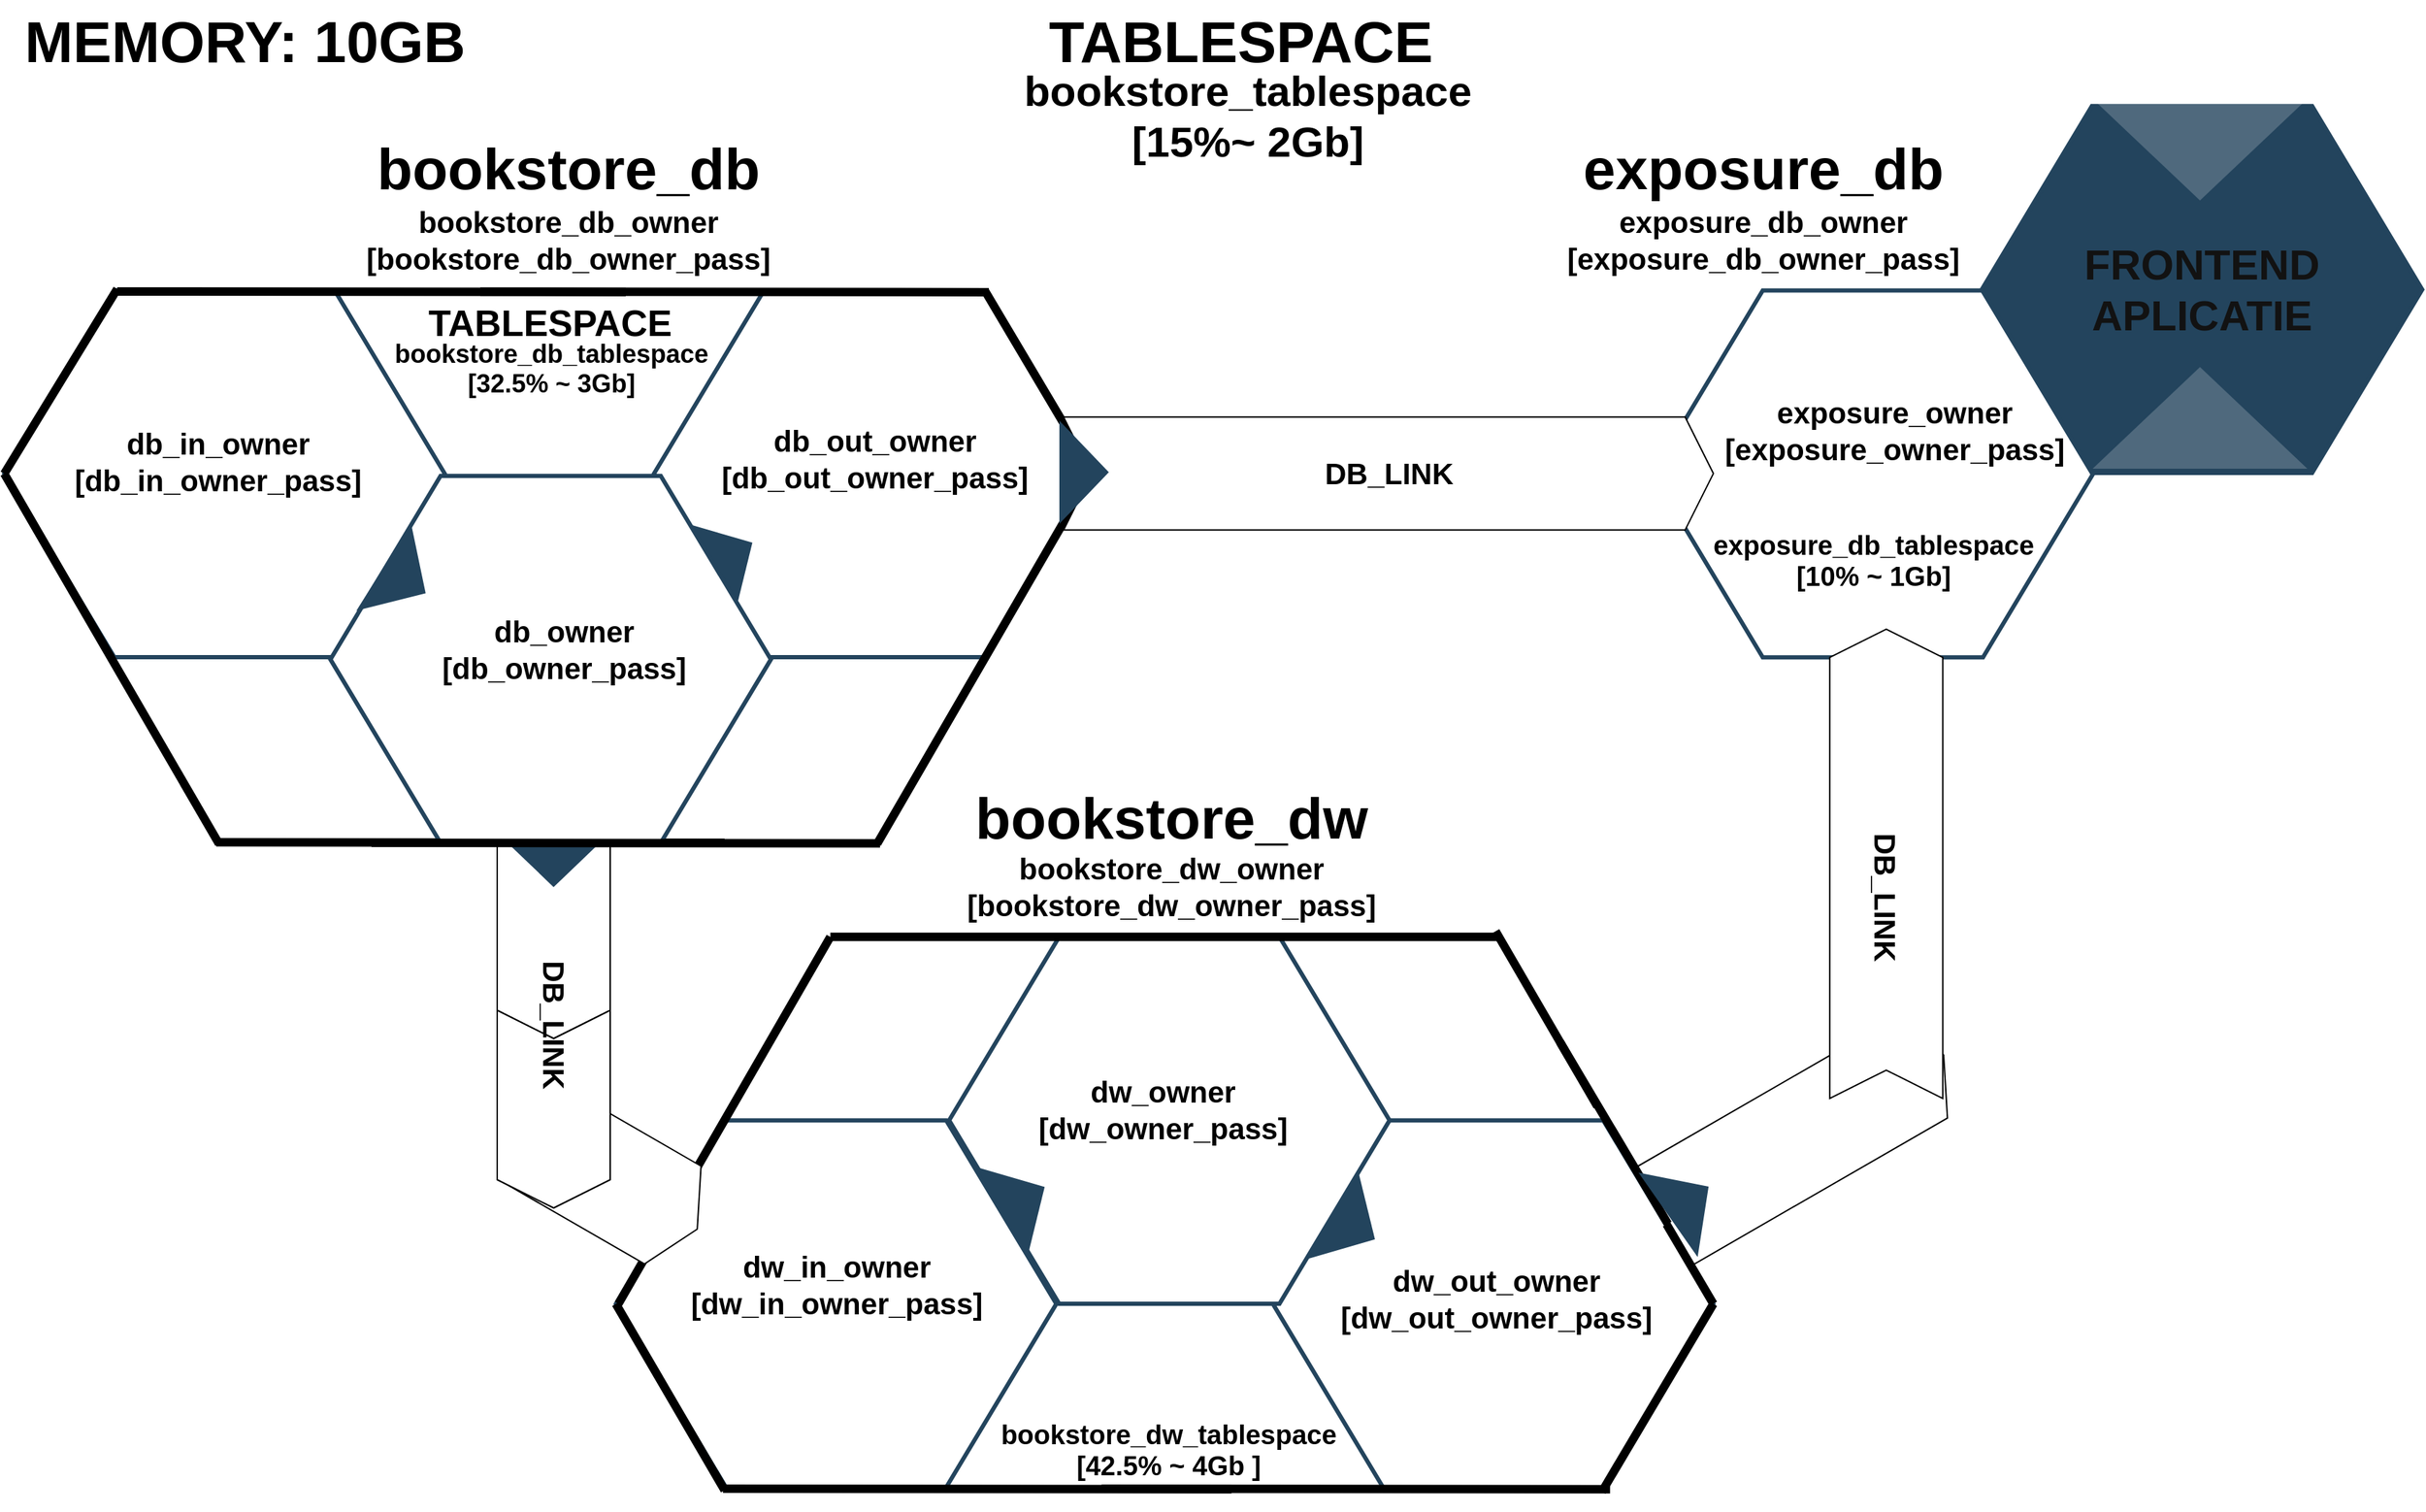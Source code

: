 <mxfile version="26.0.16" pages="2">
  <diagram id="07fea595-8f29-1299-0266-81d95cde20df" name="architecture">
    <mxGraphModel dx="2049" dy="-1280" grid="1" gridSize="10" guides="1" tooltips="1" connect="1" arrows="1" fold="1" page="1" pageScale="1" pageWidth="1169" pageHeight="827" background="light-dark(#FFFFFF,#000000)" math="0" shadow="0">
      <root>
        <mxCell id="0" />
        <mxCell id="1" parent="0" />
        <mxCell id="KHs1xBJ1MPbWKS-nou0w-687" value="" style="shape=step;perimeter=stepPerimeter;whiteSpace=wrap;html=1;fixedSize=1;fillColor=light-dark(#FFFFFF,#FFFFFF);rotation=-30;" parent="1" vertex="1">
          <mxGeometry x="1402.85" y="3478.96" width="246.7" height="80" as="geometry" />
        </mxCell>
        <mxCell id="KHs1xBJ1MPbWKS-nou0w-663" value="" style="shape=hexagon;perimeter=hexagonPerimeter2;whiteSpace=wrap;html=1;shadow=0;labelBackgroundColor=none;strokeColor=#23445D;fillColor=#ffffff;gradientColor=none;fontFamily=Helvetica;fontSize=23;fontColor=#23445D;align=center;strokeWidth=3;" parent="1" vertex="1">
          <mxGeometry x="1158.16" y="3503.63" width="311.842" height="259.868" as="geometry" />
        </mxCell>
        <mxCell id="KHs1xBJ1MPbWKS-nou0w-661" value="" style="shape=hexagon;perimeter=hexagonPerimeter2;whiteSpace=wrap;html=1;shadow=0;labelBackgroundColor=none;strokeColor=#23445D;fillColor=#ffffff;gradientColor=none;fontFamily=Helvetica;fontSize=23;fontColor=#23445D;align=center;strokeWidth=3;" parent="1" vertex="1">
          <mxGeometry x="928.92" y="3373.63" width="311.842" height="259.868" as="geometry" />
        </mxCell>
        <mxCell id="GyG3JkXrvKsc4zmY85n1-882" value="" style="shape=hexagon;perimeter=hexagonPerimeter2;whiteSpace=wrap;html=1;shadow=0;labelBackgroundColor=none;strokeColor=#23445D;fillColor=#ffffff;gradientColor=none;fontFamily=Helvetica;fontSize=23;fontColor=#23445D;align=center;strokeWidth=3;" parent="1" vertex="1">
          <mxGeometry x="1427" y="2915.73" width="311.842" height="259.868" as="geometry" />
        </mxCell>
        <mxCell id="GyG3JkXrvKsc4zmY85n1-857" value="" style="shape=hexagon;perimeter=hexagonPerimeter2;whiteSpace=wrap;html=1;shadow=0;labelBackgroundColor=none;strokeColor=#23445D;fillColor=#ffffff;gradientColor=none;fontFamily=Helvetica;fontSize=23;fontColor=#23445D;align=center;strokeWidth=3;" parent="1" vertex="1">
          <mxGeometry x="260" y="2915.6" width="311.842" height="259.868" as="geometry" />
        </mxCell>
        <mxCell id="GyG3JkXrvKsc4zmY85n1-860" value="" style="shape=hexagon;perimeter=hexagonPerimeter2;whiteSpace=wrap;html=1;shadow=0;labelBackgroundColor=none;strokeColor=#23445D;fillColor=#ffffff;gradientColor=none;fontFamily=Helvetica;fontSize=23;fontColor=#23445D;align=center;strokeWidth=3;" parent="1" vertex="1">
          <mxGeometry x="720" y="2915.6" width="311.842" height="259.868" as="geometry" />
        </mxCell>
        <mxCell id="GyG3JkXrvKsc4zmY85n1-884" value="" style="triangle;whiteSpace=wrap;html=1;shadow=0;labelBackgroundColor=none;strokeColor=none;fillColor=#23445D;fontFamily=Helvetica;fontSize=17;fontColor=#23445d;align=center;rotation=150;gradientColor=none;flipH=1;strokeWidth=3;" parent="1" vertex="1">
          <mxGeometry x="757.001" y="3066.627" width="35" height="73" as="geometry" />
        </mxCell>
        <mxCell id="GyG3JkXrvKsc4zmY85n1-885" value="" style="endArrow=none;html=1;rounded=0;strokeWidth=6;exitX=0;exitY=0.5;exitDx=0;exitDy=0;" parent="1" source="GyG3JkXrvKsc4zmY85n1-857" edge="1">
          <mxGeometry width="50" height="50" relative="1" as="geometry">
            <mxPoint x="279.04" y="3080.31" as="sourcePoint" />
            <mxPoint x="412" y="3307.63" as="targetPoint" />
          </mxGeometry>
        </mxCell>
        <mxCell id="GyG3JkXrvKsc4zmY85n1-886" value="" style="endArrow=none;html=1;rounded=0;strokeWidth=6;" parent="1" edge="1">
          <mxGeometry width="50" height="50" relative="1" as="geometry">
            <mxPoint x="410" y="3306.63" as="sourcePoint" />
            <mxPoint x="770" y="3307" as="targetPoint" />
          </mxGeometry>
        </mxCell>
        <mxCell id="GyG3JkXrvKsc4zmY85n1-887" value="" style="endArrow=none;html=1;rounded=0;strokeWidth=6;exitX=0.755;exitY=-0.009;exitDx=0;exitDy=0;exitPerimeter=0;" parent="1" edge="1">
          <mxGeometry width="50" height="50" relative="1" as="geometry">
            <mxPoint x="954.441" y="2916.261" as="sourcePoint" />
            <mxPoint x="1030.84" y="3045" as="targetPoint" />
          </mxGeometry>
        </mxCell>
        <mxCell id="GyG3JkXrvKsc4zmY85n1-888" value="" style="endArrow=none;html=1;rounded=0;strokeWidth=6;" parent="1" edge="1">
          <mxGeometry width="50" height="50" relative="1" as="geometry">
            <mxPoint x="597" y="2916.6" as="sourcePoint" />
            <mxPoint x="957" y="2916.97" as="targetPoint" />
          </mxGeometry>
        </mxCell>
        <mxCell id="GyG3JkXrvKsc4zmY85n1-889" value="" style="endArrow=none;html=1;rounded=0;strokeWidth=6;" parent="1" edge="1">
          <mxGeometry width="50" height="50" relative="1" as="geometry">
            <mxPoint x="340" y="2916.5" as="sourcePoint" />
            <mxPoint x="700" y="2916.87" as="targetPoint" />
          </mxGeometry>
        </mxCell>
        <mxCell id="GyG3JkXrvKsc4zmY85n1-891" value="" style="endArrow=none;html=1;rounded=0;strokeWidth=6;exitX=0;exitY=0.5;exitDx=0;exitDy=0;" parent="1" source="GyG3JkXrvKsc4zmY85n1-881" edge="1">
          <mxGeometry width="50" height="50" relative="1" as="geometry">
            <mxPoint x="1030" y="3195.63" as="sourcePoint" />
            <mxPoint x="878" y="3307.63" as="targetPoint" />
          </mxGeometry>
        </mxCell>
        <mxCell id="GyG3JkXrvKsc4zmY85n1-893" value="" style="endArrow=none;html=1;rounded=0;strokeWidth=6;entryX=0;entryY=0.5;entryDx=0;entryDy=0;" parent="1" target="GyG3JkXrvKsc4zmY85n1-857" edge="1">
          <mxGeometry width="50" height="50" relative="1" as="geometry">
            <mxPoint x="340" y="2914.63" as="sourcePoint" />
            <mxPoint x="274" y="3017.63" as="targetPoint" />
          </mxGeometry>
        </mxCell>
        <mxCell id="GyG3JkXrvKsc4zmY85n1-894" value="&lt;b style=&quot;&quot;&gt;&lt;font style=&quot;font-size: 41px;&quot;&gt;bookstore_db&lt;/font&gt;&lt;/b&gt;" style="text;html=1;align=center;verticalAlign=middle;resizable=0;points=[];autosize=1;strokeColor=none;fillColor=none;" parent="1" vertex="1">
          <mxGeometry x="514" y="2800" width="290" height="60" as="geometry" />
        </mxCell>
        <mxCell id="GyG3JkXrvKsc4zmY85n1-896" value="&lt;b&gt;&lt;font style=&quot;font-size: 41px;&quot;&gt;exposure_db&lt;/font&gt;&lt;/b&gt;" style="text;html=1;align=center;verticalAlign=middle;resizable=0;points=[];autosize=1;strokeColor=none;fillColor=none;" parent="1" vertex="1">
          <mxGeometry x="1364.55" y="2800" width="280" height="60" as="geometry" />
        </mxCell>
        <mxCell id="GyG3JkXrvKsc4zmY85n1-897" value="&lt;b&gt;&lt;font style=&quot;font-size: 21px; color: light-dark(rgb(0, 0, 0), rgb(103, 171, 159));&quot;&gt;db_in_owner&lt;/font&gt;&lt;/b&gt;&lt;div&gt;&lt;b&gt;&lt;font style=&quot;font-size: 21px; color: light-dark(rgb(0, 0, 0), rgb(103, 171, 159));&quot;&gt;[db_in_owner_pass]&lt;/font&gt;&lt;/b&gt;&lt;/div&gt;" style="text;html=1;align=center;verticalAlign=middle;resizable=0;points=[];autosize=1;strokeColor=none;fillColor=none;" parent="1" vertex="1">
          <mxGeometry x="296.0" y="3006.63" width="230" height="60" as="geometry" />
        </mxCell>
        <mxCell id="GyG3JkXrvKsc4zmY85n1-899" value="&lt;b&gt;&lt;font style=&quot;font-size: 21px; color: light-dark(rgb(0, 0, 0), rgb(103, 171, 159));&quot;&gt;db_out_owner&lt;/font&gt;&lt;/b&gt;&lt;div&gt;&lt;b&gt;&lt;font style=&quot;font-size: 21px; color: light-dark(rgb(0, 0, 0), rgb(103, 171, 159));&quot;&gt;[db_out_owner_pass]&lt;/font&gt;&lt;/b&gt;&lt;/div&gt;" style="text;html=1;align=center;verticalAlign=middle;resizable=0;points=[];autosize=1;strokeColor=none;fillColor=none;" parent="1" vertex="1">
          <mxGeometry x="755.92" y="3005.43" width="240" height="60" as="geometry" />
        </mxCell>
        <mxCell id="KHs1xBJ1MPbWKS-nou0w-657" value="" style="group" parent="1" vertex="1" connectable="0">
          <mxGeometry x="1010" y="3005.43" width="460" height="80" as="geometry" />
        </mxCell>
        <mxCell id="GyG3JkXrvKsc4zmY85n1-881" value="" style="shape=step;perimeter=stepPerimeter;whiteSpace=wrap;html=1;fixedSize=1;fillColor=light-dark(#FFFFFF,#FFFFFF);" parent="KHs1xBJ1MPbWKS-nou0w-657" vertex="1">
          <mxGeometry width="460" height="80" as="geometry" />
        </mxCell>
        <mxCell id="GyG3JkXrvKsc4zmY85n1-903" value="&lt;span style=&quot;font-size: 21px;&quot;&gt;&lt;b&gt;&lt;font style=&quot;color: light-dark(rgb(0, 0, 0), rgb(0, 0, 0));&quot;&gt;DB_LINK&lt;/font&gt;&lt;/b&gt;&lt;/span&gt;" style="text;html=1;align=center;verticalAlign=middle;resizable=0;points=[];autosize=1;strokeColor=none;fillColor=none;" parent="KHs1xBJ1MPbWKS-nou0w-657" vertex="1">
          <mxGeometry x="175.0" y="20.0" width="110" height="40" as="geometry" />
        </mxCell>
        <mxCell id="KHs1xBJ1MPbWKS-nou0w-658" value="" style="group;rotation=90;" parent="1" vertex="1" connectable="0">
          <mxGeometry x="569" y="3325.63" width="160" height="80" as="geometry" />
        </mxCell>
        <mxCell id="KHs1xBJ1MPbWKS-nou0w-659" value="" style="shape=step;perimeter=stepPerimeter;whiteSpace=wrap;html=1;fixedSize=1;fillColor=light-dark(#FFFFFF,#FFFFFF);rotation=90;" parent="KHs1xBJ1MPbWKS-nou0w-658" vertex="1">
          <mxGeometry width="160" height="80" as="geometry" />
        </mxCell>
        <mxCell id="Q1S1ER5JXymK8ZKa98KG-4" value="" style="triangle;whiteSpace=wrap;html=1;shadow=0;labelBackgroundColor=none;strokeColor=none;fillColor=#23445D;fontFamily=Helvetica;fontSize=17;fontColor=#23445d;align=center;rotation=-90;gradientColor=none;flipH=1;strokeWidth=3;" vertex="1" parent="KHs1xBJ1MPbWKS-nou0w-658">
          <mxGeometry x="62.421" y="-41.313" width="35" height="73" as="geometry" />
        </mxCell>
        <mxCell id="GyG3JkXrvKsc4zmY85n1-858" value="" style="shape=hexagon;perimeter=hexagonPerimeter2;whiteSpace=wrap;html=1;shadow=0;labelBackgroundColor=none;strokeColor=#23445D;fillColor=#ffffff;gradientColor=none;fontFamily=Helvetica;fontSize=23;fontColor=#23445D;align=center;strokeWidth=3;" parent="1" vertex="1">
          <mxGeometry x="490.92" y="3047.13" width="311.842" height="259.868" as="geometry" />
        </mxCell>
        <mxCell id="KHs1xBJ1MPbWKS-nou0w-662" value="" style="shape=hexagon;perimeter=hexagonPerimeter2;whiteSpace=wrap;html=1;shadow=0;labelBackgroundColor=none;strokeColor=#23445D;fillColor=#ffffff;gradientColor=none;fontFamily=Helvetica;fontSize=23;fontColor=#23445D;align=center;strokeWidth=3;" parent="1" vertex="1">
          <mxGeometry x="693" y="3503.63" width="311.842" height="259.868" as="geometry" />
        </mxCell>
        <mxCell id="KHs1xBJ1MPbWKS-nou0w-664" value="" style="endArrow=none;html=1;rounded=0;strokeWidth=6;" parent="1" edge="1">
          <mxGeometry width="50" height="50" relative="1" as="geometry">
            <mxPoint x="844.84" y="3373.63" as="sourcePoint" />
            <mxPoint x="1320" y="3373.63" as="targetPoint" />
          </mxGeometry>
        </mxCell>
        <mxCell id="KHs1xBJ1MPbWKS-nou0w-665" value="" style="endArrow=none;html=1;rounded=0;strokeWidth=6;exitX=0.755;exitY=-0.009;exitDx=0;exitDy=0;exitPerimeter=0;" parent="1" edge="1">
          <mxGeometry width="50" height="50" relative="1" as="geometry">
            <mxPoint x="1361.441" y="3448.191" as="sourcePoint" />
            <mxPoint x="1437.84" y="3576.93" as="targetPoint" />
          </mxGeometry>
        </mxCell>
        <mxCell id="KHs1xBJ1MPbWKS-nou0w-666" value="" style="endArrow=none;html=1;rounded=0;strokeWidth=6;exitX=0.755;exitY=-0.009;exitDx=0;exitDy=0;exitPerimeter=0;entryX=1;entryY=0.5;entryDx=0;entryDy=0;" parent="1" target="KHs1xBJ1MPbWKS-nou0w-663" edge="1">
          <mxGeometry width="50" height="50" relative="1" as="geometry">
            <mxPoint x="1436.841" y="3577.191" as="sourcePoint" />
            <mxPoint x="1466.002" y="3637.564" as="targetPoint" />
          </mxGeometry>
        </mxCell>
        <mxCell id="KHs1xBJ1MPbWKS-nou0w-667" value="" style="endArrow=none;html=1;rounded=0;strokeWidth=6;" parent="1" edge="1">
          <mxGeometry width="50" height="50" relative="1" as="geometry">
            <mxPoint x="1315.84" y="3369.63" as="sourcePoint" />
            <mxPoint x="1387.84" y="3493.63" as="targetPoint" />
          </mxGeometry>
        </mxCell>
        <mxCell id="KHs1xBJ1MPbWKS-nou0w-668" value="" style="endArrow=none;html=1;rounded=0;strokeWidth=6;exitX=1;exitY=0.5;exitDx=0;exitDy=0;entryX=0.747;entryY=1.012;entryDx=0;entryDy=0;entryPerimeter=0;" parent="1" source="KHs1xBJ1MPbWKS-nou0w-663" target="KHs1xBJ1MPbWKS-nou0w-663" edge="1">
          <mxGeometry width="50" height="50" relative="1" as="geometry">
            <mxPoint x="1476.68" y="3633.5" as="sourcePoint" />
            <mxPoint x="1404.84" y="3763.63" as="targetPoint" />
          </mxGeometry>
        </mxCell>
        <mxCell id="KHs1xBJ1MPbWKS-nou0w-669" value="" style="endArrow=none;html=1;rounded=0;strokeWidth=6;" parent="1" edge="1">
          <mxGeometry width="50" height="50" relative="1" as="geometry">
            <mxPoint x="1036.84" y="3764.5" as="sourcePoint" />
            <mxPoint x="1396.84" y="3764.87" as="targetPoint" />
          </mxGeometry>
        </mxCell>
        <mxCell id="KHs1xBJ1MPbWKS-nou0w-670" value="" style="endArrow=none;html=1;rounded=0;strokeWidth=6;" parent="1" edge="1">
          <mxGeometry width="50" height="50" relative="1" as="geometry">
            <mxPoint x="768.84" y="3764.5" as="sourcePoint" />
            <mxPoint x="1128.84" y="3764.87" as="targetPoint" />
          </mxGeometry>
        </mxCell>
        <mxCell id="KHs1xBJ1MPbWKS-nou0w-671" value="" style="endArrow=none;html=1;rounded=0;strokeWidth=6;exitX=0;exitY=0.5;exitDx=0;exitDy=0;" parent="1" source="KHs1xBJ1MPbWKS-nou0w-662" edge="1">
          <mxGeometry width="50" height="50" relative="1" as="geometry">
            <mxPoint x="737.84" y="3715.5" as="sourcePoint" />
            <mxPoint x="770" y="3765.63" as="targetPoint" />
          </mxGeometry>
        </mxCell>
        <mxCell id="KHs1xBJ1MPbWKS-nou0w-672" value="" style="endArrow=none;html=1;rounded=0;strokeWidth=6;" parent="1" edge="1">
          <mxGeometry width="50" height="50" relative="1" as="geometry">
            <mxPoint x="844.84" y="3373.63" as="sourcePoint" />
            <mxPoint x="694.84" y="3633.5" as="targetPoint" />
          </mxGeometry>
        </mxCell>
        <mxCell id="KHs1xBJ1MPbWKS-nou0w-673" value="&lt;b style=&quot;&quot;&gt;&lt;font style=&quot;font-size: 41px;&quot;&gt;bookstore_dw&lt;/font&gt;&lt;/b&gt;" style="text;html=1;align=center;verticalAlign=middle;resizable=0;points=[];autosize=1;strokeColor=none;fillColor=none;" parent="1" vertex="1">
          <mxGeometry x="935.76" y="3260" width="300" height="60" as="geometry" />
        </mxCell>
        <mxCell id="GyG3JkXrvKsc4zmY85n1-883" value="" style="triangle;whiteSpace=wrap;html=1;shadow=0;labelBackgroundColor=none;strokeColor=none;fillColor=#23445D;fontFamily=Helvetica;fontSize=17;fontColor=#23445d;align=center;rotation=-148;gradientColor=none;flipH=1;strokeWidth=3;" parent="1" vertex="1">
          <mxGeometry x="526.001" y="3084.427" width="35" height="73" as="geometry" />
        </mxCell>
        <mxCell id="GyG3JkXrvKsc4zmY85n1-898" value="&lt;b&gt;&lt;font style=&quot;font-size: 21px; color: light-dark(rgb(0, 0, 0), rgb(103, 171, 159));&quot;&gt;db_owner&lt;/font&gt;&lt;/b&gt;&lt;div&gt;&lt;b&gt;&lt;font style=&quot;font-size: 21px; color: light-dark(rgb(0, 0, 0), rgb(103, 171, 159));&quot;&gt;[db_owner_pass]&lt;/font&gt;&lt;/b&gt;&lt;/div&gt;" style="text;html=1;align=center;verticalAlign=middle;resizable=0;points=[];autosize=1;strokeColor=none;fillColor=none;" parent="1" vertex="1">
          <mxGeometry x="555.92" y="3139.63" width="200" height="60" as="geometry" />
        </mxCell>
        <mxCell id="KHs1xBJ1MPbWKS-nou0w-677" value="" style="shape=step;perimeter=stepPerimeter;whiteSpace=wrap;html=1;fixedSize=1;fillColor=light-dark(#FFFFFF,#FFFFFF);rotation=30;" parent="1" vertex="1">
          <mxGeometry x="620" y="3505.63" width="140" height="80" as="geometry" />
        </mxCell>
        <mxCell id="KHs1xBJ1MPbWKS-nou0w-679" value="" style="shape=step;perimeter=stepPerimeter;whiteSpace=wrap;html=1;fixedSize=1;fillColor=light-dark(#FFFFFF,#FFFFFF);rotation=90;" parent="1" vertex="1">
          <mxGeometry x="579" y="3455.63" width="140" height="80" as="geometry" />
        </mxCell>
        <mxCell id="KHs1xBJ1MPbWKS-nou0w-660" value="&lt;span style=&quot;font-size: 21px;&quot;&gt;&lt;b&gt;&lt;font style=&quot;color: light-dark(rgb(0, 0, 0), rgb(0, 0, 0));&quot;&gt;DB_LINK&lt;/font&gt;&lt;/b&gt;&lt;/span&gt;" style="text;html=1;align=center;verticalAlign=middle;resizable=0;points=[];autosize=1;strokeColor=none;fillColor=none;rotation=90;" parent="1" vertex="1">
          <mxGeometry x="595" y="3415.63" width="110" height="40" as="geometry" />
        </mxCell>
        <mxCell id="KHs1xBJ1MPbWKS-nou0w-680" value="&lt;b&gt;&lt;font style=&quot;font-size: 21px; color: light-dark(rgb(0, 0, 0), rgb(103, 171, 159));&quot;&gt;dw_in_owner&lt;/font&gt;&lt;/b&gt;&lt;div&gt;&lt;b&gt;&lt;font style=&quot;font-size: 21px; color: light-dark(rgb(0, 0, 0), rgb(103, 171, 159));&quot;&gt;[dw_in_owner_pass]&lt;/font&gt;&lt;/b&gt;&lt;/div&gt;" style="text;html=1;align=center;verticalAlign=middle;resizable=0;points=[];autosize=1;strokeColor=none;fillColor=none;" parent="1" vertex="1">
          <mxGeometry x="733.92" y="3590" width="230" height="60" as="geometry" />
        </mxCell>
        <mxCell id="KHs1xBJ1MPbWKS-nou0w-681" value="&lt;b&gt;&lt;font style=&quot;font-size: 21px; color: light-dark(rgb(0, 0, 0), rgb(103, 171, 159));&quot;&gt;dw_owner&lt;/font&gt;&lt;/b&gt;&lt;div&gt;&lt;b&gt;&lt;font style=&quot;font-size: 21px; color: light-dark(rgb(0, 0, 0), rgb(103, 171, 159));&quot;&gt;[dw_owner_pass]&lt;/font&gt;&lt;/b&gt;&lt;/div&gt;" style="text;html=1;align=center;verticalAlign=middle;resizable=0;points=[];autosize=1;strokeColor=none;fillColor=none;" parent="1" vertex="1">
          <mxGeometry x="980.0" y="3465.63" width="200" height="60" as="geometry" />
        </mxCell>
        <mxCell id="GyG3JkXrvKsc4zmY85n1-865" value="" style="group" parent="1" vertex="1" connectable="0">
          <mxGeometry x="1659.999" y="2779.997" width="311.842" height="265.0" as="geometry" />
        </mxCell>
        <mxCell id="GyG3JkXrvKsc4zmY85n1-866" value="" style="group" parent="GyG3JkXrvKsc4zmY85n1-865" vertex="1" connectable="0">
          <mxGeometry width="311.842" height="265.0" as="geometry" />
        </mxCell>
        <mxCell id="GyG3JkXrvKsc4zmY85n1-867" value="&lt;font style=&quot;color: light-dark(rgb(18, 18, 18), rgb(0, 0, 0));&quot;&gt;&lt;span style=&quot;font-size: 30px;&quot;&gt;&lt;b style=&quot;&quot;&gt;FRONTEND APLICATIE&lt;/b&gt;&lt;/span&gt;&lt;/font&gt;" style="shape=hexagon;perimeter=hexagonPerimeter2;whiteSpace=wrap;html=1;shadow=0;labelBackgroundColor=none;strokeColor=#23445D;fillColor=#23445D;gradientColor=none;fontFamily=Helvetica;fontSize=23;fontColor=#23445d;align=center;strokeWidth=3;" parent="GyG3JkXrvKsc4zmY85n1-866" vertex="1">
          <mxGeometry y="5.132" width="311.842" height="259.868" as="geometry" />
        </mxCell>
        <mxCell id="GyG3JkXrvKsc4zmY85n1-868" value="" style="triangle;whiteSpace=wrap;html=1;shadow=0;labelBackgroundColor=none;strokeColor=none;fillColor=#FFFFFF;fontFamily=Helvetica;fontSize=17;fontColor=#23445d;align=center;rotation=-90;gradientColor=none;flipV=1;flipH=1;opacity=20;" parent="GyG3JkXrvKsc4zmY85n1-866" vertex="1">
          <mxGeometry x="118.501" y="-40.0" width="72" height="152" as="geometry" />
        </mxCell>
        <mxCell id="GyG3JkXrvKsc4zmY85n1-869" value="" style="triangle;whiteSpace=wrap;html=1;shadow=0;labelBackgroundColor=none;strokeColor=none;fillColor=#FFFFFF;fontFamily=Helvetica;fontSize=17;fontColor=#23445d;align=center;rotation=90;gradientColor=none;flipV=1;flipH=1;opacity=20;" parent="GyG3JkXrvKsc4zmY85n1-866" vertex="1">
          <mxGeometry x="118.501" y="150" width="72" height="152" as="geometry" />
        </mxCell>
        <mxCell id="KHs1xBJ1MPbWKS-nou0w-688" value="" style="group;rotation=-90;" parent="1" vertex="1" connectable="0">
          <mxGeometry x="1436.46" y="3262.09" width="322.11" height="103.54" as="geometry" />
        </mxCell>
        <mxCell id="KHs1xBJ1MPbWKS-nou0w-689" value="" style="shape=step;perimeter=stepPerimeter;whiteSpace=wrap;html=1;fixedSize=1;fillColor=light-dark(#FFFFFF,#FFFFFF);rotation=-90;" parent="KHs1xBJ1MPbWKS-nou0w-688" vertex="1">
          <mxGeometry x="-10.27" y="19.73" width="332.38" height="80" as="geometry" />
        </mxCell>
        <mxCell id="KHs1xBJ1MPbWKS-nou0w-690" value="&lt;span style=&quot;font-size: 21px;&quot;&gt;&lt;b&gt;&lt;font style=&quot;color: light-dark(rgb(0, 0, 0), rgb(0, 0, 0));&quot;&gt;DB_LINK&lt;/font&gt;&lt;/b&gt;&lt;/span&gt;" style="text;html=1;align=center;verticalAlign=middle;resizable=0;points=[];autosize=1;strokeColor=none;fillColor=none;rotation=90;" parent="KHs1xBJ1MPbWKS-nou0w-688" vertex="1">
          <mxGeometry x="100.92" y="63.54" width="110" height="40" as="geometry" />
        </mxCell>
        <mxCell id="KHs1xBJ1MPbWKS-nou0w-682" value="&lt;b&gt;&lt;font style=&quot;font-size: 21px; color: light-dark(rgb(0, 0, 0), rgb(103, 171, 159));&quot;&gt;dw_out_owner&lt;/font&gt;&lt;/b&gt;&lt;div&gt;&lt;b&gt;&lt;font style=&quot;font-size: 21px; color: light-dark(rgb(0, 0, 0), rgb(103, 171, 159));&quot;&gt;[dw_out_owner_pass]&lt;/font&gt;&lt;/b&gt;&lt;/div&gt;" style="text;html=1;align=center;verticalAlign=middle;resizable=0;points=[];autosize=1;strokeColor=none;fillColor=none;" parent="1" vertex="1">
          <mxGeometry x="1195.76" y="3600" width="240" height="60" as="geometry" />
        </mxCell>
        <mxCell id="KHs1xBJ1MPbWKS-nou0w-692" value="&lt;b&gt;&lt;font style=&quot;font-size: 21px; color: light-dark(rgb(0, 0, 0), rgb(103, 171, 159));&quot;&gt;exposure_owner&lt;/font&gt;&lt;/b&gt;&lt;div&gt;&lt;b&gt;&lt;font style=&quot;font-size: 21px; color: light-dark(rgb(0, 0, 0), rgb(103, 171, 159));&quot;&gt;[exposure_owner_pass]&lt;/font&gt;&lt;/b&gt;&lt;/div&gt;" style="text;html=1;align=center;verticalAlign=middle;resizable=0;points=[];autosize=1;strokeColor=none;fillColor=none;" parent="1" vertex="1">
          <mxGeometry x="1467.51" y="2985.0" width="260" height="60" as="geometry" />
        </mxCell>
        <mxCell id="GyG3JkXrvKsc4zmY85n1-892" value="" style="endArrow=none;html=1;rounded=0;strokeWidth=6;" parent="1" edge="1">
          <mxGeometry width="50" height="50" relative="1" as="geometry">
            <mxPoint x="520" y="3307" as="sourcePoint" />
            <mxPoint x="880" y="3307.37" as="targetPoint" />
          </mxGeometry>
        </mxCell>
        <mxCell id="W2QFaQnAazJN1PMYAWY7-4" value="&lt;b&gt;&lt;font style=&quot;font-size: 21px; color: light-dark(rgb(0, 0, 0), rgb(103, 171, 159));&quot;&gt;bookstore_db_owner&lt;/font&gt;&lt;/b&gt;&lt;div&gt;&lt;b style=&quot;background-color: transparent; color: light-dark(rgb(0, 0, 0), rgb(255, 255, 255));&quot;&gt;&lt;font style=&quot;font-size: 21px; color: light-dark(rgb(0, 0, 0), rgb(103, 171, 159));&quot;&gt;[bookstore_db_owner_pass]&lt;/font&gt;&lt;/b&gt;&lt;/div&gt;" style="text;html=1;align=center;verticalAlign=middle;resizable=0;points=[];autosize=1;strokeColor=none;fillColor=none;" parent="1" vertex="1">
          <mxGeometry x="504.0" y="2850" width="310" height="60" as="geometry" />
        </mxCell>
        <mxCell id="W2QFaQnAazJN1PMYAWY7-5" value="&lt;b&gt;&lt;font style=&quot;font-size: 21px; color: light-dark(rgb(0, 0, 0), rgb(103, 171, 159));&quot;&gt;bookstore_dw_owner&lt;/font&gt;&lt;/b&gt;&lt;div&gt;&lt;b style=&quot;background-color: transparent; color: light-dark(rgb(0, 0, 0), rgb(255, 255, 255));&quot;&gt;&lt;font style=&quot;font-size: 21px; color: light-dark(rgb(0, 0, 0), rgb(103, 171, 159));&quot;&gt;[bookstore_dw_owner_pass]&lt;/font&gt;&lt;/b&gt;&lt;/div&gt;" style="text;html=1;align=center;verticalAlign=middle;resizable=0;points=[];autosize=1;strokeColor=none;fillColor=none;" parent="1" vertex="1">
          <mxGeometry x="930.76" y="3308" width="310" height="60" as="geometry" />
        </mxCell>
        <mxCell id="W2QFaQnAazJN1PMYAWY7-6" value="&lt;b&gt;&lt;font style=&quot;font-size: 21px; color: light-dark(rgb(0, 0, 0), rgb(103, 171, 159));&quot;&gt;exposure_db_owner&lt;/font&gt;&lt;/b&gt;&lt;div&gt;&lt;b style=&quot;background-color: transparent; color: light-dark(rgb(0, 0, 0), rgb(255, 255, 255));&quot;&gt;&lt;font style=&quot;font-size: 21px; color: light-dark(rgb(0, 0, 0), rgb(103, 171, 159));&quot;&gt;[&lt;/font&gt;&lt;/b&gt;&lt;b&gt;&lt;font style=&quot;font-size: 21px; color: light-dark(rgb(0, 0, 0), rgb(103, 171, 159));&quot;&gt;exposure_db_owner&lt;/font&gt;&lt;/b&gt;&lt;b style=&quot;background-color: transparent; color: light-dark(rgb(0, 0, 0), rgb(255, 255, 255));&quot;&gt;&lt;font style=&quot;font-size: 21px; color: light-dark(rgb(0, 0, 0), rgb(103, 171, 159));&quot;&gt;_pass]&lt;/font&gt;&lt;/b&gt;&lt;/div&gt;" style="text;html=1;align=center;verticalAlign=middle;resizable=0;points=[];autosize=1;strokeColor=none;fillColor=none;" parent="1" vertex="1">
          <mxGeometry x="1354.55" y="2850" width="300" height="60" as="geometry" />
        </mxCell>
        <mxCell id="W2QFaQnAazJN1PMYAWY7-7" value="&lt;b style=&quot;&quot;&gt;&lt;font style=&quot;font-size: 30px;&quot;&gt;bookstore_tablespace&lt;/font&gt;&lt;/b&gt;&lt;div&gt;&lt;b style=&quot;&quot;&gt;&lt;font style=&quot;font-size: 30px;&quot;&gt;[15%~ 2Gb]&lt;/font&gt;&lt;/b&gt;&lt;div&gt;&lt;br&gt;&lt;/div&gt;&lt;/div&gt;" style="text;html=1;align=center;verticalAlign=middle;resizable=0;points=[];autosize=1;strokeColor=none;fillColor=none;" parent="1" vertex="1">
          <mxGeometry x="970" y="2750" width="340" height="100" as="geometry" />
        </mxCell>
        <mxCell id="W2QFaQnAazJN1PMYAWY7-8" value="&lt;b style=&quot;&quot;&gt;&lt;font style=&quot;font-size: 41px;&quot;&gt;TABLESPACE&lt;/font&gt;&lt;/b&gt;" style="text;html=1;align=center;verticalAlign=middle;resizable=0;points=[];autosize=1;strokeColor=none;fillColor=none;" parent="1" vertex="1">
          <mxGeometry x="985.16" y="2710" width="300" height="60" as="geometry" />
        </mxCell>
        <mxCell id="W2QFaQnAazJN1PMYAWY7-9" value="&lt;b style=&quot;&quot;&gt;&lt;font style=&quot;font-size: 41px;&quot;&gt;MEMORY: 10GB&lt;/font&gt;&lt;/b&gt;" style="text;html=1;align=center;verticalAlign=middle;resizable=0;points=[];autosize=1;strokeColor=none;fillColor=none;" parent="1" vertex="1">
          <mxGeometry x="260" y="2710" width="340" height="60" as="geometry" />
        </mxCell>
        <mxCell id="W2QFaQnAazJN1PMYAWY7-12" value="&lt;b style=&quot;&quot;&gt;&lt;font style=&quot;font-size: 26px;&quot;&gt;TABLESPACE&lt;/font&gt;&lt;/b&gt;" style="text;html=1;align=center;verticalAlign=middle;resizable=0;points=[];autosize=1;strokeColor=none;fillColor=none;" parent="1" vertex="1">
          <mxGeometry x="545.92" y="2918.6" width="200" height="40" as="geometry" />
        </mxCell>
        <mxCell id="W2QFaQnAazJN1PMYAWY7-13" value="&lt;b style=&quot;&quot;&gt;&lt;font style=&quot;font-size: 18px;&quot;&gt;bookstore_db_tablespace&lt;/font&gt;&lt;/b&gt;&lt;div&gt;&lt;b style=&quot;&quot;&gt;&lt;font style=&quot;font-size: 18px;&quot;&gt;[32.5% ~ 3Gb]&lt;/font&gt;&lt;/b&gt;&lt;div&gt;&lt;br&gt;&lt;/div&gt;&lt;/div&gt;" style="text;html=1;align=center;verticalAlign=middle;resizable=0;points=[];autosize=1;strokeColor=none;fillColor=none;" parent="1" vertex="1">
          <mxGeometry x="522" y="2944" width="250" height="70" as="geometry" />
        </mxCell>
        <mxCell id="W2QFaQnAazJN1PMYAWY7-14" value="&lt;b style=&quot;&quot;&gt;&lt;font style=&quot;font-size: 19px;&quot;&gt;bookstore_dw_tablespace&lt;/font&gt;&lt;/b&gt;&lt;div&gt;&lt;b style=&quot;&quot;&gt;&lt;font style=&quot;font-size: 19px;&quot;&gt;[42.5% ~ 4Gb ]&lt;/font&gt;&lt;/b&gt;&lt;div&gt;&lt;br&gt;&lt;/div&gt;&lt;/div&gt;" style="text;html=1;align=center;verticalAlign=middle;resizable=0;points=[];autosize=1;strokeColor=none;fillColor=none;" parent="1" vertex="1">
          <mxGeometry x="953.84" y="3710" width="260" height="70" as="geometry" />
        </mxCell>
        <mxCell id="W2QFaQnAazJN1PMYAWY7-15" value="&lt;b style=&quot;&quot;&gt;&lt;font style=&quot;font-size: 19px;&quot;&gt;exposure_db_tablespace&lt;/font&gt;&lt;/b&gt;&lt;div&gt;&lt;b style=&quot;&quot;&gt;&lt;font style=&quot;font-size: 19px;&quot;&gt;[10% ~ 1Gb]&lt;/font&gt;&lt;/b&gt;&lt;div&gt;&lt;br&gt;&lt;/div&gt;&lt;/div&gt;" style="text;html=1;align=center;verticalAlign=middle;resizable=0;points=[];autosize=1;strokeColor=none;fillColor=none;" parent="1" vertex="1">
          <mxGeometry x="1457.92" y="3080" width="250" height="70" as="geometry" />
        </mxCell>
        <mxCell id="Q1S1ER5JXymK8ZKa98KG-1" value="" style="triangle;whiteSpace=wrap;html=1;shadow=0;labelBackgroundColor=none;strokeColor=none;fillColor=#23445D;fontFamily=Helvetica;fontSize=17;fontColor=#23445d;align=center;rotation=-210;gradientColor=none;flipH=1;strokeWidth=3;" vertex="1" parent="1">
          <mxGeometry x="963.921" y="3522.997" width="35" height="73" as="geometry" />
        </mxCell>
        <mxCell id="Q1S1ER5JXymK8ZKa98KG-2" value="" style="triangle;whiteSpace=wrap;html=1;shadow=0;labelBackgroundColor=none;strokeColor=none;fillColor=#23445D;fontFamily=Helvetica;fontSize=17;fontColor=#23445d;align=center;rotation=-150;gradientColor=none;flipH=1;strokeWidth=3;" vertex="1" parent="1">
          <mxGeometry x="1197.761" y="3542.627" width="35" height="73" as="geometry" />
        </mxCell>
        <mxCell id="Q1S1ER5JXymK8ZKa98KG-7" value="" style="triangle;whiteSpace=wrap;html=1;shadow=0;labelBackgroundColor=none;strokeColor=none;fillColor=#23445D;fontFamily=Helvetica;fontSize=17;fontColor=#23445d;align=center;rotation=-180;gradientColor=none;flipH=1;strokeWidth=3;" vertex="1" parent="1">
          <mxGeometry x="1007.001" y="3007.997" width="35" height="73" as="geometry" />
        </mxCell>
        <mxCell id="Q1S1ER5JXymK8ZKa98KG-8" value="" style="triangle;whiteSpace=wrap;html=1;shadow=0;labelBackgroundColor=none;strokeColor=none;fillColor=#23445D;fontFamily=Helvetica;fontSize=17;fontColor=#23445d;align=center;rotation=145;gradientColor=none;flipH=1;strokeWidth=3;" vertex="1" parent="1">
          <mxGeometry x="1434.761" y="3523.997" width="35" height="73" as="geometry" />
        </mxCell>
      </root>
    </mxGraphModel>
  </diagram>
  <diagram id="Za3uX87uACP59HZ0R8pV" name="users">
    <mxGraphModel dx="4097" dy="203" grid="1" gridSize="10" guides="1" tooltips="1" connect="1" arrows="1" fold="1" page="1" pageScale="1" pageWidth="850" pageHeight="1100" math="0" shadow="0">
      <root>
        <mxCell id="0" />
        <mxCell id="1" parent="0" />
        <mxCell id="4KhgufjrcyGzDpAsNsjJ-2" value="" style="shape=hexagon;perimeter=hexagonPerimeter2;whiteSpace=wrap;html=1;shadow=0;labelBackgroundColor=none;strokeColor=#23445D;fillColor=#ffffff;gradientColor=none;fontFamily=Helvetica;fontSize=23;fontColor=#23445D;align=center;strokeWidth=3;" parent="1" vertex="1">
          <mxGeometry x="91.08" y="4140.0" width="311.842" height="259.868" as="geometry" />
        </mxCell>
        <mxCell id="4KhgufjrcyGzDpAsNsjJ-3" value="" style="shape=hexagon;perimeter=hexagonPerimeter2;whiteSpace=wrap;html=1;shadow=0;labelBackgroundColor=none;strokeColor=#23445D;fillColor=#ffffff;gradientColor=none;fontFamily=Helvetica;fontSize=23;fontColor=#23445D;align=center;strokeWidth=3;" parent="1" vertex="1">
          <mxGeometry x="91.08" y="3760.0" width="311.842" height="259.868" as="geometry" />
        </mxCell>
        <mxCell id="4KhgufjrcyGzDpAsNsjJ-4" value="" style="shape=hexagon;perimeter=hexagonPerimeter2;whiteSpace=wrap;html=1;shadow=0;labelBackgroundColor=none;strokeColor=#23445D;fillColor=#ffffff;gradientColor=none;fontFamily=Helvetica;fontSize=23;fontColor=#23445D;align=center;strokeWidth=3;" parent="1" vertex="1">
          <mxGeometry x="96.08" y="4480.0" width="311.842" height="259.868" as="geometry" />
        </mxCell>
        <mxCell id="4KhgufjrcyGzDpAsNsjJ-5" value="" style="shape=hexagon;perimeter=hexagonPerimeter2;whiteSpace=wrap;html=1;shadow=0;labelBackgroundColor=none;strokeColor=#23445D;fillColor=#ffffff;gradientColor=none;fontFamily=Helvetica;fontSize=23;fontColor=#23445D;align=center;strokeWidth=3;" parent="1" vertex="1">
          <mxGeometry x="60.0" y="2290.0" width="311.842" height="259.868" as="geometry" />
        </mxCell>
        <mxCell id="4KhgufjrcyGzDpAsNsjJ-12" value="" style="shape=hexagon;perimeter=hexagonPerimeter2;whiteSpace=wrap;html=1;shadow=0;labelBackgroundColor=none;strokeColor=#23445D;fillColor=#ffffff;gradientColor=none;fontFamily=Helvetica;fontSize=23;fontColor=#23445D;align=center;strokeWidth=3;" parent="1" vertex="1">
          <mxGeometry x="65.0" y="3010.0" width="311.842" height="259.868" as="geometry" />
        </mxCell>
        <mxCell id="4KhgufjrcyGzDpAsNsjJ-25" value="&lt;span style=&quot;font-size: 21px;&quot;&gt;&lt;b&gt;bookstore_db&lt;/b&gt;&lt;/span&gt;" style="text;html=1;align=center;verticalAlign=middle;resizable=0;points=[];autosize=1;strokeColor=none;fillColor=none;" parent="1" vertex="1">
          <mxGeometry x="140.92" y="2600" width="160" height="40" as="geometry" />
        </mxCell>
        <mxCell id="4KhgufjrcyGzDpAsNsjJ-26" value="&lt;b&gt;&lt;font style=&quot;font-size: 21px;&quot;&gt;exposure_db&lt;/font&gt;&lt;/b&gt;" style="text;html=1;align=center;verticalAlign=middle;resizable=0;points=[];autosize=1;strokeColor=none;fillColor=none;" parent="1" vertex="1">
          <mxGeometry x="177" y="4440" width="150" height="40" as="geometry" />
        </mxCell>
        <mxCell id="4KhgufjrcyGzDpAsNsjJ-27" value="&lt;b&gt;&lt;font style=&quot;font-size: 21px; color: light-dark(rgb(0, 0, 0), rgb(103, 171, 159));&quot;&gt;db_in_owner&lt;/font&gt;&lt;/b&gt;" style="text;html=1;align=center;verticalAlign=middle;resizable=0;points=[];autosize=1;strokeColor=none;fillColor=none;" parent="1" vertex="1">
          <mxGeometry x="144.0" y="2290" width="150" height="40" as="geometry" />
        </mxCell>
        <mxCell id="4KhgufjrcyGzDpAsNsjJ-28" value="&lt;b&gt;&lt;font style=&quot;font-size: 21px; color: light-dark(rgb(0, 0, 0), rgb(103, 171, 159));&quot;&gt;db_out_owner&lt;/font&gt;&lt;/b&gt;" style="text;html=1;align=center;verticalAlign=middle;resizable=0;points=[];autosize=1;strokeColor=none;fillColor=none;" parent="1" vertex="1">
          <mxGeometry x="136.84" y="3020" width="170" height="40" as="geometry" />
        </mxCell>
        <mxCell id="4KhgufjrcyGzDpAsNsjJ-37" value="" style="shape=hexagon;perimeter=hexagonPerimeter2;whiteSpace=wrap;html=1;shadow=0;labelBackgroundColor=none;strokeColor=#23445D;fillColor=#ffffff;gradientColor=none;fontFamily=Helvetica;fontSize=23;fontColor=#23445D;align=center;strokeWidth=3;" parent="1" vertex="1">
          <mxGeometry x="60.0" y="2640.0" width="311.842" height="259.868" as="geometry" />
        </mxCell>
        <mxCell id="4KhgufjrcyGzDpAsNsjJ-38" value="" style="shape=hexagon;perimeter=hexagonPerimeter2;whiteSpace=wrap;html=1;shadow=0;labelBackgroundColor=none;strokeColor=#23445D;fillColor=#ffffff;gradientColor=none;fontFamily=Helvetica;fontSize=23;fontColor=#23445D;align=center;strokeWidth=3;" parent="1" vertex="1">
          <mxGeometry x="67.08" y="3390.0" width="311.842" height="259.868" as="geometry" />
        </mxCell>
        <mxCell id="4KhgufjrcyGzDpAsNsjJ-48" value="&lt;span style=&quot;font-size: 21px;&quot;&gt;&lt;b&gt;bookstore_dw&lt;/b&gt;&lt;/span&gt;" style="text;html=1;align=center;verticalAlign=middle;resizable=0;points=[];autosize=1;strokeColor=none;fillColor=none;" parent="1" vertex="1">
          <mxGeometry x="162.0" y="4090" width="170" height="40" as="geometry" />
        </mxCell>
        <mxCell id="4KhgufjrcyGzDpAsNsjJ-50" value="&lt;b&gt;&lt;font style=&quot;font-size: 21px; color: light-dark(rgb(0, 0, 0), rgb(103, 171, 159));&quot;&gt;db_owner&lt;/font&gt;&lt;/b&gt;" style="text;html=1;align=center;verticalAlign=middle;resizable=0;points=[];autosize=1;strokeColor=none;fillColor=none;" parent="1" vertex="1">
          <mxGeometry x="155.92" y="2640" width="120" height="40" as="geometry" />
        </mxCell>
        <mxCell id="4KhgufjrcyGzDpAsNsjJ-54" value="&lt;b&gt;&lt;font style=&quot;font-size: 21px; color: light-dark(rgb(0, 0, 0), rgb(103, 171, 159));&quot;&gt;dw_in_owner&lt;/font&gt;&lt;/b&gt;" style="text;html=1;align=center;verticalAlign=middle;resizable=0;points=[];autosize=1;strokeColor=none;fillColor=none;" parent="1" vertex="1">
          <mxGeometry x="143.0" y="3410" width="160" height="40" as="geometry" />
        </mxCell>
        <mxCell id="4KhgufjrcyGzDpAsNsjJ-55" value="&lt;b&gt;&lt;font style=&quot;font-size: 21px; color: light-dark(rgb(0, 0, 0), rgb(103, 171, 159));&quot;&gt;dw_owner&lt;/font&gt;&lt;/b&gt;" style="text;html=1;align=center;verticalAlign=middle;resizable=0;points=[];autosize=1;strokeColor=none;fillColor=none;" parent="1" vertex="1">
          <mxGeometry x="187.0" y="3770" width="130" height="40" as="geometry" />
        </mxCell>
        <mxCell id="4KhgufjrcyGzDpAsNsjJ-64" value="&lt;b&gt;&lt;font style=&quot;font-size: 21px; color: light-dark(rgb(0, 0, 0), rgb(103, 171, 159));&quot;&gt;dw_out_owner&lt;/font&gt;&lt;/b&gt;" style="text;html=1;align=center;verticalAlign=middle;resizable=0;points=[];autosize=1;strokeColor=none;fillColor=none;" parent="1" vertex="1">
          <mxGeometry x="162.0" y="4160" width="170" height="40" as="geometry" />
        </mxCell>
        <mxCell id="4KhgufjrcyGzDpAsNsjJ-65" value="&lt;b&gt;&lt;font style=&quot;font-size: 21px; color: light-dark(rgb(0, 0, 0), rgb(103, 171, 159));&quot;&gt;exposure_owner&lt;/font&gt;&lt;/b&gt;" style="text;html=1;align=center;verticalAlign=middle;resizable=0;points=[];autosize=1;strokeColor=none;fillColor=none;" parent="1" vertex="1">
          <mxGeometry x="157" y="4500" width="190" height="40" as="geometry" />
        </mxCell>
        <mxCell id="4KhgufjrcyGzDpAsNsjJ-67" value="&lt;span style=&quot;font-size: 21px;&quot;&gt;&lt;b&gt;bookstore_db&lt;/b&gt;&lt;/span&gt;" style="text;html=1;align=center;verticalAlign=middle;resizable=0;points=[];autosize=1;strokeColor=none;fillColor=none;" parent="1" vertex="1">
          <mxGeometry x="137.92" y="2250" width="160" height="40" as="geometry" />
        </mxCell>
        <mxCell id="4KhgufjrcyGzDpAsNsjJ-68" value="&lt;span style=&quot;font-size: 21px;&quot;&gt;&lt;b&gt;bookstore_db&lt;/b&gt;&lt;/span&gt;" style="text;html=1;align=center;verticalAlign=middle;resizable=0;points=[];autosize=1;strokeColor=none;fillColor=none;" parent="1" vertex="1">
          <mxGeometry x="140.92" y="2960" width="160" height="40" as="geometry" />
        </mxCell>
        <mxCell id="4KhgufjrcyGzDpAsNsjJ-69" value="&lt;span style=&quot;font-size: 21px;&quot;&gt;&lt;b&gt;bookstore_dw&lt;/b&gt;&lt;/span&gt;" style="text;html=1;align=center;verticalAlign=middle;resizable=0;points=[];autosize=1;strokeColor=none;fillColor=none;" parent="1" vertex="1">
          <mxGeometry x="143.0" y="3330" width="170" height="40" as="geometry" />
        </mxCell>
        <mxCell id="4KhgufjrcyGzDpAsNsjJ-70" value="&lt;span style=&quot;font-size: 21px;&quot;&gt;&lt;b&gt;bookstore_dw&lt;/b&gt;&lt;/span&gt;" style="text;html=1;align=center;verticalAlign=middle;resizable=0;points=[];autosize=1;strokeColor=none;fillColor=none;" parent="1" vertex="1">
          <mxGeometry x="162.0" y="3720" width="170" height="40" as="geometry" />
        </mxCell>
        <mxCell id="4KhgufjrcyGzDpAsNsjJ-1681" value="" style="group" parent="1" vertex="1" connectable="0">
          <mxGeometry x="420.92" y="2310" width="1800" height="232" as="geometry" />
        </mxCell>
        <mxCell id="4KhgufjrcyGzDpAsNsjJ-1682" value="" style="childLayout=tableLayout;recursiveResize=0;shadow=0;fillColor=none;" parent="4KhgufjrcyGzDpAsNsjJ-1681" vertex="1">
          <mxGeometry x="1345.45" width="413.81" height="232" as="geometry" />
        </mxCell>
        <mxCell id="4KhgufjrcyGzDpAsNsjJ-1683" value="" style="shape=tableRow;horizontal=0;startSize=0;swimlaneHead=0;swimlaneBody=0;top=0;left=0;bottom=0;right=0;dropTarget=0;collapsible=0;recursiveResize=0;expand=0;fontStyle=0;fillColor=none;strokeColor=inherit;" parent="4KhgufjrcyGzDpAsNsjJ-1682" vertex="1">
          <mxGeometry width="413.81" height="47" as="geometry" />
        </mxCell>
        <mxCell id="4KhgufjrcyGzDpAsNsjJ-1684" value="CONNECT_NOTIF" style="connectable=0;recursiveResize=0;strokeColor=inherit;fillColor=none;align=center;whiteSpace=wrap;html=1;" parent="4KhgufjrcyGzDpAsNsjJ-1683" vertex="1">
          <mxGeometry width="133" height="47" as="geometry">
            <mxRectangle width="133" height="47" as="alternateBounds" />
          </mxGeometry>
        </mxCell>
        <mxCell id="4KhgufjrcyGzDpAsNsjJ-1685" value="COMMANDS_NOTIF" style="connectable=0;recursiveResize=0;strokeColor=inherit;fillColor=none;align=center;whiteSpace=wrap;html=1;" parent="4KhgufjrcyGzDpAsNsjJ-1683" vertex="1">
          <mxGeometry x="133" width="140" height="47" as="geometry">
            <mxRectangle width="140" height="47" as="alternateBounds" />
          </mxGeometry>
        </mxCell>
        <mxCell id="4KhgufjrcyGzDpAsNsjJ-1686" value="PROCESSES_NOTIF" style="connectable=0;recursiveResize=0;strokeColor=inherit;fillColor=none;align=center;whiteSpace=wrap;html=1;" parent="4KhgufjrcyGzDpAsNsjJ-1683" vertex="1">
          <mxGeometry x="273" width="141" height="47" as="geometry">
            <mxRectangle width="141" height="47" as="alternateBounds" />
          </mxGeometry>
        </mxCell>
        <mxCell id="4KhgufjrcyGzDpAsNsjJ-1687" style="shape=tableRow;horizontal=0;startSize=0;swimlaneHead=0;swimlaneBody=0;top=0;left=0;bottom=0;right=0;dropTarget=0;collapsible=0;recursiveResize=0;expand=0;fontStyle=0;fillColor=none;strokeColor=inherit;" parent="4KhgufjrcyGzDpAsNsjJ-1682" vertex="1">
          <mxGeometry y="47" width="413.81" height="46" as="geometry" />
        </mxCell>
        <mxCell id="4KhgufjrcyGzDpAsNsjJ-1688" value="S,I,U,D" style="connectable=0;recursiveResize=0;strokeColor=inherit;fillColor=none;align=center;whiteSpace=wrap;html=1;" parent="4KhgufjrcyGzDpAsNsjJ-1687" vertex="1">
          <mxGeometry width="133" height="46" as="geometry">
            <mxRectangle width="133" height="46" as="alternateBounds" />
          </mxGeometry>
        </mxCell>
        <mxCell id="4KhgufjrcyGzDpAsNsjJ-1689" value="S,I,U,D" style="connectable=0;recursiveResize=0;strokeColor=inherit;fillColor=none;align=center;whiteSpace=wrap;html=1;" parent="4KhgufjrcyGzDpAsNsjJ-1687" vertex="1">
          <mxGeometry x="133" width="140" height="46" as="geometry">
            <mxRectangle width="140" height="46" as="alternateBounds" />
          </mxGeometry>
        </mxCell>
        <mxCell id="4KhgufjrcyGzDpAsNsjJ-1690" value="S,I,U,D" style="connectable=0;recursiveResize=0;strokeColor=inherit;fillColor=none;align=center;whiteSpace=wrap;html=1;" parent="4KhgufjrcyGzDpAsNsjJ-1687" vertex="1">
          <mxGeometry x="273" width="141" height="46" as="geometry">
            <mxRectangle width="141" height="46" as="alternateBounds" />
          </mxGeometry>
        </mxCell>
        <mxCell id="4KhgufjrcyGzDpAsNsjJ-1691" style="shape=tableRow;horizontal=0;startSize=0;swimlaneHead=0;swimlaneBody=0;top=0;left=0;bottom=0;right=0;dropTarget=0;collapsible=0;recursiveResize=0;expand=0;fontStyle=0;fillColor=none;strokeColor=inherit;" parent="4KhgufjrcyGzDpAsNsjJ-1682" vertex="1">
          <mxGeometry y="93" width="413.81" height="47" as="geometry" />
        </mxCell>
        <mxCell id="4KhgufjrcyGzDpAsNsjJ-1692" value="-" style="connectable=0;recursiveResize=0;strokeColor=inherit;fillColor=none;align=center;whiteSpace=wrap;html=1;" parent="4KhgufjrcyGzDpAsNsjJ-1691" vertex="1">
          <mxGeometry width="133" height="47" as="geometry">
            <mxRectangle width="133" height="47" as="alternateBounds" />
          </mxGeometry>
        </mxCell>
        <mxCell id="4KhgufjrcyGzDpAsNsjJ-1693" value="-" style="connectable=0;recursiveResize=0;strokeColor=inherit;fillColor=none;align=center;whiteSpace=wrap;html=1;" parent="4KhgufjrcyGzDpAsNsjJ-1691" vertex="1">
          <mxGeometry x="133" width="140" height="47" as="geometry">
            <mxRectangle width="140" height="47" as="alternateBounds" />
          </mxGeometry>
        </mxCell>
        <mxCell id="4KhgufjrcyGzDpAsNsjJ-1694" value="-" style="connectable=0;recursiveResize=0;strokeColor=inherit;fillColor=none;align=center;whiteSpace=wrap;html=1;" parent="4KhgufjrcyGzDpAsNsjJ-1691" vertex="1">
          <mxGeometry x="273" width="141" height="47" as="geometry">
            <mxRectangle width="141" height="47" as="alternateBounds" />
          </mxGeometry>
        </mxCell>
        <mxCell id="4KhgufjrcyGzDpAsNsjJ-1695" style="shape=tableRow;horizontal=0;startSize=0;swimlaneHead=0;swimlaneBody=0;top=0;left=0;bottom=0;right=0;dropTarget=0;collapsible=0;recursiveResize=0;expand=0;fontStyle=0;fillColor=none;strokeColor=inherit;" parent="4KhgufjrcyGzDpAsNsjJ-1682" vertex="1">
          <mxGeometry y="140" width="413.81" height="46" as="geometry" />
        </mxCell>
        <mxCell id="4KhgufjrcyGzDpAsNsjJ-1696" value="-" style="connectable=0;recursiveResize=0;strokeColor=inherit;fillColor=none;align=center;whiteSpace=wrap;html=1;" parent="4KhgufjrcyGzDpAsNsjJ-1695" vertex="1">
          <mxGeometry width="133" height="46" as="geometry">
            <mxRectangle width="133" height="46" as="alternateBounds" />
          </mxGeometry>
        </mxCell>
        <mxCell id="4KhgufjrcyGzDpAsNsjJ-1697" value="-" style="connectable=0;recursiveResize=0;strokeColor=inherit;fillColor=none;align=center;whiteSpace=wrap;html=1;" parent="4KhgufjrcyGzDpAsNsjJ-1695" vertex="1">
          <mxGeometry x="133" width="140" height="46" as="geometry">
            <mxRectangle width="140" height="46" as="alternateBounds" />
          </mxGeometry>
        </mxCell>
        <mxCell id="4KhgufjrcyGzDpAsNsjJ-1698" value="-" style="connectable=0;recursiveResize=0;strokeColor=inherit;fillColor=none;align=center;whiteSpace=wrap;html=1;" parent="4KhgufjrcyGzDpAsNsjJ-1695" vertex="1">
          <mxGeometry x="273" width="141" height="46" as="geometry">
            <mxRectangle width="141" height="46" as="alternateBounds" />
          </mxGeometry>
        </mxCell>
        <mxCell id="4KhgufjrcyGzDpAsNsjJ-1699" style="shape=tableRow;horizontal=0;startSize=0;swimlaneHead=0;swimlaneBody=0;top=0;left=0;bottom=0;right=0;dropTarget=0;collapsible=0;recursiveResize=0;expand=0;fontStyle=0;fillColor=none;strokeColor=inherit;" parent="4KhgufjrcyGzDpAsNsjJ-1682" vertex="1">
          <mxGeometry y="186" width="413.81" height="46" as="geometry" />
        </mxCell>
        <mxCell id="4KhgufjrcyGzDpAsNsjJ-1700" value="-" style="connectable=0;recursiveResize=0;strokeColor=inherit;fillColor=none;align=center;whiteSpace=wrap;html=1;" parent="4KhgufjrcyGzDpAsNsjJ-1699" vertex="1">
          <mxGeometry width="133" height="46" as="geometry">
            <mxRectangle width="133" height="46" as="alternateBounds" />
          </mxGeometry>
        </mxCell>
        <mxCell id="4KhgufjrcyGzDpAsNsjJ-1701" value="-" style="connectable=0;recursiveResize=0;strokeColor=inherit;fillColor=none;align=center;whiteSpace=wrap;html=1;" parent="4KhgufjrcyGzDpAsNsjJ-1699" vertex="1">
          <mxGeometry x="133" width="140" height="46" as="geometry">
            <mxRectangle width="140" height="46" as="alternateBounds" />
          </mxGeometry>
        </mxCell>
        <mxCell id="4KhgufjrcyGzDpAsNsjJ-1702" value="-" style="connectable=0;recursiveResize=0;strokeColor=inherit;fillColor=none;align=center;whiteSpace=wrap;html=1;" parent="4KhgufjrcyGzDpAsNsjJ-1699" vertex="1">
          <mxGeometry x="273" width="141" height="46" as="geometry">
            <mxRectangle width="141" height="46" as="alternateBounds" />
          </mxGeometry>
        </mxCell>
        <mxCell id="4KhgufjrcyGzDpAsNsjJ-1703" value="" style="group" parent="4KhgufjrcyGzDpAsNsjJ-1681" vertex="1" connectable="0">
          <mxGeometry width="1345.446" height="232" as="geometry" />
        </mxCell>
        <mxCell id="4KhgufjrcyGzDpAsNsjJ-1704" value="" style="childLayout=tableLayout;recursiveResize=0;shadow=0;fillColor=none;" parent="4KhgufjrcyGzDpAsNsjJ-1703" vertex="1">
          <mxGeometry width="275.323" height="232" as="geometry" />
        </mxCell>
        <mxCell id="4KhgufjrcyGzDpAsNsjJ-1705" value="" style="shape=tableRow;horizontal=0;startSize=0;swimlaneHead=0;swimlaneBody=0;top=0;left=0;bottom=0;right=0;dropTarget=0;collapsible=0;recursiveResize=0;expand=0;fontStyle=0;fillColor=none;strokeColor=inherit;" parent="4KhgufjrcyGzDpAsNsjJ-1704" vertex="1">
          <mxGeometry width="275.323" height="47" as="geometry" />
        </mxCell>
        <mxCell id="4KhgufjrcyGzDpAsNsjJ-1706" value="USER_TYPE" style="connectable=0;recursiveResize=0;strokeColor=inherit;fillColor=none;align=center;whiteSpace=wrap;html=1;" parent="4KhgufjrcyGzDpAsNsjJ-1705" vertex="1">
          <mxGeometry width="119" height="47" as="geometry">
            <mxRectangle width="119" height="47" as="alternateBounds" />
          </mxGeometry>
        </mxCell>
        <mxCell id="4KhgufjrcyGzDpAsNsjJ-1707" value="REGION" style="connectable=0;recursiveResize=0;strokeColor=inherit;fillColor=none;align=center;whiteSpace=wrap;html=1;" parent="4KhgufjrcyGzDpAsNsjJ-1705" vertex="1">
          <mxGeometry x="119" width="73" height="47" as="geometry">
            <mxRectangle width="73" height="47" as="alternateBounds" />
          </mxGeometry>
        </mxCell>
        <mxCell id="4KhgufjrcyGzDpAsNsjJ-1708" value="COUNTRY" style="connectable=0;recursiveResize=0;strokeColor=inherit;fillColor=none;align=center;whiteSpace=wrap;html=1;" parent="4KhgufjrcyGzDpAsNsjJ-1705" vertex="1">
          <mxGeometry x="192" width="83" height="47" as="geometry">
            <mxRectangle width="83" height="47" as="alternateBounds" />
          </mxGeometry>
        </mxCell>
        <mxCell id="4KhgufjrcyGzDpAsNsjJ-1709" style="shape=tableRow;horizontal=0;startSize=0;swimlaneHead=0;swimlaneBody=0;top=0;left=0;bottom=0;right=0;dropTarget=0;collapsible=0;recursiveResize=0;expand=0;fontStyle=0;fillColor=none;strokeColor=inherit;" parent="4KhgufjrcyGzDpAsNsjJ-1704" vertex="1">
          <mxGeometry y="47" width="275.323" height="46" as="geometry" />
        </mxCell>
        <mxCell id="4KhgufjrcyGzDpAsNsjJ-1710" value="db_admin_x" style="connectable=0;recursiveResize=0;strokeColor=inherit;fillColor=none;align=center;whiteSpace=wrap;html=1;" parent="4KhgufjrcyGzDpAsNsjJ-1709" vertex="1">
          <mxGeometry width="119" height="46" as="geometry">
            <mxRectangle width="119" height="46" as="alternateBounds" />
          </mxGeometry>
        </mxCell>
        <mxCell id="4KhgufjrcyGzDpAsNsjJ-1711" value="S,I,U,D" style="connectable=0;recursiveResize=0;strokeColor=inherit;fillColor=none;align=center;whiteSpace=wrap;html=1;" parent="4KhgufjrcyGzDpAsNsjJ-1709" vertex="1">
          <mxGeometry x="119" width="73" height="46" as="geometry">
            <mxRectangle width="73" height="46" as="alternateBounds" />
          </mxGeometry>
        </mxCell>
        <mxCell id="4KhgufjrcyGzDpAsNsjJ-1712" value="S,I,U,D" style="connectable=0;recursiveResize=0;strokeColor=inherit;fillColor=none;align=center;whiteSpace=wrap;html=1;" parent="4KhgufjrcyGzDpAsNsjJ-1709" vertex="1">
          <mxGeometry x="192" width="83" height="46" as="geometry">
            <mxRectangle width="83" height="46" as="alternateBounds" />
          </mxGeometry>
        </mxCell>
        <mxCell id="4KhgufjrcyGzDpAsNsjJ-1713" style="shape=tableRow;horizontal=0;startSize=0;swimlaneHead=0;swimlaneBody=0;top=0;left=0;bottom=0;right=0;dropTarget=0;collapsible=0;recursiveResize=0;expand=0;fontStyle=0;fillColor=none;strokeColor=inherit;" parent="4KhgufjrcyGzDpAsNsjJ-1704" vertex="1">
          <mxGeometry y="93" width="275.323" height="47" as="geometry" />
        </mxCell>
        <mxCell id="4KhgufjrcyGzDpAsNsjJ-1714" value="db_client_x" style="connectable=0;recursiveResize=0;strokeColor=inherit;fillColor=none;align=center;whiteSpace=wrap;html=1;" parent="4KhgufjrcyGzDpAsNsjJ-1713" vertex="1">
          <mxGeometry width="119" height="47" as="geometry">
            <mxRectangle width="119" height="47" as="alternateBounds" />
          </mxGeometry>
        </mxCell>
        <mxCell id="4KhgufjrcyGzDpAsNsjJ-1715" value="S" style="connectable=0;recursiveResize=0;strokeColor=inherit;fillColor=none;align=center;whiteSpace=wrap;html=1;" parent="4KhgufjrcyGzDpAsNsjJ-1713" vertex="1">
          <mxGeometry x="119" width="73" height="47" as="geometry">
            <mxRectangle width="73" height="47" as="alternateBounds" />
          </mxGeometry>
        </mxCell>
        <mxCell id="4KhgufjrcyGzDpAsNsjJ-1716" value="S" style="connectable=0;recursiveResize=0;strokeColor=inherit;fillColor=none;align=center;whiteSpace=wrap;html=1;" parent="4KhgufjrcyGzDpAsNsjJ-1713" vertex="1">
          <mxGeometry x="192" width="83" height="47" as="geometry">
            <mxRectangle width="83" height="47" as="alternateBounds" />
          </mxGeometry>
        </mxCell>
        <mxCell id="4KhgufjrcyGzDpAsNsjJ-1717" style="shape=tableRow;horizontal=0;startSize=0;swimlaneHead=0;swimlaneBody=0;top=0;left=0;bottom=0;right=0;dropTarget=0;collapsible=0;recursiveResize=0;expand=0;fontStyle=0;fillColor=none;strokeColor=inherit;" parent="4KhgufjrcyGzDpAsNsjJ-1704" vertex="1">
          <mxGeometry y="140" width="275.323" height="46" as="geometry" />
        </mxCell>
        <mxCell id="4KhgufjrcyGzDpAsNsjJ-1718" value="db_librarian_x" style="connectable=0;recursiveResize=0;strokeColor=inherit;fillColor=none;align=center;whiteSpace=wrap;html=1;" parent="4KhgufjrcyGzDpAsNsjJ-1717" vertex="1">
          <mxGeometry width="119" height="46" as="geometry">
            <mxRectangle width="119" height="46" as="alternateBounds" />
          </mxGeometry>
        </mxCell>
        <mxCell id="4KhgufjrcyGzDpAsNsjJ-1719" value="S" style="connectable=0;recursiveResize=0;strokeColor=inherit;fillColor=none;align=center;whiteSpace=wrap;html=1;" parent="4KhgufjrcyGzDpAsNsjJ-1717" vertex="1">
          <mxGeometry x="119" width="73" height="46" as="geometry">
            <mxRectangle width="73" height="46" as="alternateBounds" />
          </mxGeometry>
        </mxCell>
        <mxCell id="4KhgufjrcyGzDpAsNsjJ-1720" value="S" style="connectable=0;recursiveResize=0;strokeColor=inherit;fillColor=none;align=center;whiteSpace=wrap;html=1;" parent="4KhgufjrcyGzDpAsNsjJ-1717" vertex="1">
          <mxGeometry x="192" width="83" height="46" as="geometry">
            <mxRectangle width="83" height="46" as="alternateBounds" />
          </mxGeometry>
        </mxCell>
        <mxCell id="4KhgufjrcyGzDpAsNsjJ-1721" style="shape=tableRow;horizontal=0;startSize=0;swimlaneHead=0;swimlaneBody=0;top=0;left=0;bottom=0;right=0;dropTarget=0;collapsible=0;recursiveResize=0;expand=0;fontStyle=0;fillColor=none;strokeColor=inherit;" parent="4KhgufjrcyGzDpAsNsjJ-1704" vertex="1">
          <mxGeometry y="186" width="275.323" height="46" as="geometry" />
        </mxCell>
        <mxCell id="4KhgufjrcyGzDpAsNsjJ-1722" value="db_order_x" style="connectable=0;recursiveResize=0;strokeColor=inherit;fillColor=none;align=center;whiteSpace=wrap;html=1;" parent="4KhgufjrcyGzDpAsNsjJ-1721" vertex="1">
          <mxGeometry width="119" height="46" as="geometry">
            <mxRectangle width="119" height="46" as="alternateBounds" />
          </mxGeometry>
        </mxCell>
        <mxCell id="4KhgufjrcyGzDpAsNsjJ-1723" value="S,U" style="connectable=0;recursiveResize=0;strokeColor=inherit;fillColor=none;align=center;whiteSpace=wrap;html=1;" parent="4KhgufjrcyGzDpAsNsjJ-1721" vertex="1">
          <mxGeometry x="119" width="73" height="46" as="geometry">
            <mxRectangle width="73" height="46" as="alternateBounds" />
          </mxGeometry>
        </mxCell>
        <mxCell id="4KhgufjrcyGzDpAsNsjJ-1724" value="S,U" style="connectable=0;recursiveResize=0;strokeColor=inherit;fillColor=none;align=center;whiteSpace=wrap;html=1;" parent="4KhgufjrcyGzDpAsNsjJ-1721" vertex="1">
          <mxGeometry x="192" width="83" height="46" as="geometry">
            <mxRectangle width="83" height="46" as="alternateBounds" />
          </mxGeometry>
        </mxCell>
        <mxCell id="4KhgufjrcyGzDpAsNsjJ-1725" value="" style="childLayout=tableLayout;recursiveResize=0;shadow=0;fillColor=none;" parent="4KhgufjrcyGzDpAsNsjJ-1703" vertex="1">
          <mxGeometry x="275.323" width="238.96" height="232" as="geometry" />
        </mxCell>
        <mxCell id="4KhgufjrcyGzDpAsNsjJ-1726" value="" style="shape=tableRow;horizontal=0;startSize=0;swimlaneHead=0;swimlaneBody=0;top=0;left=0;bottom=0;right=0;dropTarget=0;collapsible=0;recursiveResize=0;expand=0;fontStyle=0;fillColor=none;strokeColor=inherit;" parent="4KhgufjrcyGzDpAsNsjJ-1725" vertex="1">
          <mxGeometry width="238.96" height="47" as="geometry" />
        </mxCell>
        <mxCell id="4KhgufjrcyGzDpAsNsjJ-1727" value="LOCATION" style="connectable=0;recursiveResize=0;strokeColor=inherit;fillColor=none;align=center;whiteSpace=wrap;html=1;" parent="4KhgufjrcyGzDpAsNsjJ-1726" vertex="1">
          <mxGeometry width="83" height="47" as="geometry">
            <mxRectangle width="83" height="47" as="alternateBounds" />
          </mxGeometry>
        </mxCell>
        <mxCell id="4KhgufjrcyGzDpAsNsjJ-1728" value="PUBLISHER" style="connectable=0;recursiveResize=0;strokeColor=inherit;fillColor=none;align=center;whiteSpace=wrap;html=1;" parent="4KhgufjrcyGzDpAsNsjJ-1726" vertex="1">
          <mxGeometry x="83" width="83" height="47" as="geometry">
            <mxRectangle width="83" height="47" as="alternateBounds" />
          </mxGeometry>
        </mxCell>
        <mxCell id="4KhgufjrcyGzDpAsNsjJ-1729" value="USER" style="connectable=0;recursiveResize=0;strokeColor=inherit;fillColor=none;align=center;whiteSpace=wrap;html=1;" parent="4KhgufjrcyGzDpAsNsjJ-1726" vertex="1">
          <mxGeometry x="166" width="73" height="47" as="geometry">
            <mxRectangle width="73" height="47" as="alternateBounds" />
          </mxGeometry>
        </mxCell>
        <mxCell id="4KhgufjrcyGzDpAsNsjJ-1730" style="shape=tableRow;horizontal=0;startSize=0;swimlaneHead=0;swimlaneBody=0;top=0;left=0;bottom=0;right=0;dropTarget=0;collapsible=0;recursiveResize=0;expand=0;fontStyle=0;fillColor=none;strokeColor=inherit;" parent="4KhgufjrcyGzDpAsNsjJ-1725" vertex="1">
          <mxGeometry y="47" width="238.96" height="46" as="geometry" />
        </mxCell>
        <mxCell id="4KhgufjrcyGzDpAsNsjJ-1731" value="S,I,U,D" style="connectable=0;recursiveResize=0;strokeColor=inherit;fillColor=none;align=center;whiteSpace=wrap;html=1;" parent="4KhgufjrcyGzDpAsNsjJ-1730" vertex="1">
          <mxGeometry width="83" height="46" as="geometry">
            <mxRectangle width="83" height="46" as="alternateBounds" />
          </mxGeometry>
        </mxCell>
        <mxCell id="4KhgufjrcyGzDpAsNsjJ-1732" value="S,I,U,D" style="connectable=0;recursiveResize=0;strokeColor=inherit;fillColor=none;align=center;whiteSpace=wrap;html=1;" parent="4KhgufjrcyGzDpAsNsjJ-1730" vertex="1">
          <mxGeometry x="83" width="83" height="46" as="geometry">
            <mxRectangle width="83" height="46" as="alternateBounds" />
          </mxGeometry>
        </mxCell>
        <mxCell id="4KhgufjrcyGzDpAsNsjJ-1733" value="S,I,U,D" style="connectable=0;recursiveResize=0;strokeColor=inherit;fillColor=none;align=center;whiteSpace=wrap;html=1;" parent="4KhgufjrcyGzDpAsNsjJ-1730" vertex="1">
          <mxGeometry x="166" width="73" height="46" as="geometry">
            <mxRectangle width="73" height="46" as="alternateBounds" />
          </mxGeometry>
        </mxCell>
        <mxCell id="4KhgufjrcyGzDpAsNsjJ-1734" style="shape=tableRow;horizontal=0;startSize=0;swimlaneHead=0;swimlaneBody=0;top=0;left=0;bottom=0;right=0;dropTarget=0;collapsible=0;recursiveResize=0;expand=0;fontStyle=0;fillColor=none;strokeColor=inherit;" parent="4KhgufjrcyGzDpAsNsjJ-1725" vertex="1">
          <mxGeometry y="93" width="238.96" height="47" as="geometry" />
        </mxCell>
        <mxCell id="4KhgufjrcyGzDpAsNsjJ-1735" value="S" style="connectable=0;recursiveResize=0;strokeColor=inherit;fillColor=none;align=center;whiteSpace=wrap;html=1;" parent="4KhgufjrcyGzDpAsNsjJ-1734" vertex="1">
          <mxGeometry width="83" height="47" as="geometry">
            <mxRectangle width="83" height="47" as="alternateBounds" />
          </mxGeometry>
        </mxCell>
        <mxCell id="4KhgufjrcyGzDpAsNsjJ-1736" value="S" style="connectable=0;recursiveResize=0;strokeColor=inherit;fillColor=none;align=center;whiteSpace=wrap;html=1;" parent="4KhgufjrcyGzDpAsNsjJ-1734" vertex="1">
          <mxGeometry x="83" width="83" height="47" as="geometry">
            <mxRectangle width="83" height="47" as="alternateBounds" />
          </mxGeometry>
        </mxCell>
        <mxCell id="4KhgufjrcyGzDpAsNsjJ-1737" value="I,U" style="connectable=0;recursiveResize=0;strokeColor=inherit;fillColor=none;align=center;whiteSpace=wrap;html=1;" parent="4KhgufjrcyGzDpAsNsjJ-1734" vertex="1">
          <mxGeometry x="166" width="73" height="47" as="geometry">
            <mxRectangle width="73" height="47" as="alternateBounds" />
          </mxGeometry>
        </mxCell>
        <mxCell id="4KhgufjrcyGzDpAsNsjJ-1738" style="shape=tableRow;horizontal=0;startSize=0;swimlaneHead=0;swimlaneBody=0;top=0;left=0;bottom=0;right=0;dropTarget=0;collapsible=0;recursiveResize=0;expand=0;fontStyle=0;fillColor=none;strokeColor=inherit;" parent="4KhgufjrcyGzDpAsNsjJ-1725" vertex="1">
          <mxGeometry y="140" width="238.96" height="46" as="geometry" />
        </mxCell>
        <mxCell id="4KhgufjrcyGzDpAsNsjJ-1739" value="S" style="connectable=0;recursiveResize=0;strokeColor=inherit;fillColor=none;align=center;whiteSpace=wrap;html=1;" parent="4KhgufjrcyGzDpAsNsjJ-1738" vertex="1">
          <mxGeometry width="83" height="46" as="geometry">
            <mxRectangle width="83" height="46" as="alternateBounds" />
          </mxGeometry>
        </mxCell>
        <mxCell id="4KhgufjrcyGzDpAsNsjJ-1740" value="S,I,U" style="connectable=0;recursiveResize=0;strokeColor=inherit;fillColor=none;align=center;whiteSpace=wrap;html=1;" parent="4KhgufjrcyGzDpAsNsjJ-1738" vertex="1">
          <mxGeometry x="83" width="83" height="46" as="geometry">
            <mxRectangle width="83" height="46" as="alternateBounds" />
          </mxGeometry>
        </mxCell>
        <mxCell id="4KhgufjrcyGzDpAsNsjJ-1741" value="S" style="connectable=0;recursiveResize=0;strokeColor=inherit;fillColor=none;align=center;whiteSpace=wrap;html=1;" parent="4KhgufjrcyGzDpAsNsjJ-1738" vertex="1">
          <mxGeometry x="166" width="73" height="46" as="geometry">
            <mxRectangle width="73" height="46" as="alternateBounds" />
          </mxGeometry>
        </mxCell>
        <mxCell id="4KhgufjrcyGzDpAsNsjJ-1742" style="shape=tableRow;horizontal=0;startSize=0;swimlaneHead=0;swimlaneBody=0;top=0;left=0;bottom=0;right=0;dropTarget=0;collapsible=0;recursiveResize=0;expand=0;fontStyle=0;fillColor=none;strokeColor=inherit;" parent="4KhgufjrcyGzDpAsNsjJ-1725" vertex="1">
          <mxGeometry y="186" width="238.96" height="46" as="geometry" />
        </mxCell>
        <mxCell id="4KhgufjrcyGzDpAsNsjJ-1743" value="S,I,U" style="connectable=0;recursiveResize=0;strokeColor=inherit;fillColor=none;align=center;whiteSpace=wrap;html=1;" parent="4KhgufjrcyGzDpAsNsjJ-1742" vertex="1">
          <mxGeometry width="83" height="46" as="geometry">
            <mxRectangle width="83" height="46" as="alternateBounds" />
          </mxGeometry>
        </mxCell>
        <mxCell id="4KhgufjrcyGzDpAsNsjJ-1744" value="S" style="connectable=0;recursiveResize=0;strokeColor=inherit;fillColor=none;align=center;whiteSpace=wrap;html=1;" parent="4KhgufjrcyGzDpAsNsjJ-1742" vertex="1">
          <mxGeometry x="83" width="83" height="46" as="geometry">
            <mxRectangle width="83" height="46" as="alternateBounds" />
          </mxGeometry>
        </mxCell>
        <mxCell id="4KhgufjrcyGzDpAsNsjJ-1745" value="S,I,U" style="connectable=0;recursiveResize=0;strokeColor=inherit;fillColor=none;align=center;whiteSpace=wrap;html=1;" parent="4KhgufjrcyGzDpAsNsjJ-1742" vertex="1">
          <mxGeometry x="166" width="73" height="46" as="geometry">
            <mxRectangle width="73" height="46" as="alternateBounds" />
          </mxGeometry>
        </mxCell>
        <mxCell id="4KhgufjrcyGzDpAsNsjJ-1746" value="" style="childLayout=tableLayout;recursiveResize=0;shadow=0;fillColor=none;" parent="4KhgufjrcyGzDpAsNsjJ-1703" vertex="1">
          <mxGeometry x="515.321" width="238.96" height="232" as="geometry" />
        </mxCell>
        <mxCell id="4KhgufjrcyGzDpAsNsjJ-1747" value="" style="shape=tableRow;horizontal=0;startSize=0;swimlaneHead=0;swimlaneBody=0;top=0;left=0;bottom=0;right=0;dropTarget=0;collapsible=0;recursiveResize=0;expand=0;fontStyle=0;fillColor=none;strokeColor=inherit;" parent="4KhgufjrcyGzDpAsNsjJ-1746" vertex="1">
          <mxGeometry width="238.96" height="47" as="geometry" />
        </mxCell>
        <mxCell id="4KhgufjrcyGzDpAsNsjJ-1748" value="REVIEW" style="connectable=0;recursiveResize=0;strokeColor=inherit;fillColor=none;align=center;whiteSpace=wrap;html=1;" parent="4KhgufjrcyGzDpAsNsjJ-1747" vertex="1">
          <mxGeometry width="83" height="47" as="geometry">
            <mxRectangle width="83" height="47" as="alternateBounds" />
          </mxGeometry>
        </mxCell>
        <mxCell id="4KhgufjrcyGzDpAsNsjJ-1749" value="ORDER" style="connectable=0;recursiveResize=0;strokeColor=inherit;fillColor=none;align=center;whiteSpace=wrap;html=1;" parent="4KhgufjrcyGzDpAsNsjJ-1747" vertex="1">
          <mxGeometry x="83" width="83" height="47" as="geometry">
            <mxRectangle width="83" height="47" as="alternateBounds" />
          </mxGeometry>
        </mxCell>
        <mxCell id="4KhgufjrcyGzDpAsNsjJ-1750" value="BOOK" style="connectable=0;recursiveResize=0;strokeColor=inherit;fillColor=none;align=center;whiteSpace=wrap;html=1;" parent="4KhgufjrcyGzDpAsNsjJ-1747" vertex="1">
          <mxGeometry x="166" width="73" height="47" as="geometry">
            <mxRectangle width="73" height="47" as="alternateBounds" />
          </mxGeometry>
        </mxCell>
        <mxCell id="4KhgufjrcyGzDpAsNsjJ-1751" style="shape=tableRow;horizontal=0;startSize=0;swimlaneHead=0;swimlaneBody=0;top=0;left=0;bottom=0;right=0;dropTarget=0;collapsible=0;recursiveResize=0;expand=0;fontStyle=0;fillColor=none;strokeColor=inherit;" parent="4KhgufjrcyGzDpAsNsjJ-1746" vertex="1">
          <mxGeometry y="47" width="238.96" height="46" as="geometry" />
        </mxCell>
        <mxCell id="4KhgufjrcyGzDpAsNsjJ-1752" value="S,I,U,D" style="connectable=0;recursiveResize=0;strokeColor=inherit;fillColor=none;align=center;whiteSpace=wrap;html=1;" parent="4KhgufjrcyGzDpAsNsjJ-1751" vertex="1">
          <mxGeometry width="83" height="46" as="geometry">
            <mxRectangle width="83" height="46" as="alternateBounds" />
          </mxGeometry>
        </mxCell>
        <mxCell id="4KhgufjrcyGzDpAsNsjJ-1753" value="S,I,U,D" style="connectable=0;recursiveResize=0;strokeColor=inherit;fillColor=none;align=center;whiteSpace=wrap;html=1;" parent="4KhgufjrcyGzDpAsNsjJ-1751" vertex="1">
          <mxGeometry x="83" width="83" height="46" as="geometry">
            <mxRectangle width="83" height="46" as="alternateBounds" />
          </mxGeometry>
        </mxCell>
        <mxCell id="4KhgufjrcyGzDpAsNsjJ-1754" value="S,I,U,D" style="connectable=0;recursiveResize=0;strokeColor=inherit;fillColor=none;align=center;whiteSpace=wrap;html=1;" parent="4KhgufjrcyGzDpAsNsjJ-1751" vertex="1">
          <mxGeometry x="166" width="73" height="46" as="geometry">
            <mxRectangle width="73" height="46" as="alternateBounds" />
          </mxGeometry>
        </mxCell>
        <mxCell id="4KhgufjrcyGzDpAsNsjJ-1755" style="shape=tableRow;horizontal=0;startSize=0;swimlaneHead=0;swimlaneBody=0;top=0;left=0;bottom=0;right=0;dropTarget=0;collapsible=0;recursiveResize=0;expand=0;fontStyle=0;fillColor=none;strokeColor=inherit;" parent="4KhgufjrcyGzDpAsNsjJ-1746" vertex="1">
          <mxGeometry y="93" width="238.96" height="47" as="geometry" />
        </mxCell>
        <mxCell id="4KhgufjrcyGzDpAsNsjJ-1756" value="S,I,U,D" style="connectable=0;recursiveResize=0;strokeColor=inherit;fillColor=none;align=center;whiteSpace=wrap;html=1;" parent="4KhgufjrcyGzDpAsNsjJ-1755" vertex="1">
          <mxGeometry width="83" height="47" as="geometry">
            <mxRectangle width="83" height="47" as="alternateBounds" />
          </mxGeometry>
        </mxCell>
        <mxCell id="4KhgufjrcyGzDpAsNsjJ-1757" value="S,I,U,D" style="connectable=0;recursiveResize=0;strokeColor=inherit;fillColor=none;align=center;whiteSpace=wrap;html=1;" parent="4KhgufjrcyGzDpAsNsjJ-1755" vertex="1">
          <mxGeometry x="83" width="83" height="47" as="geometry">
            <mxRectangle width="83" height="47" as="alternateBounds" />
          </mxGeometry>
        </mxCell>
        <mxCell id="4KhgufjrcyGzDpAsNsjJ-1758" value="S" style="connectable=0;recursiveResize=0;strokeColor=inherit;fillColor=none;align=center;whiteSpace=wrap;html=1;" parent="4KhgufjrcyGzDpAsNsjJ-1755" vertex="1">
          <mxGeometry x="166" width="73" height="47" as="geometry">
            <mxRectangle width="73" height="47" as="alternateBounds" />
          </mxGeometry>
        </mxCell>
        <mxCell id="4KhgufjrcyGzDpAsNsjJ-1759" style="shape=tableRow;horizontal=0;startSize=0;swimlaneHead=0;swimlaneBody=0;top=0;left=0;bottom=0;right=0;dropTarget=0;collapsible=0;recursiveResize=0;expand=0;fontStyle=0;fillColor=none;strokeColor=inherit;" parent="4KhgufjrcyGzDpAsNsjJ-1746" vertex="1">
          <mxGeometry y="140" width="238.96" height="46" as="geometry" />
        </mxCell>
        <mxCell id="4KhgufjrcyGzDpAsNsjJ-1760" value="S" style="connectable=0;recursiveResize=0;strokeColor=inherit;fillColor=none;align=center;whiteSpace=wrap;html=1;" parent="4KhgufjrcyGzDpAsNsjJ-1759" vertex="1">
          <mxGeometry width="83" height="46" as="geometry">
            <mxRectangle width="83" height="46" as="alternateBounds" />
          </mxGeometry>
        </mxCell>
        <mxCell id="4KhgufjrcyGzDpAsNsjJ-1761" value="S" style="connectable=0;recursiveResize=0;strokeColor=inherit;fillColor=none;align=center;whiteSpace=wrap;html=1;" parent="4KhgufjrcyGzDpAsNsjJ-1759" vertex="1">
          <mxGeometry x="83" width="83" height="46" as="geometry">
            <mxRectangle width="83" height="46" as="alternateBounds" />
          </mxGeometry>
        </mxCell>
        <mxCell id="4KhgufjrcyGzDpAsNsjJ-1762" value="S,I,U,D" style="connectable=0;recursiveResize=0;strokeColor=inherit;fillColor=none;align=center;whiteSpace=wrap;html=1;" parent="4KhgufjrcyGzDpAsNsjJ-1759" vertex="1">
          <mxGeometry x="166" width="73" height="46" as="geometry">
            <mxRectangle width="73" height="46" as="alternateBounds" />
          </mxGeometry>
        </mxCell>
        <mxCell id="4KhgufjrcyGzDpAsNsjJ-1763" style="shape=tableRow;horizontal=0;startSize=0;swimlaneHead=0;swimlaneBody=0;top=0;left=0;bottom=0;right=0;dropTarget=0;collapsible=0;recursiveResize=0;expand=0;fontStyle=0;fillColor=none;strokeColor=inherit;" parent="4KhgufjrcyGzDpAsNsjJ-1746" vertex="1">
          <mxGeometry y="186" width="238.96" height="46" as="geometry" />
        </mxCell>
        <mxCell id="4KhgufjrcyGzDpAsNsjJ-1764" value="S,D" style="connectable=0;recursiveResize=0;strokeColor=inherit;fillColor=none;align=center;whiteSpace=wrap;html=1;" parent="4KhgufjrcyGzDpAsNsjJ-1763" vertex="1">
          <mxGeometry width="83" height="46" as="geometry">
            <mxRectangle width="83" height="46" as="alternateBounds" />
          </mxGeometry>
        </mxCell>
        <mxCell id="4KhgufjrcyGzDpAsNsjJ-1765" value="S,U,D" style="connectable=0;recursiveResize=0;strokeColor=inherit;fillColor=none;align=center;whiteSpace=wrap;html=1;" parent="4KhgufjrcyGzDpAsNsjJ-1763" vertex="1">
          <mxGeometry x="83" width="83" height="46" as="geometry">
            <mxRectangle width="83" height="46" as="alternateBounds" />
          </mxGeometry>
        </mxCell>
        <mxCell id="4KhgufjrcyGzDpAsNsjJ-1766" value="S,U" style="connectable=0;recursiveResize=0;strokeColor=inherit;fillColor=none;align=center;whiteSpace=wrap;html=1;" parent="4KhgufjrcyGzDpAsNsjJ-1763" vertex="1">
          <mxGeometry x="166" width="73" height="46" as="geometry">
            <mxRectangle width="73" height="46" as="alternateBounds" />
          </mxGeometry>
        </mxCell>
        <mxCell id="4KhgufjrcyGzDpAsNsjJ-1767" value="" style="childLayout=tableLayout;recursiveResize=0;shadow=0;fillColor=none;" parent="4KhgufjrcyGzDpAsNsjJ-1703" vertex="1">
          <mxGeometry x="753.242" width="270.128" height="232" as="geometry" />
        </mxCell>
        <mxCell id="4KhgufjrcyGzDpAsNsjJ-1768" value="" style="shape=tableRow;horizontal=0;startSize=0;swimlaneHead=0;swimlaneBody=0;top=0;left=0;bottom=0;right=0;dropTarget=0;collapsible=0;recursiveResize=0;expand=0;fontStyle=0;fillColor=none;strokeColor=inherit;" parent="4KhgufjrcyGzDpAsNsjJ-1767" vertex="1">
          <mxGeometry width="270.128" height="47" as="geometry" />
        </mxCell>
        <mxCell id="4KhgufjrcyGzDpAsNsjJ-1769" value="BOOK_ORDER" style="connectable=0;recursiveResize=0;strokeColor=inherit;fillColor=none;align=center;whiteSpace=wrap;html=1;" parent="4KhgufjrcyGzDpAsNsjJ-1768" vertex="1">
          <mxGeometry width="104" height="47" as="geometry">
            <mxRectangle width="104" height="47" as="alternateBounds" />
          </mxGeometry>
        </mxCell>
        <mxCell id="4KhgufjrcyGzDpAsNsjJ-1770" value="LANGUAGE" style="connectable=0;recursiveResize=0;strokeColor=inherit;fillColor=none;align=center;whiteSpace=wrap;html=1;" parent="4KhgufjrcyGzDpAsNsjJ-1768" vertex="1">
          <mxGeometry x="104" width="93" height="47" as="geometry">
            <mxRectangle width="93" height="47" as="alternateBounds" />
          </mxGeometry>
        </mxCell>
        <mxCell id="4KhgufjrcyGzDpAsNsjJ-1771" value="AUTHOR" style="connectable=0;recursiveResize=0;strokeColor=inherit;fillColor=none;align=center;whiteSpace=wrap;html=1;" parent="4KhgufjrcyGzDpAsNsjJ-1768" vertex="1">
          <mxGeometry x="197" width="73" height="47" as="geometry">
            <mxRectangle width="73" height="47" as="alternateBounds" />
          </mxGeometry>
        </mxCell>
        <mxCell id="4KhgufjrcyGzDpAsNsjJ-1772" style="shape=tableRow;horizontal=0;startSize=0;swimlaneHead=0;swimlaneBody=0;top=0;left=0;bottom=0;right=0;dropTarget=0;collapsible=0;recursiveResize=0;expand=0;fontStyle=0;fillColor=none;strokeColor=inherit;" parent="4KhgufjrcyGzDpAsNsjJ-1767" vertex="1">
          <mxGeometry y="47" width="270.128" height="46" as="geometry" />
        </mxCell>
        <mxCell id="4KhgufjrcyGzDpAsNsjJ-1773" value="S,I,U,D" style="connectable=0;recursiveResize=0;strokeColor=inherit;fillColor=none;align=center;whiteSpace=wrap;html=1;" parent="4KhgufjrcyGzDpAsNsjJ-1772" vertex="1">
          <mxGeometry width="104" height="46" as="geometry">
            <mxRectangle width="104" height="46" as="alternateBounds" />
          </mxGeometry>
        </mxCell>
        <mxCell id="4KhgufjrcyGzDpAsNsjJ-1774" value="S,I,U,D" style="connectable=0;recursiveResize=0;strokeColor=inherit;fillColor=none;align=center;whiteSpace=wrap;html=1;" parent="4KhgufjrcyGzDpAsNsjJ-1772" vertex="1">
          <mxGeometry x="104" width="93" height="46" as="geometry">
            <mxRectangle width="93" height="46" as="alternateBounds" />
          </mxGeometry>
        </mxCell>
        <mxCell id="4KhgufjrcyGzDpAsNsjJ-1775" value="S,I,U,D" style="connectable=0;recursiveResize=0;strokeColor=inherit;fillColor=none;align=center;whiteSpace=wrap;html=1;" parent="4KhgufjrcyGzDpAsNsjJ-1772" vertex="1">
          <mxGeometry x="197" width="73" height="46" as="geometry">
            <mxRectangle width="73" height="46" as="alternateBounds" />
          </mxGeometry>
        </mxCell>
        <mxCell id="4KhgufjrcyGzDpAsNsjJ-1776" style="shape=tableRow;horizontal=0;startSize=0;swimlaneHead=0;swimlaneBody=0;top=0;left=0;bottom=0;right=0;dropTarget=0;collapsible=0;recursiveResize=0;expand=0;fontStyle=0;fillColor=none;strokeColor=inherit;" parent="4KhgufjrcyGzDpAsNsjJ-1767" vertex="1">
          <mxGeometry y="93" width="270.128" height="47" as="geometry" />
        </mxCell>
        <mxCell id="4KhgufjrcyGzDpAsNsjJ-1777" value="S,I,U,D" style="connectable=0;recursiveResize=0;strokeColor=inherit;fillColor=none;align=center;whiteSpace=wrap;html=1;" parent="4KhgufjrcyGzDpAsNsjJ-1776" vertex="1">
          <mxGeometry width="104" height="47" as="geometry">
            <mxRectangle width="104" height="47" as="alternateBounds" />
          </mxGeometry>
        </mxCell>
        <mxCell id="4KhgufjrcyGzDpAsNsjJ-1778" value="S" style="connectable=0;recursiveResize=0;strokeColor=inherit;fillColor=none;align=center;whiteSpace=wrap;html=1;" parent="4KhgufjrcyGzDpAsNsjJ-1776" vertex="1">
          <mxGeometry x="104" width="93" height="47" as="geometry">
            <mxRectangle width="93" height="47" as="alternateBounds" />
          </mxGeometry>
        </mxCell>
        <mxCell id="4KhgufjrcyGzDpAsNsjJ-1779" value="S" style="connectable=0;recursiveResize=0;strokeColor=inherit;fillColor=none;align=center;whiteSpace=wrap;html=1;" parent="4KhgufjrcyGzDpAsNsjJ-1776" vertex="1">
          <mxGeometry x="197" width="73" height="47" as="geometry">
            <mxRectangle width="73" height="47" as="alternateBounds" />
          </mxGeometry>
        </mxCell>
        <mxCell id="4KhgufjrcyGzDpAsNsjJ-1780" style="shape=tableRow;horizontal=0;startSize=0;swimlaneHead=0;swimlaneBody=0;top=0;left=0;bottom=0;right=0;dropTarget=0;collapsible=0;recursiveResize=0;expand=0;fontStyle=0;fillColor=none;strokeColor=inherit;" parent="4KhgufjrcyGzDpAsNsjJ-1767" vertex="1">
          <mxGeometry y="140" width="270.128" height="46" as="geometry" />
        </mxCell>
        <mxCell id="4KhgufjrcyGzDpAsNsjJ-1781" value="S" style="connectable=0;recursiveResize=0;strokeColor=inherit;fillColor=none;align=center;whiteSpace=wrap;html=1;" parent="4KhgufjrcyGzDpAsNsjJ-1780" vertex="1">
          <mxGeometry width="104" height="46" as="geometry">
            <mxRectangle width="104" height="46" as="alternateBounds" />
          </mxGeometry>
        </mxCell>
        <mxCell id="4KhgufjrcyGzDpAsNsjJ-1782" value="S,I,U" style="connectable=0;recursiveResize=0;strokeColor=inherit;fillColor=none;align=center;whiteSpace=wrap;html=1;" parent="4KhgufjrcyGzDpAsNsjJ-1780" vertex="1">
          <mxGeometry x="104" width="93" height="46" as="geometry">
            <mxRectangle width="93" height="46" as="alternateBounds" />
          </mxGeometry>
        </mxCell>
        <mxCell id="4KhgufjrcyGzDpAsNsjJ-1783" value="S,I,U" style="connectable=0;recursiveResize=0;strokeColor=inherit;fillColor=none;align=center;whiteSpace=wrap;html=1;" parent="4KhgufjrcyGzDpAsNsjJ-1780" vertex="1">
          <mxGeometry x="197" width="73" height="46" as="geometry">
            <mxRectangle width="73" height="46" as="alternateBounds" />
          </mxGeometry>
        </mxCell>
        <mxCell id="4KhgufjrcyGzDpAsNsjJ-1784" style="shape=tableRow;horizontal=0;startSize=0;swimlaneHead=0;swimlaneBody=0;top=0;left=0;bottom=0;right=0;dropTarget=0;collapsible=0;recursiveResize=0;expand=0;fontStyle=0;fillColor=none;strokeColor=inherit;" parent="4KhgufjrcyGzDpAsNsjJ-1767" vertex="1">
          <mxGeometry y="186" width="270.128" height="46" as="geometry" />
        </mxCell>
        <mxCell id="4KhgufjrcyGzDpAsNsjJ-1785" value="S,I,U" style="connectable=0;recursiveResize=0;strokeColor=inherit;fillColor=none;align=center;whiteSpace=wrap;html=1;" parent="4KhgufjrcyGzDpAsNsjJ-1784" vertex="1">
          <mxGeometry width="104" height="46" as="geometry">
            <mxRectangle width="104" height="46" as="alternateBounds" />
          </mxGeometry>
        </mxCell>
        <mxCell id="4KhgufjrcyGzDpAsNsjJ-1786" value="S" style="connectable=0;recursiveResize=0;strokeColor=inherit;fillColor=none;align=center;whiteSpace=wrap;html=1;" parent="4KhgufjrcyGzDpAsNsjJ-1784" vertex="1">
          <mxGeometry x="104" width="93" height="46" as="geometry">
            <mxRectangle width="93" height="46" as="alternateBounds" />
          </mxGeometry>
        </mxCell>
        <mxCell id="4KhgufjrcyGzDpAsNsjJ-1787" value="S" style="connectable=0;recursiveResize=0;strokeColor=inherit;fillColor=none;align=center;whiteSpace=wrap;html=1;" parent="4KhgufjrcyGzDpAsNsjJ-1784" vertex="1">
          <mxGeometry x="197" width="73" height="46" as="geometry">
            <mxRectangle width="73" height="46" as="alternateBounds" />
          </mxGeometry>
        </mxCell>
        <mxCell id="4KhgufjrcyGzDpAsNsjJ-1788" value="" style="childLayout=tableLayout;recursiveResize=0;shadow=0;fillColor=none;" parent="4KhgufjrcyGzDpAsNsjJ-1703" vertex="1">
          <mxGeometry x="1023.37" width="322.076" height="232" as="geometry" />
        </mxCell>
        <mxCell id="4KhgufjrcyGzDpAsNsjJ-1789" value="" style="shape=tableRow;horizontal=0;startSize=0;swimlaneHead=0;swimlaneBody=0;top=0;left=0;bottom=0;right=0;dropTarget=0;collapsible=0;recursiveResize=0;expand=0;fontStyle=0;fillColor=none;strokeColor=inherit;" parent="4KhgufjrcyGzDpAsNsjJ-1788" vertex="1">
          <mxGeometry width="322.076" height="47" as="geometry" />
        </mxCell>
        <mxCell id="4KhgufjrcyGzDpAsNsjJ-1790" value="BOOK_AUTHOR" style="connectable=0;recursiveResize=0;strokeColor=inherit;fillColor=none;align=center;whiteSpace=wrap;html=1;" parent="4KhgufjrcyGzDpAsNsjJ-1789" vertex="1">
          <mxGeometry width="114" height="47" as="geometry">
            <mxRectangle width="114" height="47" as="alternateBounds" />
          </mxGeometry>
        </mxCell>
        <mxCell id="4KhgufjrcyGzDpAsNsjJ-1791" value="GENRE" style="connectable=0;recursiveResize=0;strokeColor=inherit;fillColor=none;align=center;whiteSpace=wrap;html=1;" parent="4KhgufjrcyGzDpAsNsjJ-1789" vertex="1">
          <mxGeometry x="114" width="94" height="47" as="geometry">
            <mxRectangle width="94" height="47" as="alternateBounds" />
          </mxGeometry>
        </mxCell>
        <mxCell id="4KhgufjrcyGzDpAsNsjJ-1792" value="BOOK_GENRE" style="connectable=0;recursiveResize=0;strokeColor=inherit;fillColor=none;align=center;whiteSpace=wrap;html=1;" parent="4KhgufjrcyGzDpAsNsjJ-1789" vertex="1">
          <mxGeometry x="208" width="114" height="47" as="geometry">
            <mxRectangle width="114" height="47" as="alternateBounds" />
          </mxGeometry>
        </mxCell>
        <mxCell id="4KhgufjrcyGzDpAsNsjJ-1793" style="shape=tableRow;horizontal=0;startSize=0;swimlaneHead=0;swimlaneBody=0;top=0;left=0;bottom=0;right=0;dropTarget=0;collapsible=0;recursiveResize=0;expand=0;fontStyle=0;fillColor=none;strokeColor=inherit;" parent="4KhgufjrcyGzDpAsNsjJ-1788" vertex="1">
          <mxGeometry y="47" width="322.076" height="46" as="geometry" />
        </mxCell>
        <mxCell id="4KhgufjrcyGzDpAsNsjJ-1794" value="S,I,U,D" style="connectable=0;recursiveResize=0;strokeColor=inherit;fillColor=none;align=center;whiteSpace=wrap;html=1;" parent="4KhgufjrcyGzDpAsNsjJ-1793" vertex="1">
          <mxGeometry width="114" height="46" as="geometry">
            <mxRectangle width="114" height="46" as="alternateBounds" />
          </mxGeometry>
        </mxCell>
        <mxCell id="4KhgufjrcyGzDpAsNsjJ-1795" value="S,I,U,D" style="connectable=0;recursiveResize=0;strokeColor=inherit;fillColor=none;align=center;whiteSpace=wrap;html=1;" parent="4KhgufjrcyGzDpAsNsjJ-1793" vertex="1">
          <mxGeometry x="114" width="94" height="46" as="geometry">
            <mxRectangle width="94" height="46" as="alternateBounds" />
          </mxGeometry>
        </mxCell>
        <mxCell id="4KhgufjrcyGzDpAsNsjJ-1796" value="S,I,U,D" style="connectable=0;recursiveResize=0;strokeColor=inherit;fillColor=none;align=center;whiteSpace=wrap;html=1;" parent="4KhgufjrcyGzDpAsNsjJ-1793" vertex="1">
          <mxGeometry x="208" width="114" height="46" as="geometry">
            <mxRectangle width="114" height="46" as="alternateBounds" />
          </mxGeometry>
        </mxCell>
        <mxCell id="4KhgufjrcyGzDpAsNsjJ-1797" style="shape=tableRow;horizontal=0;startSize=0;swimlaneHead=0;swimlaneBody=0;top=0;left=0;bottom=0;right=0;dropTarget=0;collapsible=0;recursiveResize=0;expand=0;fontStyle=0;fillColor=none;strokeColor=inherit;" parent="4KhgufjrcyGzDpAsNsjJ-1788" vertex="1">
          <mxGeometry y="93" width="322.076" height="47" as="geometry" />
        </mxCell>
        <mxCell id="4KhgufjrcyGzDpAsNsjJ-1798" value="S" style="connectable=0;recursiveResize=0;strokeColor=inherit;fillColor=none;align=center;whiteSpace=wrap;html=1;" parent="4KhgufjrcyGzDpAsNsjJ-1797" vertex="1">
          <mxGeometry width="114" height="47" as="geometry">
            <mxRectangle width="114" height="47" as="alternateBounds" />
          </mxGeometry>
        </mxCell>
        <mxCell id="4KhgufjrcyGzDpAsNsjJ-1799" value="S" style="connectable=0;recursiveResize=0;strokeColor=inherit;fillColor=none;align=center;whiteSpace=wrap;html=1;" parent="4KhgufjrcyGzDpAsNsjJ-1797" vertex="1">
          <mxGeometry x="114" width="94" height="47" as="geometry">
            <mxRectangle width="94" height="47" as="alternateBounds" />
          </mxGeometry>
        </mxCell>
        <mxCell id="4KhgufjrcyGzDpAsNsjJ-1800" value="S" style="connectable=0;recursiveResize=0;strokeColor=inherit;fillColor=none;align=center;whiteSpace=wrap;html=1;" parent="4KhgufjrcyGzDpAsNsjJ-1797" vertex="1">
          <mxGeometry x="208" width="114" height="47" as="geometry">
            <mxRectangle width="114" height="47" as="alternateBounds" />
          </mxGeometry>
        </mxCell>
        <mxCell id="4KhgufjrcyGzDpAsNsjJ-1801" style="shape=tableRow;horizontal=0;startSize=0;swimlaneHead=0;swimlaneBody=0;top=0;left=0;bottom=0;right=0;dropTarget=0;collapsible=0;recursiveResize=0;expand=0;fontStyle=0;fillColor=none;strokeColor=inherit;" parent="4KhgufjrcyGzDpAsNsjJ-1788" vertex="1">
          <mxGeometry y="140" width="322.076" height="46" as="geometry" />
        </mxCell>
        <mxCell id="4KhgufjrcyGzDpAsNsjJ-1802" value="S,I,U" style="connectable=0;recursiveResize=0;strokeColor=inherit;fillColor=none;align=center;whiteSpace=wrap;html=1;" parent="4KhgufjrcyGzDpAsNsjJ-1801" vertex="1">
          <mxGeometry width="114" height="46" as="geometry">
            <mxRectangle width="114" height="46" as="alternateBounds" />
          </mxGeometry>
        </mxCell>
        <mxCell id="4KhgufjrcyGzDpAsNsjJ-1803" value="S,I,U" style="connectable=0;recursiveResize=0;strokeColor=inherit;fillColor=none;align=center;whiteSpace=wrap;html=1;" parent="4KhgufjrcyGzDpAsNsjJ-1801" vertex="1">
          <mxGeometry x="114" width="94" height="46" as="geometry">
            <mxRectangle width="94" height="46" as="alternateBounds" />
          </mxGeometry>
        </mxCell>
        <mxCell id="4KhgufjrcyGzDpAsNsjJ-1804" value="S,I,U" style="connectable=0;recursiveResize=0;strokeColor=inherit;fillColor=none;align=center;whiteSpace=wrap;html=1;" parent="4KhgufjrcyGzDpAsNsjJ-1801" vertex="1">
          <mxGeometry x="208" width="114" height="46" as="geometry">
            <mxRectangle width="114" height="46" as="alternateBounds" />
          </mxGeometry>
        </mxCell>
        <mxCell id="4KhgufjrcyGzDpAsNsjJ-1805" style="shape=tableRow;horizontal=0;startSize=0;swimlaneHead=0;swimlaneBody=0;top=0;left=0;bottom=0;right=0;dropTarget=0;collapsible=0;recursiveResize=0;expand=0;fontStyle=0;fillColor=none;strokeColor=inherit;" parent="4KhgufjrcyGzDpAsNsjJ-1788" vertex="1">
          <mxGeometry y="186" width="322.076" height="46" as="geometry" />
        </mxCell>
        <mxCell id="4KhgufjrcyGzDpAsNsjJ-1806" value="S" style="connectable=0;recursiveResize=0;strokeColor=inherit;fillColor=none;align=center;whiteSpace=wrap;html=1;" parent="4KhgufjrcyGzDpAsNsjJ-1805" vertex="1">
          <mxGeometry width="114" height="46" as="geometry">
            <mxRectangle width="114" height="46" as="alternateBounds" />
          </mxGeometry>
        </mxCell>
        <mxCell id="4KhgufjrcyGzDpAsNsjJ-1807" value="S" style="connectable=0;recursiveResize=0;strokeColor=inherit;fillColor=none;align=center;whiteSpace=wrap;html=1;" parent="4KhgufjrcyGzDpAsNsjJ-1805" vertex="1">
          <mxGeometry x="114" width="94" height="46" as="geometry">
            <mxRectangle width="94" height="46" as="alternateBounds" />
          </mxGeometry>
        </mxCell>
        <mxCell id="4KhgufjrcyGzDpAsNsjJ-1808" value="S" style="connectable=0;recursiveResize=0;strokeColor=inherit;fillColor=none;align=center;whiteSpace=wrap;html=1;" parent="4KhgufjrcyGzDpAsNsjJ-1805" vertex="1">
          <mxGeometry x="208" width="114" height="46" as="geometry">
            <mxRectangle width="114" height="46" as="alternateBounds" />
          </mxGeometry>
        </mxCell>
        <mxCell id="4KhgufjrcyGzDpAsNsjJ-2065" value="" style="group" parent="1" vertex="1" connectable="0">
          <mxGeometry x="439.08" y="3030" width="1780" height="232" as="geometry" />
        </mxCell>
        <mxCell id="4KhgufjrcyGzDpAsNsjJ-2066" value="" style="childLayout=tableLayout;recursiveResize=0;shadow=0;fillColor=none;" parent="4KhgufjrcyGzDpAsNsjJ-2065" vertex="1">
          <mxGeometry x="1295" width="425.92" height="232" as="geometry" />
        </mxCell>
        <mxCell id="4KhgufjrcyGzDpAsNsjJ-2067" value="" style="shape=tableRow;horizontal=0;startSize=0;swimlaneHead=0;swimlaneBody=0;top=0;left=0;bottom=0;right=0;dropTarget=0;collapsible=0;recursiveResize=0;expand=0;fontStyle=0;fillColor=none;strokeColor=inherit;" parent="4KhgufjrcyGzDpAsNsjJ-2066" vertex="1">
          <mxGeometry width="425.92" height="47" as="geometry" />
        </mxCell>
        <mxCell id="4KhgufjrcyGzDpAsNsjJ-2068" value="CONNECT_NOTIF" style="connectable=0;recursiveResize=0;strokeColor=inherit;fillColor=none;align=center;whiteSpace=wrap;html=1;" parent="4KhgufjrcyGzDpAsNsjJ-2067" vertex="1">
          <mxGeometry width="128" height="47" as="geometry">
            <mxRectangle width="128" height="47" as="alternateBounds" />
          </mxGeometry>
        </mxCell>
        <mxCell id="4KhgufjrcyGzDpAsNsjJ-2069" value="COMMANDS_NOTIF" style="connectable=0;recursiveResize=0;strokeColor=inherit;fillColor=none;align=center;whiteSpace=wrap;html=1;" parent="4KhgufjrcyGzDpAsNsjJ-2067" vertex="1">
          <mxGeometry x="128" width="138" height="47" as="geometry">
            <mxRectangle width="138" height="47" as="alternateBounds" />
          </mxGeometry>
        </mxCell>
        <mxCell id="4KhgufjrcyGzDpAsNsjJ-2070" value="PROCESSES_NOTIF" style="connectable=0;recursiveResize=0;strokeColor=inherit;fillColor=none;align=center;whiteSpace=wrap;html=1;" parent="4KhgufjrcyGzDpAsNsjJ-2067" vertex="1">
          <mxGeometry x="266" width="160" height="47" as="geometry">
            <mxRectangle width="160" height="47" as="alternateBounds" />
          </mxGeometry>
        </mxCell>
        <mxCell id="4KhgufjrcyGzDpAsNsjJ-2071" style="shape=tableRow;horizontal=0;startSize=0;swimlaneHead=0;swimlaneBody=0;top=0;left=0;bottom=0;right=0;dropTarget=0;collapsible=0;recursiveResize=0;expand=0;fontStyle=0;fillColor=none;strokeColor=inherit;" parent="4KhgufjrcyGzDpAsNsjJ-2066" vertex="1">
          <mxGeometry y="47" width="425.92" height="46" as="geometry" />
        </mxCell>
        <mxCell id="4KhgufjrcyGzDpAsNsjJ-2072" value="S,I,U,D" style="connectable=0;recursiveResize=0;strokeColor=inherit;fillColor=none;align=center;whiteSpace=wrap;html=1;" parent="4KhgufjrcyGzDpAsNsjJ-2071" vertex="1">
          <mxGeometry width="128" height="46" as="geometry">
            <mxRectangle width="128" height="46" as="alternateBounds" />
          </mxGeometry>
        </mxCell>
        <mxCell id="4KhgufjrcyGzDpAsNsjJ-2073" value="S,I,U,D" style="connectable=0;recursiveResize=0;strokeColor=inherit;fillColor=none;align=center;whiteSpace=wrap;html=1;" parent="4KhgufjrcyGzDpAsNsjJ-2071" vertex="1">
          <mxGeometry x="128" width="138" height="46" as="geometry">
            <mxRectangle width="138" height="46" as="alternateBounds" />
          </mxGeometry>
        </mxCell>
        <mxCell id="4KhgufjrcyGzDpAsNsjJ-2074" value="S,I,U,D" style="connectable=0;recursiveResize=0;strokeColor=inherit;fillColor=none;align=center;whiteSpace=wrap;html=1;" parent="4KhgufjrcyGzDpAsNsjJ-2071" vertex="1">
          <mxGeometry x="266" width="160" height="46" as="geometry">
            <mxRectangle width="160" height="46" as="alternateBounds" />
          </mxGeometry>
        </mxCell>
        <mxCell id="4KhgufjrcyGzDpAsNsjJ-2075" style="shape=tableRow;horizontal=0;startSize=0;swimlaneHead=0;swimlaneBody=0;top=0;left=0;bottom=0;right=0;dropTarget=0;collapsible=0;recursiveResize=0;expand=0;fontStyle=0;fillColor=none;strokeColor=inherit;" parent="4KhgufjrcyGzDpAsNsjJ-2066" vertex="1">
          <mxGeometry y="93" width="425.92" height="47" as="geometry" />
        </mxCell>
        <mxCell id="4KhgufjrcyGzDpAsNsjJ-2076" value="-" style="connectable=0;recursiveResize=0;strokeColor=inherit;fillColor=none;align=center;whiteSpace=wrap;html=1;" parent="4KhgufjrcyGzDpAsNsjJ-2075" vertex="1">
          <mxGeometry width="128" height="47" as="geometry">
            <mxRectangle width="128" height="47" as="alternateBounds" />
          </mxGeometry>
        </mxCell>
        <mxCell id="4KhgufjrcyGzDpAsNsjJ-2077" value="-" style="connectable=0;recursiveResize=0;strokeColor=inherit;fillColor=none;align=center;whiteSpace=wrap;html=1;" parent="4KhgufjrcyGzDpAsNsjJ-2075" vertex="1">
          <mxGeometry x="128" width="138" height="47" as="geometry">
            <mxRectangle width="138" height="47" as="alternateBounds" />
          </mxGeometry>
        </mxCell>
        <mxCell id="4KhgufjrcyGzDpAsNsjJ-2078" value="-" style="connectable=0;recursiveResize=0;strokeColor=inherit;fillColor=none;align=center;whiteSpace=wrap;html=1;" parent="4KhgufjrcyGzDpAsNsjJ-2075" vertex="1">
          <mxGeometry x="266" width="160" height="47" as="geometry">
            <mxRectangle width="160" height="47" as="alternateBounds" />
          </mxGeometry>
        </mxCell>
        <mxCell id="4KhgufjrcyGzDpAsNsjJ-2079" style="shape=tableRow;horizontal=0;startSize=0;swimlaneHead=0;swimlaneBody=0;top=0;left=0;bottom=0;right=0;dropTarget=0;collapsible=0;recursiveResize=0;expand=0;fontStyle=0;fillColor=none;strokeColor=inherit;" parent="4KhgufjrcyGzDpAsNsjJ-2066" vertex="1">
          <mxGeometry y="140" width="425.92" height="46" as="geometry" />
        </mxCell>
        <mxCell id="4KhgufjrcyGzDpAsNsjJ-2080" value="-" style="connectable=0;recursiveResize=0;strokeColor=inherit;fillColor=none;align=center;whiteSpace=wrap;html=1;" parent="4KhgufjrcyGzDpAsNsjJ-2079" vertex="1">
          <mxGeometry width="128" height="46" as="geometry">
            <mxRectangle width="128" height="46" as="alternateBounds" />
          </mxGeometry>
        </mxCell>
        <mxCell id="4KhgufjrcyGzDpAsNsjJ-2081" value="-" style="connectable=0;recursiveResize=0;strokeColor=inherit;fillColor=none;align=center;whiteSpace=wrap;html=1;" parent="4KhgufjrcyGzDpAsNsjJ-2079" vertex="1">
          <mxGeometry x="128" width="138" height="46" as="geometry">
            <mxRectangle width="138" height="46" as="alternateBounds" />
          </mxGeometry>
        </mxCell>
        <mxCell id="4KhgufjrcyGzDpAsNsjJ-2082" value="-" style="connectable=0;recursiveResize=0;strokeColor=inherit;fillColor=none;align=center;whiteSpace=wrap;html=1;" parent="4KhgufjrcyGzDpAsNsjJ-2079" vertex="1">
          <mxGeometry x="266" width="160" height="46" as="geometry">
            <mxRectangle width="160" height="46" as="alternateBounds" />
          </mxGeometry>
        </mxCell>
        <mxCell id="4KhgufjrcyGzDpAsNsjJ-2083" style="shape=tableRow;horizontal=0;startSize=0;swimlaneHead=0;swimlaneBody=0;top=0;left=0;bottom=0;right=0;dropTarget=0;collapsible=0;recursiveResize=0;expand=0;fontStyle=0;fillColor=none;strokeColor=inherit;" parent="4KhgufjrcyGzDpAsNsjJ-2066" vertex="1">
          <mxGeometry y="186" width="425.92" height="46" as="geometry" />
        </mxCell>
        <mxCell id="4KhgufjrcyGzDpAsNsjJ-2084" value="-" style="connectable=0;recursiveResize=0;strokeColor=inherit;fillColor=none;align=center;whiteSpace=wrap;html=1;" parent="4KhgufjrcyGzDpAsNsjJ-2083" vertex="1">
          <mxGeometry width="128" height="46" as="geometry">
            <mxRectangle width="128" height="46" as="alternateBounds" />
          </mxGeometry>
        </mxCell>
        <mxCell id="4KhgufjrcyGzDpAsNsjJ-2085" value="-" style="connectable=0;recursiveResize=0;strokeColor=inherit;fillColor=none;align=center;whiteSpace=wrap;html=1;" parent="4KhgufjrcyGzDpAsNsjJ-2083" vertex="1">
          <mxGeometry x="128" width="138" height="46" as="geometry">
            <mxRectangle width="138" height="46" as="alternateBounds" />
          </mxGeometry>
        </mxCell>
        <mxCell id="4KhgufjrcyGzDpAsNsjJ-2086" value="-" style="connectable=0;recursiveResize=0;strokeColor=inherit;fillColor=none;align=center;whiteSpace=wrap;html=1;" parent="4KhgufjrcyGzDpAsNsjJ-2083" vertex="1">
          <mxGeometry x="266" width="160" height="46" as="geometry">
            <mxRectangle width="160" height="46" as="alternateBounds" />
          </mxGeometry>
        </mxCell>
        <mxCell id="4KhgufjrcyGzDpAsNsjJ-2087" value="" style="group" parent="4KhgufjrcyGzDpAsNsjJ-2065" vertex="1" connectable="0">
          <mxGeometry width="1295" height="232" as="geometry" />
        </mxCell>
        <mxCell id="4KhgufjrcyGzDpAsNsjJ-2088" value="" style="childLayout=tableLayout;recursiveResize=0;shadow=0;fillColor=none;" parent="4KhgufjrcyGzDpAsNsjJ-2087" vertex="1">
          <mxGeometry width="265" height="232" as="geometry" />
        </mxCell>
        <mxCell id="4KhgufjrcyGzDpAsNsjJ-2089" value="" style="shape=tableRow;horizontal=0;startSize=0;swimlaneHead=0;swimlaneBody=0;top=0;left=0;bottom=0;right=0;dropTarget=0;collapsible=0;recursiveResize=0;expand=0;fontStyle=0;fillColor=none;strokeColor=inherit;" parent="4KhgufjrcyGzDpAsNsjJ-2088" vertex="1">
          <mxGeometry width="265" height="47" as="geometry" />
        </mxCell>
        <mxCell id="4KhgufjrcyGzDpAsNsjJ-2090" value="USER_TYPE" style="connectable=0;recursiveResize=0;strokeColor=inherit;fillColor=none;align=center;whiteSpace=wrap;html=1;" parent="4KhgufjrcyGzDpAsNsjJ-2089" vertex="1">
          <mxGeometry width="115" height="47" as="geometry">
            <mxRectangle width="115" height="47" as="alternateBounds" />
          </mxGeometry>
        </mxCell>
        <mxCell id="4KhgufjrcyGzDpAsNsjJ-2091" value="REGION" style="connectable=0;recursiveResize=0;strokeColor=inherit;fillColor=none;align=center;whiteSpace=wrap;html=1;" parent="4KhgufjrcyGzDpAsNsjJ-2089" vertex="1">
          <mxGeometry x="115" width="70" height="47" as="geometry">
            <mxRectangle width="70" height="47" as="alternateBounds" />
          </mxGeometry>
        </mxCell>
        <mxCell id="4KhgufjrcyGzDpAsNsjJ-2092" value="COUNTRY" style="connectable=0;recursiveResize=0;strokeColor=inherit;fillColor=none;align=center;whiteSpace=wrap;html=1;" parent="4KhgufjrcyGzDpAsNsjJ-2089" vertex="1">
          <mxGeometry x="185" width="80" height="47" as="geometry">
            <mxRectangle width="80" height="47" as="alternateBounds" />
          </mxGeometry>
        </mxCell>
        <mxCell id="4KhgufjrcyGzDpAsNsjJ-2093" style="shape=tableRow;horizontal=0;startSize=0;swimlaneHead=0;swimlaneBody=0;top=0;left=0;bottom=0;right=0;dropTarget=0;collapsible=0;recursiveResize=0;expand=0;fontStyle=0;fillColor=none;strokeColor=inherit;" parent="4KhgufjrcyGzDpAsNsjJ-2088" vertex="1">
          <mxGeometry y="47" width="265" height="46" as="geometry" />
        </mxCell>
        <mxCell id="4KhgufjrcyGzDpAsNsjJ-2094" value="db_admin_x" style="connectable=0;recursiveResize=0;strokeColor=inherit;fillColor=none;align=center;whiteSpace=wrap;html=1;" parent="4KhgufjrcyGzDpAsNsjJ-2093" vertex="1">
          <mxGeometry width="115" height="46" as="geometry">
            <mxRectangle width="115" height="46" as="alternateBounds" />
          </mxGeometry>
        </mxCell>
        <mxCell id="4KhgufjrcyGzDpAsNsjJ-2095" value="S,I,U,D" style="connectable=0;recursiveResize=0;strokeColor=inherit;fillColor=none;align=center;whiteSpace=wrap;html=1;" parent="4KhgufjrcyGzDpAsNsjJ-2093" vertex="1">
          <mxGeometry x="115" width="70" height="46" as="geometry">
            <mxRectangle width="70" height="46" as="alternateBounds" />
          </mxGeometry>
        </mxCell>
        <mxCell id="4KhgufjrcyGzDpAsNsjJ-2096" value="S,I,U,D" style="connectable=0;recursiveResize=0;strokeColor=inherit;fillColor=none;align=center;whiteSpace=wrap;html=1;" parent="4KhgufjrcyGzDpAsNsjJ-2093" vertex="1">
          <mxGeometry x="185" width="80" height="46" as="geometry">
            <mxRectangle width="80" height="46" as="alternateBounds" />
          </mxGeometry>
        </mxCell>
        <mxCell id="4KhgufjrcyGzDpAsNsjJ-2097" style="shape=tableRow;horizontal=0;startSize=0;swimlaneHead=0;swimlaneBody=0;top=0;left=0;bottom=0;right=0;dropTarget=0;collapsible=0;recursiveResize=0;expand=0;fontStyle=0;fillColor=none;strokeColor=inherit;" parent="4KhgufjrcyGzDpAsNsjJ-2088" vertex="1">
          <mxGeometry y="93" width="265" height="47" as="geometry" />
        </mxCell>
        <mxCell id="4KhgufjrcyGzDpAsNsjJ-2098" value="db_client_x" style="connectable=0;recursiveResize=0;strokeColor=inherit;fillColor=none;align=center;whiteSpace=wrap;html=1;" parent="4KhgufjrcyGzDpAsNsjJ-2097" vertex="1">
          <mxGeometry width="115" height="47" as="geometry">
            <mxRectangle width="115" height="47" as="alternateBounds" />
          </mxGeometry>
        </mxCell>
        <mxCell id="4KhgufjrcyGzDpAsNsjJ-2099" value="S" style="connectable=0;recursiveResize=0;strokeColor=inherit;fillColor=none;align=center;whiteSpace=wrap;html=1;" parent="4KhgufjrcyGzDpAsNsjJ-2097" vertex="1">
          <mxGeometry x="115" width="70" height="47" as="geometry">
            <mxRectangle width="70" height="47" as="alternateBounds" />
          </mxGeometry>
        </mxCell>
        <mxCell id="4KhgufjrcyGzDpAsNsjJ-2100" value="S" style="connectable=0;recursiveResize=0;strokeColor=inherit;fillColor=none;align=center;whiteSpace=wrap;html=1;" parent="4KhgufjrcyGzDpAsNsjJ-2097" vertex="1">
          <mxGeometry x="185" width="80" height="47" as="geometry">
            <mxRectangle width="80" height="47" as="alternateBounds" />
          </mxGeometry>
        </mxCell>
        <mxCell id="4KhgufjrcyGzDpAsNsjJ-2101" style="shape=tableRow;horizontal=0;startSize=0;swimlaneHead=0;swimlaneBody=0;top=0;left=0;bottom=0;right=0;dropTarget=0;collapsible=0;recursiveResize=0;expand=0;fontStyle=0;fillColor=none;strokeColor=inherit;" parent="4KhgufjrcyGzDpAsNsjJ-2088" vertex="1">
          <mxGeometry y="140" width="265" height="46" as="geometry" />
        </mxCell>
        <mxCell id="4KhgufjrcyGzDpAsNsjJ-2102" value="db_librarian_x" style="connectable=0;recursiveResize=0;strokeColor=inherit;fillColor=none;align=center;whiteSpace=wrap;html=1;" parent="4KhgufjrcyGzDpAsNsjJ-2101" vertex="1">
          <mxGeometry width="115" height="46" as="geometry">
            <mxRectangle width="115" height="46" as="alternateBounds" />
          </mxGeometry>
        </mxCell>
        <mxCell id="4KhgufjrcyGzDpAsNsjJ-2103" value="S" style="connectable=0;recursiveResize=0;strokeColor=inherit;fillColor=none;align=center;whiteSpace=wrap;html=1;" parent="4KhgufjrcyGzDpAsNsjJ-2101" vertex="1">
          <mxGeometry x="115" width="70" height="46" as="geometry">
            <mxRectangle width="70" height="46" as="alternateBounds" />
          </mxGeometry>
        </mxCell>
        <mxCell id="4KhgufjrcyGzDpAsNsjJ-2104" value="S" style="connectable=0;recursiveResize=0;strokeColor=inherit;fillColor=none;align=center;whiteSpace=wrap;html=1;" parent="4KhgufjrcyGzDpAsNsjJ-2101" vertex="1">
          <mxGeometry x="185" width="80" height="46" as="geometry">
            <mxRectangle width="80" height="46" as="alternateBounds" />
          </mxGeometry>
        </mxCell>
        <mxCell id="4KhgufjrcyGzDpAsNsjJ-2105" style="shape=tableRow;horizontal=0;startSize=0;swimlaneHead=0;swimlaneBody=0;top=0;left=0;bottom=0;right=0;dropTarget=0;collapsible=0;recursiveResize=0;expand=0;fontStyle=0;fillColor=none;strokeColor=inherit;" parent="4KhgufjrcyGzDpAsNsjJ-2088" vertex="1">
          <mxGeometry y="186" width="265" height="46" as="geometry" />
        </mxCell>
        <mxCell id="4KhgufjrcyGzDpAsNsjJ-2106" value="db_order_x" style="connectable=0;recursiveResize=0;strokeColor=inherit;fillColor=none;align=center;whiteSpace=wrap;html=1;" parent="4KhgufjrcyGzDpAsNsjJ-2105" vertex="1">
          <mxGeometry width="115" height="46" as="geometry">
            <mxRectangle width="115" height="46" as="alternateBounds" />
          </mxGeometry>
        </mxCell>
        <mxCell id="4KhgufjrcyGzDpAsNsjJ-2107" value="S" style="connectable=0;recursiveResize=0;strokeColor=inherit;fillColor=none;align=center;whiteSpace=wrap;html=1;" parent="4KhgufjrcyGzDpAsNsjJ-2105" vertex="1">
          <mxGeometry x="115" width="70" height="46" as="geometry">
            <mxRectangle width="70" height="46" as="alternateBounds" />
          </mxGeometry>
        </mxCell>
        <mxCell id="4KhgufjrcyGzDpAsNsjJ-2108" value="S" style="connectable=0;recursiveResize=0;strokeColor=inherit;fillColor=none;align=center;whiteSpace=wrap;html=1;" parent="4KhgufjrcyGzDpAsNsjJ-2105" vertex="1">
          <mxGeometry x="185" width="80" height="46" as="geometry">
            <mxRectangle width="80" height="46" as="alternateBounds" />
          </mxGeometry>
        </mxCell>
        <mxCell id="4KhgufjrcyGzDpAsNsjJ-2109" value="" style="childLayout=tableLayout;recursiveResize=0;shadow=0;fillColor=none;" parent="4KhgufjrcyGzDpAsNsjJ-2087" vertex="1">
          <mxGeometry x="265.0" width="230" height="232" as="geometry" />
        </mxCell>
        <mxCell id="4KhgufjrcyGzDpAsNsjJ-2110" value="" style="shape=tableRow;horizontal=0;startSize=0;swimlaneHead=0;swimlaneBody=0;top=0;left=0;bottom=0;right=0;dropTarget=0;collapsible=0;recursiveResize=0;expand=0;fontStyle=0;fillColor=none;strokeColor=inherit;" parent="4KhgufjrcyGzDpAsNsjJ-2109" vertex="1">
          <mxGeometry width="230" height="47" as="geometry" />
        </mxCell>
        <mxCell id="4KhgufjrcyGzDpAsNsjJ-2111" value="LOCATION" style="connectable=0;recursiveResize=0;strokeColor=inherit;fillColor=none;align=center;whiteSpace=wrap;html=1;" parent="4KhgufjrcyGzDpAsNsjJ-2110" vertex="1">
          <mxGeometry width="80" height="47" as="geometry">
            <mxRectangle width="80" height="47" as="alternateBounds" />
          </mxGeometry>
        </mxCell>
        <mxCell id="4KhgufjrcyGzDpAsNsjJ-2112" value="PUBLISHER" style="connectable=0;recursiveResize=0;strokeColor=inherit;fillColor=none;align=center;whiteSpace=wrap;html=1;" parent="4KhgufjrcyGzDpAsNsjJ-2110" vertex="1">
          <mxGeometry x="80" width="80" height="47" as="geometry">
            <mxRectangle width="80" height="47" as="alternateBounds" />
          </mxGeometry>
        </mxCell>
        <mxCell id="4KhgufjrcyGzDpAsNsjJ-2113" value="USER" style="connectable=0;recursiveResize=0;strokeColor=inherit;fillColor=none;align=center;whiteSpace=wrap;html=1;" parent="4KhgufjrcyGzDpAsNsjJ-2110" vertex="1">
          <mxGeometry x="160" width="70" height="47" as="geometry">
            <mxRectangle width="70" height="47" as="alternateBounds" />
          </mxGeometry>
        </mxCell>
        <mxCell id="4KhgufjrcyGzDpAsNsjJ-2114" style="shape=tableRow;horizontal=0;startSize=0;swimlaneHead=0;swimlaneBody=0;top=0;left=0;bottom=0;right=0;dropTarget=0;collapsible=0;recursiveResize=0;expand=0;fontStyle=0;fillColor=none;strokeColor=inherit;" parent="4KhgufjrcyGzDpAsNsjJ-2109" vertex="1">
          <mxGeometry y="47" width="230" height="46" as="geometry" />
        </mxCell>
        <mxCell id="4KhgufjrcyGzDpAsNsjJ-2115" value="S,I,U,D" style="connectable=0;recursiveResize=0;strokeColor=inherit;fillColor=none;align=center;whiteSpace=wrap;html=1;" parent="4KhgufjrcyGzDpAsNsjJ-2114" vertex="1">
          <mxGeometry width="80" height="46" as="geometry">
            <mxRectangle width="80" height="46" as="alternateBounds" />
          </mxGeometry>
        </mxCell>
        <mxCell id="4KhgufjrcyGzDpAsNsjJ-2116" value="S,I,U,D" style="connectable=0;recursiveResize=0;strokeColor=inherit;fillColor=none;align=center;whiteSpace=wrap;html=1;" parent="4KhgufjrcyGzDpAsNsjJ-2114" vertex="1">
          <mxGeometry x="80" width="80" height="46" as="geometry">
            <mxRectangle width="80" height="46" as="alternateBounds" />
          </mxGeometry>
        </mxCell>
        <mxCell id="4KhgufjrcyGzDpAsNsjJ-2117" value="S,I,U,D" style="connectable=0;recursiveResize=0;strokeColor=inherit;fillColor=none;align=center;whiteSpace=wrap;html=1;" parent="4KhgufjrcyGzDpAsNsjJ-2114" vertex="1">
          <mxGeometry x="160" width="70" height="46" as="geometry">
            <mxRectangle width="70" height="46" as="alternateBounds" />
          </mxGeometry>
        </mxCell>
        <mxCell id="4KhgufjrcyGzDpAsNsjJ-2118" style="shape=tableRow;horizontal=0;startSize=0;swimlaneHead=0;swimlaneBody=0;top=0;left=0;bottom=0;right=0;dropTarget=0;collapsible=0;recursiveResize=0;expand=0;fontStyle=0;fillColor=none;strokeColor=inherit;" parent="4KhgufjrcyGzDpAsNsjJ-2109" vertex="1">
          <mxGeometry y="93" width="230" height="47" as="geometry" />
        </mxCell>
        <mxCell id="4KhgufjrcyGzDpAsNsjJ-2119" value="S" style="connectable=0;recursiveResize=0;strokeColor=inherit;fillColor=none;align=center;whiteSpace=wrap;html=1;" parent="4KhgufjrcyGzDpAsNsjJ-2118" vertex="1">
          <mxGeometry width="80" height="47" as="geometry">
            <mxRectangle width="80" height="47" as="alternateBounds" />
          </mxGeometry>
        </mxCell>
        <mxCell id="4KhgufjrcyGzDpAsNsjJ-2120" value="S" style="connectable=0;recursiveResize=0;strokeColor=inherit;fillColor=none;align=center;whiteSpace=wrap;html=1;" parent="4KhgufjrcyGzDpAsNsjJ-2118" vertex="1">
          <mxGeometry x="80" width="80" height="47" as="geometry">
            <mxRectangle width="80" height="47" as="alternateBounds" />
          </mxGeometry>
        </mxCell>
        <mxCell id="4KhgufjrcyGzDpAsNsjJ-2121" value="S" style="connectable=0;recursiveResize=0;strokeColor=inherit;fillColor=none;align=center;whiteSpace=wrap;html=1;" parent="4KhgufjrcyGzDpAsNsjJ-2118" vertex="1">
          <mxGeometry x="160" width="70" height="47" as="geometry">
            <mxRectangle width="70" height="47" as="alternateBounds" />
          </mxGeometry>
        </mxCell>
        <mxCell id="4KhgufjrcyGzDpAsNsjJ-2122" style="shape=tableRow;horizontal=0;startSize=0;swimlaneHead=0;swimlaneBody=0;top=0;left=0;bottom=0;right=0;dropTarget=0;collapsible=0;recursiveResize=0;expand=0;fontStyle=0;fillColor=none;strokeColor=inherit;" parent="4KhgufjrcyGzDpAsNsjJ-2109" vertex="1">
          <mxGeometry y="140" width="230" height="46" as="geometry" />
        </mxCell>
        <mxCell id="4KhgufjrcyGzDpAsNsjJ-2123" value="S" style="connectable=0;recursiveResize=0;strokeColor=inherit;fillColor=none;align=center;whiteSpace=wrap;html=1;" parent="4KhgufjrcyGzDpAsNsjJ-2122" vertex="1">
          <mxGeometry width="80" height="46" as="geometry">
            <mxRectangle width="80" height="46" as="alternateBounds" />
          </mxGeometry>
        </mxCell>
        <mxCell id="4KhgufjrcyGzDpAsNsjJ-2124" value="S" style="connectable=0;recursiveResize=0;strokeColor=inherit;fillColor=none;align=center;whiteSpace=wrap;html=1;" parent="4KhgufjrcyGzDpAsNsjJ-2122" vertex="1">
          <mxGeometry x="80" width="80" height="46" as="geometry">
            <mxRectangle width="80" height="46" as="alternateBounds" />
          </mxGeometry>
        </mxCell>
        <mxCell id="4KhgufjrcyGzDpAsNsjJ-2125" value="S" style="connectable=0;recursiveResize=0;strokeColor=inherit;fillColor=none;align=center;whiteSpace=wrap;html=1;" parent="4KhgufjrcyGzDpAsNsjJ-2122" vertex="1">
          <mxGeometry x="160" width="70" height="46" as="geometry">
            <mxRectangle width="70" height="46" as="alternateBounds" />
          </mxGeometry>
        </mxCell>
        <mxCell id="4KhgufjrcyGzDpAsNsjJ-2126" style="shape=tableRow;horizontal=0;startSize=0;swimlaneHead=0;swimlaneBody=0;top=0;left=0;bottom=0;right=0;dropTarget=0;collapsible=0;recursiveResize=0;expand=0;fontStyle=0;fillColor=none;strokeColor=inherit;" parent="4KhgufjrcyGzDpAsNsjJ-2109" vertex="1">
          <mxGeometry y="186" width="230" height="46" as="geometry" />
        </mxCell>
        <mxCell id="4KhgufjrcyGzDpAsNsjJ-2127" value="S" style="connectable=0;recursiveResize=0;strokeColor=inherit;fillColor=none;align=center;whiteSpace=wrap;html=1;" parent="4KhgufjrcyGzDpAsNsjJ-2126" vertex="1">
          <mxGeometry width="80" height="46" as="geometry">
            <mxRectangle width="80" height="46" as="alternateBounds" />
          </mxGeometry>
        </mxCell>
        <mxCell id="4KhgufjrcyGzDpAsNsjJ-2128" value="S" style="connectable=0;recursiveResize=0;strokeColor=inherit;fillColor=none;align=center;whiteSpace=wrap;html=1;" parent="4KhgufjrcyGzDpAsNsjJ-2126" vertex="1">
          <mxGeometry x="80" width="80" height="46" as="geometry">
            <mxRectangle width="80" height="46" as="alternateBounds" />
          </mxGeometry>
        </mxCell>
        <mxCell id="4KhgufjrcyGzDpAsNsjJ-2129" value="S" style="connectable=0;recursiveResize=0;strokeColor=inherit;fillColor=none;align=center;whiteSpace=wrap;html=1;" parent="4KhgufjrcyGzDpAsNsjJ-2126" vertex="1">
          <mxGeometry x="160" width="70" height="46" as="geometry">
            <mxRectangle width="70" height="46" as="alternateBounds" />
          </mxGeometry>
        </mxCell>
        <mxCell id="4KhgufjrcyGzDpAsNsjJ-2130" value="" style="childLayout=tableLayout;recursiveResize=0;shadow=0;fillColor=none;" parent="4KhgufjrcyGzDpAsNsjJ-2087" vertex="1">
          <mxGeometry x="496.0" width="230" height="232" as="geometry" />
        </mxCell>
        <mxCell id="4KhgufjrcyGzDpAsNsjJ-2131" value="" style="shape=tableRow;horizontal=0;startSize=0;swimlaneHead=0;swimlaneBody=0;top=0;left=0;bottom=0;right=0;dropTarget=0;collapsible=0;recursiveResize=0;expand=0;fontStyle=0;fillColor=none;strokeColor=inherit;" parent="4KhgufjrcyGzDpAsNsjJ-2130" vertex="1">
          <mxGeometry width="230" height="47" as="geometry" />
        </mxCell>
        <mxCell id="4KhgufjrcyGzDpAsNsjJ-2132" value="REVIEW" style="connectable=0;recursiveResize=0;strokeColor=inherit;fillColor=none;align=center;whiteSpace=wrap;html=1;" parent="4KhgufjrcyGzDpAsNsjJ-2131" vertex="1">
          <mxGeometry width="80" height="47" as="geometry">
            <mxRectangle width="80" height="47" as="alternateBounds" />
          </mxGeometry>
        </mxCell>
        <mxCell id="4KhgufjrcyGzDpAsNsjJ-2133" value="ORDER" style="connectable=0;recursiveResize=0;strokeColor=inherit;fillColor=none;align=center;whiteSpace=wrap;html=1;" parent="4KhgufjrcyGzDpAsNsjJ-2131" vertex="1">
          <mxGeometry x="80" width="80" height="47" as="geometry">
            <mxRectangle width="80" height="47" as="alternateBounds" />
          </mxGeometry>
        </mxCell>
        <mxCell id="4KhgufjrcyGzDpAsNsjJ-2134" value="BOOK" style="connectable=0;recursiveResize=0;strokeColor=inherit;fillColor=none;align=center;whiteSpace=wrap;html=1;" parent="4KhgufjrcyGzDpAsNsjJ-2131" vertex="1">
          <mxGeometry x="160" width="70" height="47" as="geometry">
            <mxRectangle width="70" height="47" as="alternateBounds" />
          </mxGeometry>
        </mxCell>
        <mxCell id="4KhgufjrcyGzDpAsNsjJ-2135" style="shape=tableRow;horizontal=0;startSize=0;swimlaneHead=0;swimlaneBody=0;top=0;left=0;bottom=0;right=0;dropTarget=0;collapsible=0;recursiveResize=0;expand=0;fontStyle=0;fillColor=none;strokeColor=inherit;" parent="4KhgufjrcyGzDpAsNsjJ-2130" vertex="1">
          <mxGeometry y="47" width="230" height="46" as="geometry" />
        </mxCell>
        <mxCell id="4KhgufjrcyGzDpAsNsjJ-2136" value="S,I,U,D" style="connectable=0;recursiveResize=0;strokeColor=inherit;fillColor=none;align=center;whiteSpace=wrap;html=1;" parent="4KhgufjrcyGzDpAsNsjJ-2135" vertex="1">
          <mxGeometry width="80" height="46" as="geometry">
            <mxRectangle width="80" height="46" as="alternateBounds" />
          </mxGeometry>
        </mxCell>
        <mxCell id="4KhgufjrcyGzDpAsNsjJ-2137" value="S,I,U,D" style="connectable=0;recursiveResize=0;strokeColor=inherit;fillColor=none;align=center;whiteSpace=wrap;html=1;" parent="4KhgufjrcyGzDpAsNsjJ-2135" vertex="1">
          <mxGeometry x="80" width="80" height="46" as="geometry">
            <mxRectangle width="80" height="46" as="alternateBounds" />
          </mxGeometry>
        </mxCell>
        <mxCell id="4KhgufjrcyGzDpAsNsjJ-2138" value="S,I,U,D" style="connectable=0;recursiveResize=0;strokeColor=inherit;fillColor=none;align=center;whiteSpace=wrap;html=1;" parent="4KhgufjrcyGzDpAsNsjJ-2135" vertex="1">
          <mxGeometry x="160" width="70" height="46" as="geometry">
            <mxRectangle width="70" height="46" as="alternateBounds" />
          </mxGeometry>
        </mxCell>
        <mxCell id="4KhgufjrcyGzDpAsNsjJ-2139" style="shape=tableRow;horizontal=0;startSize=0;swimlaneHead=0;swimlaneBody=0;top=0;left=0;bottom=0;right=0;dropTarget=0;collapsible=0;recursiveResize=0;expand=0;fontStyle=0;fillColor=none;strokeColor=inherit;" parent="4KhgufjrcyGzDpAsNsjJ-2130" vertex="1">
          <mxGeometry y="93" width="230" height="47" as="geometry" />
        </mxCell>
        <mxCell id="4KhgufjrcyGzDpAsNsjJ-2140" value="S" style="connectable=0;recursiveResize=0;strokeColor=inherit;fillColor=none;align=center;whiteSpace=wrap;html=1;" parent="4KhgufjrcyGzDpAsNsjJ-2139" vertex="1">
          <mxGeometry width="80" height="47" as="geometry">
            <mxRectangle width="80" height="47" as="alternateBounds" />
          </mxGeometry>
        </mxCell>
        <mxCell id="4KhgufjrcyGzDpAsNsjJ-2141" value="S" style="connectable=0;recursiveResize=0;strokeColor=inherit;fillColor=none;align=center;whiteSpace=wrap;html=1;" parent="4KhgufjrcyGzDpAsNsjJ-2139" vertex="1">
          <mxGeometry x="80" width="80" height="47" as="geometry">
            <mxRectangle width="80" height="47" as="alternateBounds" />
          </mxGeometry>
        </mxCell>
        <mxCell id="4KhgufjrcyGzDpAsNsjJ-2142" value="S" style="connectable=0;recursiveResize=0;strokeColor=inherit;fillColor=none;align=center;whiteSpace=wrap;html=1;" parent="4KhgufjrcyGzDpAsNsjJ-2139" vertex="1">
          <mxGeometry x="160" width="70" height="47" as="geometry">
            <mxRectangle width="70" height="47" as="alternateBounds" />
          </mxGeometry>
        </mxCell>
        <mxCell id="4KhgufjrcyGzDpAsNsjJ-2143" style="shape=tableRow;horizontal=0;startSize=0;swimlaneHead=0;swimlaneBody=0;top=0;left=0;bottom=0;right=0;dropTarget=0;collapsible=0;recursiveResize=0;expand=0;fontStyle=0;fillColor=none;strokeColor=inherit;" parent="4KhgufjrcyGzDpAsNsjJ-2130" vertex="1">
          <mxGeometry y="140" width="230" height="46" as="geometry" />
        </mxCell>
        <mxCell id="4KhgufjrcyGzDpAsNsjJ-2144" value="S" style="connectable=0;recursiveResize=0;strokeColor=inherit;fillColor=none;align=center;whiteSpace=wrap;html=1;" parent="4KhgufjrcyGzDpAsNsjJ-2143" vertex="1">
          <mxGeometry width="80" height="46" as="geometry">
            <mxRectangle width="80" height="46" as="alternateBounds" />
          </mxGeometry>
        </mxCell>
        <mxCell id="4KhgufjrcyGzDpAsNsjJ-2145" value="S" style="connectable=0;recursiveResize=0;strokeColor=inherit;fillColor=none;align=center;whiteSpace=wrap;html=1;" parent="4KhgufjrcyGzDpAsNsjJ-2143" vertex="1">
          <mxGeometry x="80" width="80" height="46" as="geometry">
            <mxRectangle width="80" height="46" as="alternateBounds" />
          </mxGeometry>
        </mxCell>
        <mxCell id="4KhgufjrcyGzDpAsNsjJ-2146" value="S" style="connectable=0;recursiveResize=0;strokeColor=inherit;fillColor=none;align=center;whiteSpace=wrap;html=1;" parent="4KhgufjrcyGzDpAsNsjJ-2143" vertex="1">
          <mxGeometry x="160" width="70" height="46" as="geometry">
            <mxRectangle width="70" height="46" as="alternateBounds" />
          </mxGeometry>
        </mxCell>
        <mxCell id="4KhgufjrcyGzDpAsNsjJ-2147" style="shape=tableRow;horizontal=0;startSize=0;swimlaneHead=0;swimlaneBody=0;top=0;left=0;bottom=0;right=0;dropTarget=0;collapsible=0;recursiveResize=0;expand=0;fontStyle=0;fillColor=none;strokeColor=inherit;" parent="4KhgufjrcyGzDpAsNsjJ-2130" vertex="1">
          <mxGeometry y="186" width="230" height="46" as="geometry" />
        </mxCell>
        <mxCell id="4KhgufjrcyGzDpAsNsjJ-2148" value="S" style="connectable=0;recursiveResize=0;strokeColor=inherit;fillColor=none;align=center;whiteSpace=wrap;html=1;" parent="4KhgufjrcyGzDpAsNsjJ-2147" vertex="1">
          <mxGeometry width="80" height="46" as="geometry">
            <mxRectangle width="80" height="46" as="alternateBounds" />
          </mxGeometry>
        </mxCell>
        <mxCell id="4KhgufjrcyGzDpAsNsjJ-2149" value="S" style="connectable=0;recursiveResize=0;strokeColor=inherit;fillColor=none;align=center;whiteSpace=wrap;html=1;" parent="4KhgufjrcyGzDpAsNsjJ-2147" vertex="1">
          <mxGeometry x="80" width="80" height="46" as="geometry">
            <mxRectangle width="80" height="46" as="alternateBounds" />
          </mxGeometry>
        </mxCell>
        <mxCell id="4KhgufjrcyGzDpAsNsjJ-2150" value="S" style="connectable=0;recursiveResize=0;strokeColor=inherit;fillColor=none;align=center;whiteSpace=wrap;html=1;" parent="4KhgufjrcyGzDpAsNsjJ-2147" vertex="1">
          <mxGeometry x="160" width="70" height="46" as="geometry">
            <mxRectangle width="70" height="46" as="alternateBounds" />
          </mxGeometry>
        </mxCell>
        <mxCell id="4KhgufjrcyGzDpAsNsjJ-2151" value="" style="childLayout=tableLayout;recursiveResize=0;shadow=0;fillColor=none;" parent="4KhgufjrcyGzDpAsNsjJ-2087" vertex="1">
          <mxGeometry x="725" width="260" height="232" as="geometry" />
        </mxCell>
        <mxCell id="4KhgufjrcyGzDpAsNsjJ-2152" value="" style="shape=tableRow;horizontal=0;startSize=0;swimlaneHead=0;swimlaneBody=0;top=0;left=0;bottom=0;right=0;dropTarget=0;collapsible=0;recursiveResize=0;expand=0;fontStyle=0;fillColor=none;strokeColor=inherit;" parent="4KhgufjrcyGzDpAsNsjJ-2151" vertex="1">
          <mxGeometry width="260" height="47" as="geometry" />
        </mxCell>
        <mxCell id="4KhgufjrcyGzDpAsNsjJ-2153" value="BOOK_ORDER" style="connectable=0;recursiveResize=0;strokeColor=inherit;fillColor=none;align=center;whiteSpace=wrap;html=1;" parent="4KhgufjrcyGzDpAsNsjJ-2152" vertex="1">
          <mxGeometry width="100" height="47" as="geometry">
            <mxRectangle width="100" height="47" as="alternateBounds" />
          </mxGeometry>
        </mxCell>
        <mxCell id="4KhgufjrcyGzDpAsNsjJ-2154" value="LANGUAGE" style="connectable=0;recursiveResize=0;strokeColor=inherit;fillColor=none;align=center;whiteSpace=wrap;html=1;" parent="4KhgufjrcyGzDpAsNsjJ-2152" vertex="1">
          <mxGeometry x="100" width="90" height="47" as="geometry">
            <mxRectangle width="90" height="47" as="alternateBounds" />
          </mxGeometry>
        </mxCell>
        <mxCell id="4KhgufjrcyGzDpAsNsjJ-2155" value="AUTHOR" style="connectable=0;recursiveResize=0;strokeColor=inherit;fillColor=none;align=center;whiteSpace=wrap;html=1;" parent="4KhgufjrcyGzDpAsNsjJ-2152" vertex="1">
          <mxGeometry x="190" width="70" height="47" as="geometry">
            <mxRectangle width="70" height="47" as="alternateBounds" />
          </mxGeometry>
        </mxCell>
        <mxCell id="4KhgufjrcyGzDpAsNsjJ-2156" style="shape=tableRow;horizontal=0;startSize=0;swimlaneHead=0;swimlaneBody=0;top=0;left=0;bottom=0;right=0;dropTarget=0;collapsible=0;recursiveResize=0;expand=0;fontStyle=0;fillColor=none;strokeColor=inherit;" parent="4KhgufjrcyGzDpAsNsjJ-2151" vertex="1">
          <mxGeometry y="47" width="260" height="46" as="geometry" />
        </mxCell>
        <mxCell id="4KhgufjrcyGzDpAsNsjJ-2157" value="S,I,U,D" style="connectable=0;recursiveResize=0;strokeColor=inherit;fillColor=none;align=center;whiteSpace=wrap;html=1;" parent="4KhgufjrcyGzDpAsNsjJ-2156" vertex="1">
          <mxGeometry width="100" height="46" as="geometry">
            <mxRectangle width="100" height="46" as="alternateBounds" />
          </mxGeometry>
        </mxCell>
        <mxCell id="4KhgufjrcyGzDpAsNsjJ-2158" value="S,I,U,D" style="connectable=0;recursiveResize=0;strokeColor=inherit;fillColor=none;align=center;whiteSpace=wrap;html=1;" parent="4KhgufjrcyGzDpAsNsjJ-2156" vertex="1">
          <mxGeometry x="100" width="90" height="46" as="geometry">
            <mxRectangle width="90" height="46" as="alternateBounds" />
          </mxGeometry>
        </mxCell>
        <mxCell id="4KhgufjrcyGzDpAsNsjJ-2159" value="S,I,U,D" style="connectable=0;recursiveResize=0;strokeColor=inherit;fillColor=none;align=center;whiteSpace=wrap;html=1;" parent="4KhgufjrcyGzDpAsNsjJ-2156" vertex="1">
          <mxGeometry x="190" width="70" height="46" as="geometry">
            <mxRectangle width="70" height="46" as="alternateBounds" />
          </mxGeometry>
        </mxCell>
        <mxCell id="4KhgufjrcyGzDpAsNsjJ-2160" style="shape=tableRow;horizontal=0;startSize=0;swimlaneHead=0;swimlaneBody=0;top=0;left=0;bottom=0;right=0;dropTarget=0;collapsible=0;recursiveResize=0;expand=0;fontStyle=0;fillColor=none;strokeColor=inherit;" parent="4KhgufjrcyGzDpAsNsjJ-2151" vertex="1">
          <mxGeometry y="93" width="260" height="47" as="geometry" />
        </mxCell>
        <mxCell id="4KhgufjrcyGzDpAsNsjJ-2161" value="S" style="connectable=0;recursiveResize=0;strokeColor=inherit;fillColor=none;align=center;whiteSpace=wrap;html=1;" parent="4KhgufjrcyGzDpAsNsjJ-2160" vertex="1">
          <mxGeometry width="100" height="47" as="geometry">
            <mxRectangle width="100" height="47" as="alternateBounds" />
          </mxGeometry>
        </mxCell>
        <mxCell id="4KhgufjrcyGzDpAsNsjJ-2162" value="S" style="connectable=0;recursiveResize=0;strokeColor=inherit;fillColor=none;align=center;whiteSpace=wrap;html=1;" parent="4KhgufjrcyGzDpAsNsjJ-2160" vertex="1">
          <mxGeometry x="100" width="90" height="47" as="geometry">
            <mxRectangle width="90" height="47" as="alternateBounds" />
          </mxGeometry>
        </mxCell>
        <mxCell id="4KhgufjrcyGzDpAsNsjJ-2163" value="S" style="connectable=0;recursiveResize=0;strokeColor=inherit;fillColor=none;align=center;whiteSpace=wrap;html=1;" parent="4KhgufjrcyGzDpAsNsjJ-2160" vertex="1">
          <mxGeometry x="190" width="70" height="47" as="geometry">
            <mxRectangle width="70" height="47" as="alternateBounds" />
          </mxGeometry>
        </mxCell>
        <mxCell id="4KhgufjrcyGzDpAsNsjJ-2164" style="shape=tableRow;horizontal=0;startSize=0;swimlaneHead=0;swimlaneBody=0;top=0;left=0;bottom=0;right=0;dropTarget=0;collapsible=0;recursiveResize=0;expand=0;fontStyle=0;fillColor=none;strokeColor=inherit;" parent="4KhgufjrcyGzDpAsNsjJ-2151" vertex="1">
          <mxGeometry y="140" width="260" height="46" as="geometry" />
        </mxCell>
        <mxCell id="4KhgufjrcyGzDpAsNsjJ-2165" value="S" style="connectable=0;recursiveResize=0;strokeColor=inherit;fillColor=none;align=center;whiteSpace=wrap;html=1;" parent="4KhgufjrcyGzDpAsNsjJ-2164" vertex="1">
          <mxGeometry width="100" height="46" as="geometry">
            <mxRectangle width="100" height="46" as="alternateBounds" />
          </mxGeometry>
        </mxCell>
        <mxCell id="4KhgufjrcyGzDpAsNsjJ-2166" value="S" style="connectable=0;recursiveResize=0;strokeColor=inherit;fillColor=none;align=center;whiteSpace=wrap;html=1;" parent="4KhgufjrcyGzDpAsNsjJ-2164" vertex="1">
          <mxGeometry x="100" width="90" height="46" as="geometry">
            <mxRectangle width="90" height="46" as="alternateBounds" />
          </mxGeometry>
        </mxCell>
        <mxCell id="4KhgufjrcyGzDpAsNsjJ-2167" value="S" style="connectable=0;recursiveResize=0;strokeColor=inherit;fillColor=none;align=center;whiteSpace=wrap;html=1;" parent="4KhgufjrcyGzDpAsNsjJ-2164" vertex="1">
          <mxGeometry x="190" width="70" height="46" as="geometry">
            <mxRectangle width="70" height="46" as="alternateBounds" />
          </mxGeometry>
        </mxCell>
        <mxCell id="4KhgufjrcyGzDpAsNsjJ-2168" style="shape=tableRow;horizontal=0;startSize=0;swimlaneHead=0;swimlaneBody=0;top=0;left=0;bottom=0;right=0;dropTarget=0;collapsible=0;recursiveResize=0;expand=0;fontStyle=0;fillColor=none;strokeColor=inherit;" parent="4KhgufjrcyGzDpAsNsjJ-2151" vertex="1">
          <mxGeometry y="186" width="260" height="46" as="geometry" />
        </mxCell>
        <mxCell id="4KhgufjrcyGzDpAsNsjJ-2169" value="S" style="connectable=0;recursiveResize=0;strokeColor=inherit;fillColor=none;align=center;whiteSpace=wrap;html=1;" parent="4KhgufjrcyGzDpAsNsjJ-2168" vertex="1">
          <mxGeometry width="100" height="46" as="geometry">
            <mxRectangle width="100" height="46" as="alternateBounds" />
          </mxGeometry>
        </mxCell>
        <mxCell id="4KhgufjrcyGzDpAsNsjJ-2170" value="S" style="connectable=0;recursiveResize=0;strokeColor=inherit;fillColor=none;align=center;whiteSpace=wrap;html=1;" parent="4KhgufjrcyGzDpAsNsjJ-2168" vertex="1">
          <mxGeometry x="100" width="90" height="46" as="geometry">
            <mxRectangle width="90" height="46" as="alternateBounds" />
          </mxGeometry>
        </mxCell>
        <mxCell id="4KhgufjrcyGzDpAsNsjJ-2171" value="S" style="connectable=0;recursiveResize=0;strokeColor=inherit;fillColor=none;align=center;whiteSpace=wrap;html=1;" parent="4KhgufjrcyGzDpAsNsjJ-2168" vertex="1">
          <mxGeometry x="190" width="70" height="46" as="geometry">
            <mxRectangle width="70" height="46" as="alternateBounds" />
          </mxGeometry>
        </mxCell>
        <mxCell id="4KhgufjrcyGzDpAsNsjJ-2172" value="" style="childLayout=tableLayout;recursiveResize=0;shadow=0;fillColor=none;" parent="4KhgufjrcyGzDpAsNsjJ-2087" vertex="1">
          <mxGeometry x="985" width="310" height="232" as="geometry" />
        </mxCell>
        <mxCell id="4KhgufjrcyGzDpAsNsjJ-2173" value="" style="shape=tableRow;horizontal=0;startSize=0;swimlaneHead=0;swimlaneBody=0;top=0;left=0;bottom=0;right=0;dropTarget=0;collapsible=0;recursiveResize=0;expand=0;fontStyle=0;fillColor=none;strokeColor=inherit;" parent="4KhgufjrcyGzDpAsNsjJ-2172" vertex="1">
          <mxGeometry width="310" height="47" as="geometry" />
        </mxCell>
        <mxCell id="4KhgufjrcyGzDpAsNsjJ-2174" value="BOOK_AUTHOR" style="connectable=0;recursiveResize=0;strokeColor=inherit;fillColor=none;align=center;whiteSpace=wrap;html=1;" parent="4KhgufjrcyGzDpAsNsjJ-2173" vertex="1">
          <mxGeometry width="110" height="47" as="geometry">
            <mxRectangle width="110" height="47" as="alternateBounds" />
          </mxGeometry>
        </mxCell>
        <mxCell id="4KhgufjrcyGzDpAsNsjJ-2175" value="GENRE" style="connectable=0;recursiveResize=0;strokeColor=inherit;fillColor=none;align=center;whiteSpace=wrap;html=1;" parent="4KhgufjrcyGzDpAsNsjJ-2173" vertex="1">
          <mxGeometry x="110" width="90" height="47" as="geometry">
            <mxRectangle width="90" height="47" as="alternateBounds" />
          </mxGeometry>
        </mxCell>
        <mxCell id="4KhgufjrcyGzDpAsNsjJ-2176" value="BOOK_GENRE" style="connectable=0;recursiveResize=0;strokeColor=inherit;fillColor=none;align=center;whiteSpace=wrap;html=1;" parent="4KhgufjrcyGzDpAsNsjJ-2173" vertex="1">
          <mxGeometry x="200" width="110" height="47" as="geometry">
            <mxRectangle width="110" height="47" as="alternateBounds" />
          </mxGeometry>
        </mxCell>
        <mxCell id="4KhgufjrcyGzDpAsNsjJ-2177" style="shape=tableRow;horizontal=0;startSize=0;swimlaneHead=0;swimlaneBody=0;top=0;left=0;bottom=0;right=0;dropTarget=0;collapsible=0;recursiveResize=0;expand=0;fontStyle=0;fillColor=none;strokeColor=inherit;" parent="4KhgufjrcyGzDpAsNsjJ-2172" vertex="1">
          <mxGeometry y="47" width="310" height="46" as="geometry" />
        </mxCell>
        <mxCell id="4KhgufjrcyGzDpAsNsjJ-2178" value="S,I,U,D" style="connectable=0;recursiveResize=0;strokeColor=inherit;fillColor=none;align=center;whiteSpace=wrap;html=1;" parent="4KhgufjrcyGzDpAsNsjJ-2177" vertex="1">
          <mxGeometry width="110" height="46" as="geometry">
            <mxRectangle width="110" height="46" as="alternateBounds" />
          </mxGeometry>
        </mxCell>
        <mxCell id="4KhgufjrcyGzDpAsNsjJ-2179" value="S,I,U,D" style="connectable=0;recursiveResize=0;strokeColor=inherit;fillColor=none;align=center;whiteSpace=wrap;html=1;" parent="4KhgufjrcyGzDpAsNsjJ-2177" vertex="1">
          <mxGeometry x="110" width="90" height="46" as="geometry">
            <mxRectangle width="90" height="46" as="alternateBounds" />
          </mxGeometry>
        </mxCell>
        <mxCell id="4KhgufjrcyGzDpAsNsjJ-2180" value="S,I,U,D" style="connectable=0;recursiveResize=0;strokeColor=inherit;fillColor=none;align=center;whiteSpace=wrap;html=1;" parent="4KhgufjrcyGzDpAsNsjJ-2177" vertex="1">
          <mxGeometry x="200" width="110" height="46" as="geometry">
            <mxRectangle width="110" height="46" as="alternateBounds" />
          </mxGeometry>
        </mxCell>
        <mxCell id="4KhgufjrcyGzDpAsNsjJ-2181" style="shape=tableRow;horizontal=0;startSize=0;swimlaneHead=0;swimlaneBody=0;top=0;left=0;bottom=0;right=0;dropTarget=0;collapsible=0;recursiveResize=0;expand=0;fontStyle=0;fillColor=none;strokeColor=inherit;" parent="4KhgufjrcyGzDpAsNsjJ-2172" vertex="1">
          <mxGeometry y="93" width="310" height="47" as="geometry" />
        </mxCell>
        <mxCell id="4KhgufjrcyGzDpAsNsjJ-2182" value="S" style="connectable=0;recursiveResize=0;strokeColor=inherit;fillColor=none;align=center;whiteSpace=wrap;html=1;" parent="4KhgufjrcyGzDpAsNsjJ-2181" vertex="1">
          <mxGeometry width="110" height="47" as="geometry">
            <mxRectangle width="110" height="47" as="alternateBounds" />
          </mxGeometry>
        </mxCell>
        <mxCell id="4KhgufjrcyGzDpAsNsjJ-2183" value="S" style="connectable=0;recursiveResize=0;strokeColor=inherit;fillColor=none;align=center;whiteSpace=wrap;html=1;" parent="4KhgufjrcyGzDpAsNsjJ-2181" vertex="1">
          <mxGeometry x="110" width="90" height="47" as="geometry">
            <mxRectangle width="90" height="47" as="alternateBounds" />
          </mxGeometry>
        </mxCell>
        <mxCell id="4KhgufjrcyGzDpAsNsjJ-2184" value="S" style="connectable=0;recursiveResize=0;strokeColor=inherit;fillColor=none;align=center;whiteSpace=wrap;html=1;" parent="4KhgufjrcyGzDpAsNsjJ-2181" vertex="1">
          <mxGeometry x="200" width="110" height="47" as="geometry">
            <mxRectangle width="110" height="47" as="alternateBounds" />
          </mxGeometry>
        </mxCell>
        <mxCell id="4KhgufjrcyGzDpAsNsjJ-2185" style="shape=tableRow;horizontal=0;startSize=0;swimlaneHead=0;swimlaneBody=0;top=0;left=0;bottom=0;right=0;dropTarget=0;collapsible=0;recursiveResize=0;expand=0;fontStyle=0;fillColor=none;strokeColor=inherit;" parent="4KhgufjrcyGzDpAsNsjJ-2172" vertex="1">
          <mxGeometry y="140" width="310" height="46" as="geometry" />
        </mxCell>
        <mxCell id="4KhgufjrcyGzDpAsNsjJ-2186" value="S" style="connectable=0;recursiveResize=0;strokeColor=inherit;fillColor=none;align=center;whiteSpace=wrap;html=1;" parent="4KhgufjrcyGzDpAsNsjJ-2185" vertex="1">
          <mxGeometry width="110" height="46" as="geometry">
            <mxRectangle width="110" height="46" as="alternateBounds" />
          </mxGeometry>
        </mxCell>
        <mxCell id="4KhgufjrcyGzDpAsNsjJ-2187" value="S" style="connectable=0;recursiveResize=0;strokeColor=inherit;fillColor=none;align=center;whiteSpace=wrap;html=1;" parent="4KhgufjrcyGzDpAsNsjJ-2185" vertex="1">
          <mxGeometry x="110" width="90" height="46" as="geometry">
            <mxRectangle width="90" height="46" as="alternateBounds" />
          </mxGeometry>
        </mxCell>
        <mxCell id="4KhgufjrcyGzDpAsNsjJ-2188" value="S" style="connectable=0;recursiveResize=0;strokeColor=inherit;fillColor=none;align=center;whiteSpace=wrap;html=1;" parent="4KhgufjrcyGzDpAsNsjJ-2185" vertex="1">
          <mxGeometry x="200" width="110" height="46" as="geometry">
            <mxRectangle width="110" height="46" as="alternateBounds" />
          </mxGeometry>
        </mxCell>
        <mxCell id="4KhgufjrcyGzDpAsNsjJ-2189" style="shape=tableRow;horizontal=0;startSize=0;swimlaneHead=0;swimlaneBody=0;top=0;left=0;bottom=0;right=0;dropTarget=0;collapsible=0;recursiveResize=0;expand=0;fontStyle=0;fillColor=none;strokeColor=inherit;" parent="4KhgufjrcyGzDpAsNsjJ-2172" vertex="1">
          <mxGeometry y="186" width="310" height="46" as="geometry" />
        </mxCell>
        <mxCell id="4KhgufjrcyGzDpAsNsjJ-2190" value="S" style="connectable=0;recursiveResize=0;strokeColor=inherit;fillColor=none;align=center;whiteSpace=wrap;html=1;" parent="4KhgufjrcyGzDpAsNsjJ-2189" vertex="1">
          <mxGeometry width="110" height="46" as="geometry">
            <mxRectangle width="110" height="46" as="alternateBounds" />
          </mxGeometry>
        </mxCell>
        <mxCell id="4KhgufjrcyGzDpAsNsjJ-2191" value="S" style="connectable=0;recursiveResize=0;strokeColor=inherit;fillColor=none;align=center;whiteSpace=wrap;html=1;" parent="4KhgufjrcyGzDpAsNsjJ-2189" vertex="1">
          <mxGeometry x="110" width="90" height="46" as="geometry">
            <mxRectangle width="90" height="46" as="alternateBounds" />
          </mxGeometry>
        </mxCell>
        <mxCell id="4KhgufjrcyGzDpAsNsjJ-2192" value="S" style="connectable=0;recursiveResize=0;strokeColor=inherit;fillColor=none;align=center;whiteSpace=wrap;html=1;" parent="4KhgufjrcyGzDpAsNsjJ-2189" vertex="1">
          <mxGeometry x="200" width="110" height="46" as="geometry">
            <mxRectangle width="110" height="46" as="alternateBounds" />
          </mxGeometry>
        </mxCell>
        <mxCell id="4KhgufjrcyGzDpAsNsjJ-2450" value="" style="group" parent="1" vertex="1" connectable="0">
          <mxGeometry x="429.08" y="2660" width="1810" height="232" as="geometry" />
        </mxCell>
        <mxCell id="4KhgufjrcyGzDpAsNsjJ-2451" value="" style="childLayout=tableLayout;recursiveResize=0;shadow=0;fillColor=none;" parent="4KhgufjrcyGzDpAsNsjJ-2450" vertex="1">
          <mxGeometry x="1295" width="435" height="232" as="geometry" />
        </mxCell>
        <mxCell id="4KhgufjrcyGzDpAsNsjJ-2452" value="" style="shape=tableRow;horizontal=0;startSize=0;swimlaneHead=0;swimlaneBody=0;top=0;left=0;bottom=0;right=0;dropTarget=0;collapsible=0;recursiveResize=0;expand=0;fontStyle=0;fillColor=none;strokeColor=inherit;" parent="4KhgufjrcyGzDpAsNsjJ-2451" vertex="1">
          <mxGeometry width="435" height="47" as="geometry" />
        </mxCell>
        <mxCell id="4KhgufjrcyGzDpAsNsjJ-2453" value="CONNECT_NOTIF" style="connectable=0;recursiveResize=0;strokeColor=inherit;fillColor=none;align=center;whiteSpace=wrap;html=1;" parent="4KhgufjrcyGzDpAsNsjJ-2452" vertex="1">
          <mxGeometry width="130" height="47" as="geometry">
            <mxRectangle width="130" height="47" as="alternateBounds" />
          </mxGeometry>
        </mxCell>
        <mxCell id="4KhgufjrcyGzDpAsNsjJ-2454" value="COMMANDS_NOTIF" style="connectable=0;recursiveResize=0;strokeColor=inherit;fillColor=none;align=center;whiteSpace=wrap;html=1;" parent="4KhgufjrcyGzDpAsNsjJ-2452" vertex="1">
          <mxGeometry x="130" width="143" height="47" as="geometry">
            <mxRectangle width="143" height="47" as="alternateBounds" />
          </mxGeometry>
        </mxCell>
        <mxCell id="4KhgufjrcyGzDpAsNsjJ-2455" value="PROCESSES_NOTIF" style="connectable=0;recursiveResize=0;strokeColor=inherit;fillColor=none;align=center;whiteSpace=wrap;html=1;" parent="4KhgufjrcyGzDpAsNsjJ-2452" vertex="1">
          <mxGeometry x="273" width="162" height="47" as="geometry">
            <mxRectangle width="162" height="47" as="alternateBounds" />
          </mxGeometry>
        </mxCell>
        <mxCell id="4KhgufjrcyGzDpAsNsjJ-2456" style="shape=tableRow;horizontal=0;startSize=0;swimlaneHead=0;swimlaneBody=0;top=0;left=0;bottom=0;right=0;dropTarget=0;collapsible=0;recursiveResize=0;expand=0;fontStyle=0;fillColor=none;strokeColor=inherit;" parent="4KhgufjrcyGzDpAsNsjJ-2451" vertex="1">
          <mxGeometry y="47" width="435" height="46" as="geometry" />
        </mxCell>
        <mxCell id="4KhgufjrcyGzDpAsNsjJ-2457" value="S,I,U,D" style="connectable=0;recursiveResize=0;strokeColor=inherit;fillColor=none;align=center;whiteSpace=wrap;html=1;" parent="4KhgufjrcyGzDpAsNsjJ-2456" vertex="1">
          <mxGeometry width="130" height="46" as="geometry">
            <mxRectangle width="130" height="46" as="alternateBounds" />
          </mxGeometry>
        </mxCell>
        <mxCell id="4KhgufjrcyGzDpAsNsjJ-2458" value="S,I,U,D" style="connectable=0;recursiveResize=0;strokeColor=inherit;fillColor=none;align=center;whiteSpace=wrap;html=1;" parent="4KhgufjrcyGzDpAsNsjJ-2456" vertex="1">
          <mxGeometry x="130" width="143" height="46" as="geometry">
            <mxRectangle width="143" height="46" as="alternateBounds" />
          </mxGeometry>
        </mxCell>
        <mxCell id="4KhgufjrcyGzDpAsNsjJ-2459" value="S,I,U,D" style="connectable=0;recursiveResize=0;strokeColor=inherit;fillColor=none;align=center;whiteSpace=wrap;html=1;" parent="4KhgufjrcyGzDpAsNsjJ-2456" vertex="1">
          <mxGeometry x="273" width="162" height="46" as="geometry">
            <mxRectangle width="162" height="46" as="alternateBounds" />
          </mxGeometry>
        </mxCell>
        <mxCell id="4KhgufjrcyGzDpAsNsjJ-2460" style="shape=tableRow;horizontal=0;startSize=0;swimlaneHead=0;swimlaneBody=0;top=0;left=0;bottom=0;right=0;dropTarget=0;collapsible=0;recursiveResize=0;expand=0;fontStyle=0;fillColor=none;strokeColor=inherit;" parent="4KhgufjrcyGzDpAsNsjJ-2451" vertex="1">
          <mxGeometry y="93" width="435" height="47" as="geometry" />
        </mxCell>
        <mxCell id="4KhgufjrcyGzDpAsNsjJ-2461" value="-" style="connectable=0;recursiveResize=0;strokeColor=inherit;fillColor=none;align=center;whiteSpace=wrap;html=1;" parent="4KhgufjrcyGzDpAsNsjJ-2460" vertex="1">
          <mxGeometry width="130" height="47" as="geometry">
            <mxRectangle width="130" height="47" as="alternateBounds" />
          </mxGeometry>
        </mxCell>
        <mxCell id="4KhgufjrcyGzDpAsNsjJ-2462" value="-" style="connectable=0;recursiveResize=0;strokeColor=inherit;fillColor=none;align=center;whiteSpace=wrap;html=1;" parent="4KhgufjrcyGzDpAsNsjJ-2460" vertex="1">
          <mxGeometry x="130" width="143" height="47" as="geometry">
            <mxRectangle width="143" height="47" as="alternateBounds" />
          </mxGeometry>
        </mxCell>
        <mxCell id="4KhgufjrcyGzDpAsNsjJ-2463" value="-" style="connectable=0;recursiveResize=0;strokeColor=inherit;fillColor=none;align=center;whiteSpace=wrap;html=1;" parent="4KhgufjrcyGzDpAsNsjJ-2460" vertex="1">
          <mxGeometry x="273" width="162" height="47" as="geometry">
            <mxRectangle width="162" height="47" as="alternateBounds" />
          </mxGeometry>
        </mxCell>
        <mxCell id="4KhgufjrcyGzDpAsNsjJ-2464" style="shape=tableRow;horizontal=0;startSize=0;swimlaneHead=0;swimlaneBody=0;top=0;left=0;bottom=0;right=0;dropTarget=0;collapsible=0;recursiveResize=0;expand=0;fontStyle=0;fillColor=none;strokeColor=inherit;" parent="4KhgufjrcyGzDpAsNsjJ-2451" vertex="1">
          <mxGeometry y="140" width="435" height="46" as="geometry" />
        </mxCell>
        <mxCell id="4KhgufjrcyGzDpAsNsjJ-2465" value="-" style="connectable=0;recursiveResize=0;strokeColor=inherit;fillColor=none;align=center;whiteSpace=wrap;html=1;" parent="4KhgufjrcyGzDpAsNsjJ-2464" vertex="1">
          <mxGeometry width="130" height="46" as="geometry">
            <mxRectangle width="130" height="46" as="alternateBounds" />
          </mxGeometry>
        </mxCell>
        <mxCell id="4KhgufjrcyGzDpAsNsjJ-2466" value="-" style="connectable=0;recursiveResize=0;strokeColor=inherit;fillColor=none;align=center;whiteSpace=wrap;html=1;" parent="4KhgufjrcyGzDpAsNsjJ-2464" vertex="1">
          <mxGeometry x="130" width="143" height="46" as="geometry">
            <mxRectangle width="143" height="46" as="alternateBounds" />
          </mxGeometry>
        </mxCell>
        <mxCell id="4KhgufjrcyGzDpAsNsjJ-2467" value="-" style="connectable=0;recursiveResize=0;strokeColor=inherit;fillColor=none;align=center;whiteSpace=wrap;html=1;" parent="4KhgufjrcyGzDpAsNsjJ-2464" vertex="1">
          <mxGeometry x="273" width="162" height="46" as="geometry">
            <mxRectangle width="162" height="46" as="alternateBounds" />
          </mxGeometry>
        </mxCell>
        <mxCell id="4KhgufjrcyGzDpAsNsjJ-2468" style="shape=tableRow;horizontal=0;startSize=0;swimlaneHead=0;swimlaneBody=0;top=0;left=0;bottom=0;right=0;dropTarget=0;collapsible=0;recursiveResize=0;expand=0;fontStyle=0;fillColor=none;strokeColor=inherit;" parent="4KhgufjrcyGzDpAsNsjJ-2451" vertex="1">
          <mxGeometry y="186" width="435" height="46" as="geometry" />
        </mxCell>
        <mxCell id="4KhgufjrcyGzDpAsNsjJ-2469" value="-" style="connectable=0;recursiveResize=0;strokeColor=inherit;fillColor=none;align=center;whiteSpace=wrap;html=1;" parent="4KhgufjrcyGzDpAsNsjJ-2468" vertex="1">
          <mxGeometry width="130" height="46" as="geometry">
            <mxRectangle width="130" height="46" as="alternateBounds" />
          </mxGeometry>
        </mxCell>
        <mxCell id="4KhgufjrcyGzDpAsNsjJ-2470" value="-" style="connectable=0;recursiveResize=0;strokeColor=inherit;fillColor=none;align=center;whiteSpace=wrap;html=1;" parent="4KhgufjrcyGzDpAsNsjJ-2468" vertex="1">
          <mxGeometry x="130" width="143" height="46" as="geometry">
            <mxRectangle width="143" height="46" as="alternateBounds" />
          </mxGeometry>
        </mxCell>
        <mxCell id="4KhgufjrcyGzDpAsNsjJ-2471" value="-" style="connectable=0;recursiveResize=0;strokeColor=inherit;fillColor=none;align=center;whiteSpace=wrap;html=1;" parent="4KhgufjrcyGzDpAsNsjJ-2468" vertex="1">
          <mxGeometry x="273" width="162" height="46" as="geometry">
            <mxRectangle width="162" height="46" as="alternateBounds" />
          </mxGeometry>
        </mxCell>
        <mxCell id="4KhgufjrcyGzDpAsNsjJ-2472" value="" style="group" parent="4KhgufjrcyGzDpAsNsjJ-2450" vertex="1" connectable="0">
          <mxGeometry width="1295" height="232" as="geometry" />
        </mxCell>
        <mxCell id="4KhgufjrcyGzDpAsNsjJ-2473" value="" style="childLayout=tableLayout;recursiveResize=0;shadow=0;fillColor=none;" parent="4KhgufjrcyGzDpAsNsjJ-2472" vertex="1">
          <mxGeometry width="265" height="232" as="geometry" />
        </mxCell>
        <mxCell id="4KhgufjrcyGzDpAsNsjJ-2474" value="" style="shape=tableRow;horizontal=0;startSize=0;swimlaneHead=0;swimlaneBody=0;top=0;left=0;bottom=0;right=0;dropTarget=0;collapsible=0;recursiveResize=0;expand=0;fontStyle=0;fillColor=none;strokeColor=inherit;" parent="4KhgufjrcyGzDpAsNsjJ-2473" vertex="1">
          <mxGeometry width="265" height="47" as="geometry" />
        </mxCell>
        <mxCell id="4KhgufjrcyGzDpAsNsjJ-2475" value="USER_TYPE" style="connectable=0;recursiveResize=0;strokeColor=inherit;fillColor=none;align=center;whiteSpace=wrap;html=1;" parent="4KhgufjrcyGzDpAsNsjJ-2474" vertex="1">
          <mxGeometry width="115" height="47" as="geometry">
            <mxRectangle width="115" height="47" as="alternateBounds" />
          </mxGeometry>
        </mxCell>
        <mxCell id="4KhgufjrcyGzDpAsNsjJ-2476" value="REGION" style="connectable=0;recursiveResize=0;strokeColor=inherit;fillColor=none;align=center;whiteSpace=wrap;html=1;" parent="4KhgufjrcyGzDpAsNsjJ-2474" vertex="1">
          <mxGeometry x="115" width="70" height="47" as="geometry">
            <mxRectangle width="70" height="47" as="alternateBounds" />
          </mxGeometry>
        </mxCell>
        <mxCell id="4KhgufjrcyGzDpAsNsjJ-2477" value="COUNTRY" style="connectable=0;recursiveResize=0;strokeColor=inherit;fillColor=none;align=center;whiteSpace=wrap;html=1;" parent="4KhgufjrcyGzDpAsNsjJ-2474" vertex="1">
          <mxGeometry x="185" width="80" height="47" as="geometry">
            <mxRectangle width="80" height="47" as="alternateBounds" />
          </mxGeometry>
        </mxCell>
        <mxCell id="4KhgufjrcyGzDpAsNsjJ-2478" style="shape=tableRow;horizontal=0;startSize=0;swimlaneHead=0;swimlaneBody=0;top=0;left=0;bottom=0;right=0;dropTarget=0;collapsible=0;recursiveResize=0;expand=0;fontStyle=0;fillColor=none;strokeColor=inherit;" parent="4KhgufjrcyGzDpAsNsjJ-2473" vertex="1">
          <mxGeometry y="47" width="265" height="46" as="geometry" />
        </mxCell>
        <mxCell id="4KhgufjrcyGzDpAsNsjJ-2479" value="db_admin_x" style="connectable=0;recursiveResize=0;strokeColor=inherit;fillColor=none;align=center;whiteSpace=wrap;html=1;" parent="4KhgufjrcyGzDpAsNsjJ-2478" vertex="1">
          <mxGeometry width="115" height="46" as="geometry">
            <mxRectangle width="115" height="46" as="alternateBounds" />
          </mxGeometry>
        </mxCell>
        <mxCell id="4KhgufjrcyGzDpAsNsjJ-2480" value="S,I,U,D" style="connectable=0;recursiveResize=0;strokeColor=inherit;fillColor=none;align=center;whiteSpace=wrap;html=1;" parent="4KhgufjrcyGzDpAsNsjJ-2478" vertex="1">
          <mxGeometry x="115" width="70" height="46" as="geometry">
            <mxRectangle width="70" height="46" as="alternateBounds" />
          </mxGeometry>
        </mxCell>
        <mxCell id="4KhgufjrcyGzDpAsNsjJ-2481" value="S,I,U,D" style="connectable=0;recursiveResize=0;strokeColor=inherit;fillColor=none;align=center;whiteSpace=wrap;html=1;" parent="4KhgufjrcyGzDpAsNsjJ-2478" vertex="1">
          <mxGeometry x="185" width="80" height="46" as="geometry">
            <mxRectangle width="80" height="46" as="alternateBounds" />
          </mxGeometry>
        </mxCell>
        <mxCell id="4KhgufjrcyGzDpAsNsjJ-2482" style="shape=tableRow;horizontal=0;startSize=0;swimlaneHead=0;swimlaneBody=0;top=0;left=0;bottom=0;right=0;dropTarget=0;collapsible=0;recursiveResize=0;expand=0;fontStyle=0;fillColor=none;strokeColor=inherit;" parent="4KhgufjrcyGzDpAsNsjJ-2473" vertex="1">
          <mxGeometry y="93" width="265" height="47" as="geometry" />
        </mxCell>
        <mxCell id="4KhgufjrcyGzDpAsNsjJ-2483" value="-" style="connectable=0;recursiveResize=0;strokeColor=inherit;fillColor=none;align=center;whiteSpace=wrap;html=1;" parent="4KhgufjrcyGzDpAsNsjJ-2482" vertex="1">
          <mxGeometry width="115" height="47" as="geometry">
            <mxRectangle width="115" height="47" as="alternateBounds" />
          </mxGeometry>
        </mxCell>
        <mxCell id="4KhgufjrcyGzDpAsNsjJ-2484" value="-" style="connectable=0;recursiveResize=0;strokeColor=inherit;fillColor=none;align=center;whiteSpace=wrap;html=1;" parent="4KhgufjrcyGzDpAsNsjJ-2482" vertex="1">
          <mxGeometry x="115" width="70" height="47" as="geometry">
            <mxRectangle width="70" height="47" as="alternateBounds" />
          </mxGeometry>
        </mxCell>
        <mxCell id="4KhgufjrcyGzDpAsNsjJ-2485" value="-" style="connectable=0;recursiveResize=0;strokeColor=inherit;fillColor=none;align=center;whiteSpace=wrap;html=1;" parent="4KhgufjrcyGzDpAsNsjJ-2482" vertex="1">
          <mxGeometry x="185" width="80" height="47" as="geometry">
            <mxRectangle width="80" height="47" as="alternateBounds" />
          </mxGeometry>
        </mxCell>
        <mxCell id="4KhgufjrcyGzDpAsNsjJ-2486" style="shape=tableRow;horizontal=0;startSize=0;swimlaneHead=0;swimlaneBody=0;top=0;left=0;bottom=0;right=0;dropTarget=0;collapsible=0;recursiveResize=0;expand=0;fontStyle=0;fillColor=none;strokeColor=inherit;" parent="4KhgufjrcyGzDpAsNsjJ-2473" vertex="1">
          <mxGeometry y="140" width="265" height="46" as="geometry" />
        </mxCell>
        <mxCell id="4KhgufjrcyGzDpAsNsjJ-2487" value="-" style="connectable=0;recursiveResize=0;strokeColor=inherit;fillColor=none;align=center;whiteSpace=wrap;html=1;" parent="4KhgufjrcyGzDpAsNsjJ-2486" vertex="1">
          <mxGeometry width="115" height="46" as="geometry">
            <mxRectangle width="115" height="46" as="alternateBounds" />
          </mxGeometry>
        </mxCell>
        <mxCell id="4KhgufjrcyGzDpAsNsjJ-2488" value="-" style="connectable=0;recursiveResize=0;strokeColor=inherit;fillColor=none;align=center;whiteSpace=wrap;html=1;" parent="4KhgufjrcyGzDpAsNsjJ-2486" vertex="1">
          <mxGeometry x="115" width="70" height="46" as="geometry">
            <mxRectangle width="70" height="46" as="alternateBounds" />
          </mxGeometry>
        </mxCell>
        <mxCell id="4KhgufjrcyGzDpAsNsjJ-2489" value="-" style="connectable=0;recursiveResize=0;strokeColor=inherit;fillColor=none;align=center;whiteSpace=wrap;html=1;" parent="4KhgufjrcyGzDpAsNsjJ-2486" vertex="1">
          <mxGeometry x="185" width="80" height="46" as="geometry">
            <mxRectangle width="80" height="46" as="alternateBounds" />
          </mxGeometry>
        </mxCell>
        <mxCell id="4KhgufjrcyGzDpAsNsjJ-2490" style="shape=tableRow;horizontal=0;startSize=0;swimlaneHead=0;swimlaneBody=0;top=0;left=0;bottom=0;right=0;dropTarget=0;collapsible=0;recursiveResize=0;expand=0;fontStyle=0;fillColor=none;strokeColor=inherit;" parent="4KhgufjrcyGzDpAsNsjJ-2473" vertex="1">
          <mxGeometry y="186" width="265" height="46" as="geometry" />
        </mxCell>
        <mxCell id="4KhgufjrcyGzDpAsNsjJ-2491" value="-" style="connectable=0;recursiveResize=0;strokeColor=inherit;fillColor=none;align=center;whiteSpace=wrap;html=1;" parent="4KhgufjrcyGzDpAsNsjJ-2490" vertex="1">
          <mxGeometry width="115" height="46" as="geometry">
            <mxRectangle width="115" height="46" as="alternateBounds" />
          </mxGeometry>
        </mxCell>
        <mxCell id="4KhgufjrcyGzDpAsNsjJ-2492" value="-" style="connectable=0;recursiveResize=0;strokeColor=inherit;fillColor=none;align=center;whiteSpace=wrap;html=1;" parent="4KhgufjrcyGzDpAsNsjJ-2490" vertex="1">
          <mxGeometry x="115" width="70" height="46" as="geometry">
            <mxRectangle width="70" height="46" as="alternateBounds" />
          </mxGeometry>
        </mxCell>
        <mxCell id="4KhgufjrcyGzDpAsNsjJ-2493" value="-" style="connectable=0;recursiveResize=0;strokeColor=inherit;fillColor=none;align=center;whiteSpace=wrap;html=1;" parent="4KhgufjrcyGzDpAsNsjJ-2490" vertex="1">
          <mxGeometry x="185" width="80" height="46" as="geometry">
            <mxRectangle width="80" height="46" as="alternateBounds" />
          </mxGeometry>
        </mxCell>
        <mxCell id="4KhgufjrcyGzDpAsNsjJ-2494" value="" style="childLayout=tableLayout;recursiveResize=0;shadow=0;fillColor=none;" parent="4KhgufjrcyGzDpAsNsjJ-2472" vertex="1">
          <mxGeometry x="265.0" width="230" height="232" as="geometry" />
        </mxCell>
        <mxCell id="4KhgufjrcyGzDpAsNsjJ-2495" value="" style="shape=tableRow;horizontal=0;startSize=0;swimlaneHead=0;swimlaneBody=0;top=0;left=0;bottom=0;right=0;dropTarget=0;collapsible=0;recursiveResize=0;expand=0;fontStyle=0;fillColor=none;strokeColor=inherit;" parent="4KhgufjrcyGzDpAsNsjJ-2494" vertex="1">
          <mxGeometry width="230" height="47" as="geometry" />
        </mxCell>
        <mxCell id="4KhgufjrcyGzDpAsNsjJ-2496" value="LOCATION" style="connectable=0;recursiveResize=0;strokeColor=inherit;fillColor=none;align=center;whiteSpace=wrap;html=1;" parent="4KhgufjrcyGzDpAsNsjJ-2495" vertex="1">
          <mxGeometry width="80" height="47" as="geometry">
            <mxRectangle width="80" height="47" as="alternateBounds" />
          </mxGeometry>
        </mxCell>
        <mxCell id="4KhgufjrcyGzDpAsNsjJ-2497" value="PUBLISHER" style="connectable=0;recursiveResize=0;strokeColor=inherit;fillColor=none;align=center;whiteSpace=wrap;html=1;" parent="4KhgufjrcyGzDpAsNsjJ-2495" vertex="1">
          <mxGeometry x="80" width="80" height="47" as="geometry">
            <mxRectangle width="80" height="47" as="alternateBounds" />
          </mxGeometry>
        </mxCell>
        <mxCell id="4KhgufjrcyGzDpAsNsjJ-2498" value="USER" style="connectable=0;recursiveResize=0;strokeColor=inherit;fillColor=none;align=center;whiteSpace=wrap;html=1;" parent="4KhgufjrcyGzDpAsNsjJ-2495" vertex="1">
          <mxGeometry x="160" width="70" height="47" as="geometry">
            <mxRectangle width="70" height="47" as="alternateBounds" />
          </mxGeometry>
        </mxCell>
        <mxCell id="4KhgufjrcyGzDpAsNsjJ-2499" style="shape=tableRow;horizontal=0;startSize=0;swimlaneHead=0;swimlaneBody=0;top=0;left=0;bottom=0;right=0;dropTarget=0;collapsible=0;recursiveResize=0;expand=0;fontStyle=0;fillColor=none;strokeColor=inherit;" parent="4KhgufjrcyGzDpAsNsjJ-2494" vertex="1">
          <mxGeometry y="47" width="230" height="46" as="geometry" />
        </mxCell>
        <mxCell id="4KhgufjrcyGzDpAsNsjJ-2500" value="S,I,U,D" style="connectable=0;recursiveResize=0;strokeColor=inherit;fillColor=none;align=center;whiteSpace=wrap;html=1;" parent="4KhgufjrcyGzDpAsNsjJ-2499" vertex="1">
          <mxGeometry width="80" height="46" as="geometry">
            <mxRectangle width="80" height="46" as="alternateBounds" />
          </mxGeometry>
        </mxCell>
        <mxCell id="4KhgufjrcyGzDpAsNsjJ-2501" value="S,I,U,D" style="connectable=0;recursiveResize=0;strokeColor=inherit;fillColor=none;align=center;whiteSpace=wrap;html=1;" parent="4KhgufjrcyGzDpAsNsjJ-2499" vertex="1">
          <mxGeometry x="80" width="80" height="46" as="geometry">
            <mxRectangle width="80" height="46" as="alternateBounds" />
          </mxGeometry>
        </mxCell>
        <mxCell id="4KhgufjrcyGzDpAsNsjJ-2502" value="S,I,U,D" style="connectable=0;recursiveResize=0;strokeColor=inherit;fillColor=none;align=center;whiteSpace=wrap;html=1;" parent="4KhgufjrcyGzDpAsNsjJ-2499" vertex="1">
          <mxGeometry x="160" width="70" height="46" as="geometry">
            <mxRectangle width="70" height="46" as="alternateBounds" />
          </mxGeometry>
        </mxCell>
        <mxCell id="4KhgufjrcyGzDpAsNsjJ-2503" style="shape=tableRow;horizontal=0;startSize=0;swimlaneHead=0;swimlaneBody=0;top=0;left=0;bottom=0;right=0;dropTarget=0;collapsible=0;recursiveResize=0;expand=0;fontStyle=0;fillColor=none;strokeColor=inherit;" parent="4KhgufjrcyGzDpAsNsjJ-2494" vertex="1">
          <mxGeometry y="93" width="230" height="47" as="geometry" />
        </mxCell>
        <mxCell id="4KhgufjrcyGzDpAsNsjJ-2504" value="-" style="connectable=0;recursiveResize=0;strokeColor=inherit;fillColor=none;align=center;whiteSpace=wrap;html=1;" parent="4KhgufjrcyGzDpAsNsjJ-2503" vertex="1">
          <mxGeometry width="80" height="47" as="geometry">
            <mxRectangle width="80" height="47" as="alternateBounds" />
          </mxGeometry>
        </mxCell>
        <mxCell id="4KhgufjrcyGzDpAsNsjJ-2505" value="-" style="connectable=0;recursiveResize=0;strokeColor=inherit;fillColor=none;align=center;whiteSpace=wrap;html=1;" parent="4KhgufjrcyGzDpAsNsjJ-2503" vertex="1">
          <mxGeometry x="80" width="80" height="47" as="geometry">
            <mxRectangle width="80" height="47" as="alternateBounds" />
          </mxGeometry>
        </mxCell>
        <mxCell id="4KhgufjrcyGzDpAsNsjJ-2506" value="-" style="connectable=0;recursiveResize=0;strokeColor=inherit;fillColor=none;align=center;whiteSpace=wrap;html=1;" parent="4KhgufjrcyGzDpAsNsjJ-2503" vertex="1">
          <mxGeometry x="160" width="70" height="47" as="geometry">
            <mxRectangle width="70" height="47" as="alternateBounds" />
          </mxGeometry>
        </mxCell>
        <mxCell id="4KhgufjrcyGzDpAsNsjJ-2507" style="shape=tableRow;horizontal=0;startSize=0;swimlaneHead=0;swimlaneBody=0;top=0;left=0;bottom=0;right=0;dropTarget=0;collapsible=0;recursiveResize=0;expand=0;fontStyle=0;fillColor=none;strokeColor=inherit;" parent="4KhgufjrcyGzDpAsNsjJ-2494" vertex="1">
          <mxGeometry y="140" width="230" height="46" as="geometry" />
        </mxCell>
        <mxCell id="4KhgufjrcyGzDpAsNsjJ-2508" value="-" style="connectable=0;recursiveResize=0;strokeColor=inherit;fillColor=none;align=center;whiteSpace=wrap;html=1;" parent="4KhgufjrcyGzDpAsNsjJ-2507" vertex="1">
          <mxGeometry width="80" height="46" as="geometry">
            <mxRectangle width="80" height="46" as="alternateBounds" />
          </mxGeometry>
        </mxCell>
        <mxCell id="4KhgufjrcyGzDpAsNsjJ-2509" value="-" style="connectable=0;recursiveResize=0;strokeColor=inherit;fillColor=none;align=center;whiteSpace=wrap;html=1;" parent="4KhgufjrcyGzDpAsNsjJ-2507" vertex="1">
          <mxGeometry x="80" width="80" height="46" as="geometry">
            <mxRectangle width="80" height="46" as="alternateBounds" />
          </mxGeometry>
        </mxCell>
        <mxCell id="4KhgufjrcyGzDpAsNsjJ-2510" value="-" style="connectable=0;recursiveResize=0;strokeColor=inherit;fillColor=none;align=center;whiteSpace=wrap;html=1;" parent="4KhgufjrcyGzDpAsNsjJ-2507" vertex="1">
          <mxGeometry x="160" width="70" height="46" as="geometry">
            <mxRectangle width="70" height="46" as="alternateBounds" />
          </mxGeometry>
        </mxCell>
        <mxCell id="4KhgufjrcyGzDpAsNsjJ-2511" style="shape=tableRow;horizontal=0;startSize=0;swimlaneHead=0;swimlaneBody=0;top=0;left=0;bottom=0;right=0;dropTarget=0;collapsible=0;recursiveResize=0;expand=0;fontStyle=0;fillColor=none;strokeColor=inherit;" parent="4KhgufjrcyGzDpAsNsjJ-2494" vertex="1">
          <mxGeometry y="186" width="230" height="46" as="geometry" />
        </mxCell>
        <mxCell id="4KhgufjrcyGzDpAsNsjJ-2512" value="-" style="connectable=0;recursiveResize=0;strokeColor=inherit;fillColor=none;align=center;whiteSpace=wrap;html=1;" parent="4KhgufjrcyGzDpAsNsjJ-2511" vertex="1">
          <mxGeometry width="80" height="46" as="geometry">
            <mxRectangle width="80" height="46" as="alternateBounds" />
          </mxGeometry>
        </mxCell>
        <mxCell id="4KhgufjrcyGzDpAsNsjJ-2513" value="-" style="connectable=0;recursiveResize=0;strokeColor=inherit;fillColor=none;align=center;whiteSpace=wrap;html=1;" parent="4KhgufjrcyGzDpAsNsjJ-2511" vertex="1">
          <mxGeometry x="80" width="80" height="46" as="geometry">
            <mxRectangle width="80" height="46" as="alternateBounds" />
          </mxGeometry>
        </mxCell>
        <mxCell id="4KhgufjrcyGzDpAsNsjJ-2514" value="-" style="connectable=0;recursiveResize=0;strokeColor=inherit;fillColor=none;align=center;whiteSpace=wrap;html=1;" parent="4KhgufjrcyGzDpAsNsjJ-2511" vertex="1">
          <mxGeometry x="160" width="70" height="46" as="geometry">
            <mxRectangle width="70" height="46" as="alternateBounds" />
          </mxGeometry>
        </mxCell>
        <mxCell id="4KhgufjrcyGzDpAsNsjJ-2515" value="" style="childLayout=tableLayout;recursiveResize=0;shadow=0;fillColor=none;" parent="4KhgufjrcyGzDpAsNsjJ-2472" vertex="1">
          <mxGeometry x="496.0" width="230" height="232" as="geometry" />
        </mxCell>
        <mxCell id="4KhgufjrcyGzDpAsNsjJ-2516" value="" style="shape=tableRow;horizontal=0;startSize=0;swimlaneHead=0;swimlaneBody=0;top=0;left=0;bottom=0;right=0;dropTarget=0;collapsible=0;recursiveResize=0;expand=0;fontStyle=0;fillColor=none;strokeColor=inherit;" parent="4KhgufjrcyGzDpAsNsjJ-2515" vertex="1">
          <mxGeometry width="230" height="47" as="geometry" />
        </mxCell>
        <mxCell id="4KhgufjrcyGzDpAsNsjJ-2517" value="REVIEW" style="connectable=0;recursiveResize=0;strokeColor=inherit;fillColor=none;align=center;whiteSpace=wrap;html=1;" parent="4KhgufjrcyGzDpAsNsjJ-2516" vertex="1">
          <mxGeometry width="80" height="47" as="geometry">
            <mxRectangle width="80" height="47" as="alternateBounds" />
          </mxGeometry>
        </mxCell>
        <mxCell id="4KhgufjrcyGzDpAsNsjJ-2518" value="ORDER" style="connectable=0;recursiveResize=0;strokeColor=inherit;fillColor=none;align=center;whiteSpace=wrap;html=1;" parent="4KhgufjrcyGzDpAsNsjJ-2516" vertex="1">
          <mxGeometry x="80" width="80" height="47" as="geometry">
            <mxRectangle width="80" height="47" as="alternateBounds" />
          </mxGeometry>
        </mxCell>
        <mxCell id="4KhgufjrcyGzDpAsNsjJ-2519" value="BOOK" style="connectable=0;recursiveResize=0;strokeColor=inherit;fillColor=none;align=center;whiteSpace=wrap;html=1;" parent="4KhgufjrcyGzDpAsNsjJ-2516" vertex="1">
          <mxGeometry x="160" width="70" height="47" as="geometry">
            <mxRectangle width="70" height="47" as="alternateBounds" />
          </mxGeometry>
        </mxCell>
        <mxCell id="4KhgufjrcyGzDpAsNsjJ-2520" style="shape=tableRow;horizontal=0;startSize=0;swimlaneHead=0;swimlaneBody=0;top=0;left=0;bottom=0;right=0;dropTarget=0;collapsible=0;recursiveResize=0;expand=0;fontStyle=0;fillColor=none;strokeColor=inherit;" parent="4KhgufjrcyGzDpAsNsjJ-2515" vertex="1">
          <mxGeometry y="47" width="230" height="46" as="geometry" />
        </mxCell>
        <mxCell id="4KhgufjrcyGzDpAsNsjJ-2521" value="S,I,U,D" style="connectable=0;recursiveResize=0;strokeColor=inherit;fillColor=none;align=center;whiteSpace=wrap;html=1;" parent="4KhgufjrcyGzDpAsNsjJ-2520" vertex="1">
          <mxGeometry width="80" height="46" as="geometry">
            <mxRectangle width="80" height="46" as="alternateBounds" />
          </mxGeometry>
        </mxCell>
        <mxCell id="4KhgufjrcyGzDpAsNsjJ-2522" value="S,I,U,D" style="connectable=0;recursiveResize=0;strokeColor=inherit;fillColor=none;align=center;whiteSpace=wrap;html=1;" parent="4KhgufjrcyGzDpAsNsjJ-2520" vertex="1">
          <mxGeometry x="80" width="80" height="46" as="geometry">
            <mxRectangle width="80" height="46" as="alternateBounds" />
          </mxGeometry>
        </mxCell>
        <mxCell id="4KhgufjrcyGzDpAsNsjJ-2523" value="S,I,U,D" style="connectable=0;recursiveResize=0;strokeColor=inherit;fillColor=none;align=center;whiteSpace=wrap;html=1;" parent="4KhgufjrcyGzDpAsNsjJ-2520" vertex="1">
          <mxGeometry x="160" width="70" height="46" as="geometry">
            <mxRectangle width="70" height="46" as="alternateBounds" />
          </mxGeometry>
        </mxCell>
        <mxCell id="4KhgufjrcyGzDpAsNsjJ-2524" style="shape=tableRow;horizontal=0;startSize=0;swimlaneHead=0;swimlaneBody=0;top=0;left=0;bottom=0;right=0;dropTarget=0;collapsible=0;recursiveResize=0;expand=0;fontStyle=0;fillColor=none;strokeColor=inherit;" parent="4KhgufjrcyGzDpAsNsjJ-2515" vertex="1">
          <mxGeometry y="93" width="230" height="47" as="geometry" />
        </mxCell>
        <mxCell id="4KhgufjrcyGzDpAsNsjJ-2525" value="-" style="connectable=0;recursiveResize=0;strokeColor=inherit;fillColor=none;align=center;whiteSpace=wrap;html=1;" parent="4KhgufjrcyGzDpAsNsjJ-2524" vertex="1">
          <mxGeometry width="80" height="47" as="geometry">
            <mxRectangle width="80" height="47" as="alternateBounds" />
          </mxGeometry>
        </mxCell>
        <mxCell id="4KhgufjrcyGzDpAsNsjJ-2526" value="-" style="connectable=0;recursiveResize=0;strokeColor=inherit;fillColor=none;align=center;whiteSpace=wrap;html=1;" parent="4KhgufjrcyGzDpAsNsjJ-2524" vertex="1">
          <mxGeometry x="80" width="80" height="47" as="geometry">
            <mxRectangle width="80" height="47" as="alternateBounds" />
          </mxGeometry>
        </mxCell>
        <mxCell id="4KhgufjrcyGzDpAsNsjJ-2527" value="-" style="connectable=0;recursiveResize=0;strokeColor=inherit;fillColor=none;align=center;whiteSpace=wrap;html=1;" parent="4KhgufjrcyGzDpAsNsjJ-2524" vertex="1">
          <mxGeometry x="160" width="70" height="47" as="geometry">
            <mxRectangle width="70" height="47" as="alternateBounds" />
          </mxGeometry>
        </mxCell>
        <mxCell id="4KhgufjrcyGzDpAsNsjJ-2528" style="shape=tableRow;horizontal=0;startSize=0;swimlaneHead=0;swimlaneBody=0;top=0;left=0;bottom=0;right=0;dropTarget=0;collapsible=0;recursiveResize=0;expand=0;fontStyle=0;fillColor=none;strokeColor=inherit;" parent="4KhgufjrcyGzDpAsNsjJ-2515" vertex="1">
          <mxGeometry y="140" width="230" height="46" as="geometry" />
        </mxCell>
        <mxCell id="4KhgufjrcyGzDpAsNsjJ-2529" value="-" style="connectable=0;recursiveResize=0;strokeColor=inherit;fillColor=none;align=center;whiteSpace=wrap;html=1;" parent="4KhgufjrcyGzDpAsNsjJ-2528" vertex="1">
          <mxGeometry width="80" height="46" as="geometry">
            <mxRectangle width="80" height="46" as="alternateBounds" />
          </mxGeometry>
        </mxCell>
        <mxCell id="4KhgufjrcyGzDpAsNsjJ-2530" value="-" style="connectable=0;recursiveResize=0;strokeColor=inherit;fillColor=none;align=center;whiteSpace=wrap;html=1;" parent="4KhgufjrcyGzDpAsNsjJ-2528" vertex="1">
          <mxGeometry x="80" width="80" height="46" as="geometry">
            <mxRectangle width="80" height="46" as="alternateBounds" />
          </mxGeometry>
        </mxCell>
        <mxCell id="4KhgufjrcyGzDpAsNsjJ-2531" value="-" style="connectable=0;recursiveResize=0;strokeColor=inherit;fillColor=none;align=center;whiteSpace=wrap;html=1;" parent="4KhgufjrcyGzDpAsNsjJ-2528" vertex="1">
          <mxGeometry x="160" width="70" height="46" as="geometry">
            <mxRectangle width="70" height="46" as="alternateBounds" />
          </mxGeometry>
        </mxCell>
        <mxCell id="4KhgufjrcyGzDpAsNsjJ-2532" style="shape=tableRow;horizontal=0;startSize=0;swimlaneHead=0;swimlaneBody=0;top=0;left=0;bottom=0;right=0;dropTarget=0;collapsible=0;recursiveResize=0;expand=0;fontStyle=0;fillColor=none;strokeColor=inherit;" parent="4KhgufjrcyGzDpAsNsjJ-2515" vertex="1">
          <mxGeometry y="186" width="230" height="46" as="geometry" />
        </mxCell>
        <mxCell id="4KhgufjrcyGzDpAsNsjJ-2533" value="-" style="connectable=0;recursiveResize=0;strokeColor=inherit;fillColor=none;align=center;whiteSpace=wrap;html=1;" parent="4KhgufjrcyGzDpAsNsjJ-2532" vertex="1">
          <mxGeometry width="80" height="46" as="geometry">
            <mxRectangle width="80" height="46" as="alternateBounds" />
          </mxGeometry>
        </mxCell>
        <mxCell id="4KhgufjrcyGzDpAsNsjJ-2534" value="-" style="connectable=0;recursiveResize=0;strokeColor=inherit;fillColor=none;align=center;whiteSpace=wrap;html=1;" parent="4KhgufjrcyGzDpAsNsjJ-2532" vertex="1">
          <mxGeometry x="80" width="80" height="46" as="geometry">
            <mxRectangle width="80" height="46" as="alternateBounds" />
          </mxGeometry>
        </mxCell>
        <mxCell id="4KhgufjrcyGzDpAsNsjJ-2535" value="-" style="connectable=0;recursiveResize=0;strokeColor=inherit;fillColor=none;align=center;whiteSpace=wrap;html=1;" parent="4KhgufjrcyGzDpAsNsjJ-2532" vertex="1">
          <mxGeometry x="160" width="70" height="46" as="geometry">
            <mxRectangle width="70" height="46" as="alternateBounds" />
          </mxGeometry>
        </mxCell>
        <mxCell id="4KhgufjrcyGzDpAsNsjJ-2536" value="" style="childLayout=tableLayout;recursiveResize=0;shadow=0;fillColor=none;" parent="4KhgufjrcyGzDpAsNsjJ-2472" vertex="1">
          <mxGeometry x="725" width="260" height="232" as="geometry" />
        </mxCell>
        <mxCell id="4KhgufjrcyGzDpAsNsjJ-2537" value="" style="shape=tableRow;horizontal=0;startSize=0;swimlaneHead=0;swimlaneBody=0;top=0;left=0;bottom=0;right=0;dropTarget=0;collapsible=0;recursiveResize=0;expand=0;fontStyle=0;fillColor=none;strokeColor=inherit;" parent="4KhgufjrcyGzDpAsNsjJ-2536" vertex="1">
          <mxGeometry width="260" height="47" as="geometry" />
        </mxCell>
        <mxCell id="4KhgufjrcyGzDpAsNsjJ-2538" value="BOOK_ORDER" style="connectable=0;recursiveResize=0;strokeColor=inherit;fillColor=none;align=center;whiteSpace=wrap;html=1;" parent="4KhgufjrcyGzDpAsNsjJ-2537" vertex="1">
          <mxGeometry width="100" height="47" as="geometry">
            <mxRectangle width="100" height="47" as="alternateBounds" />
          </mxGeometry>
        </mxCell>
        <mxCell id="4KhgufjrcyGzDpAsNsjJ-2539" value="LANGUAGE" style="connectable=0;recursiveResize=0;strokeColor=inherit;fillColor=none;align=center;whiteSpace=wrap;html=1;" parent="4KhgufjrcyGzDpAsNsjJ-2537" vertex="1">
          <mxGeometry x="100" width="90" height="47" as="geometry">
            <mxRectangle width="90" height="47" as="alternateBounds" />
          </mxGeometry>
        </mxCell>
        <mxCell id="4KhgufjrcyGzDpAsNsjJ-2540" value="AUTHOR" style="connectable=0;recursiveResize=0;strokeColor=inherit;fillColor=none;align=center;whiteSpace=wrap;html=1;" parent="4KhgufjrcyGzDpAsNsjJ-2537" vertex="1">
          <mxGeometry x="190" width="70" height="47" as="geometry">
            <mxRectangle width="70" height="47" as="alternateBounds" />
          </mxGeometry>
        </mxCell>
        <mxCell id="4KhgufjrcyGzDpAsNsjJ-2541" style="shape=tableRow;horizontal=0;startSize=0;swimlaneHead=0;swimlaneBody=0;top=0;left=0;bottom=0;right=0;dropTarget=0;collapsible=0;recursiveResize=0;expand=0;fontStyle=0;fillColor=none;strokeColor=inherit;" parent="4KhgufjrcyGzDpAsNsjJ-2536" vertex="1">
          <mxGeometry y="47" width="260" height="46" as="geometry" />
        </mxCell>
        <mxCell id="4KhgufjrcyGzDpAsNsjJ-2542" value="S,I,U,D" style="connectable=0;recursiveResize=0;strokeColor=inherit;fillColor=none;align=center;whiteSpace=wrap;html=1;" parent="4KhgufjrcyGzDpAsNsjJ-2541" vertex="1">
          <mxGeometry width="100" height="46" as="geometry">
            <mxRectangle width="100" height="46" as="alternateBounds" />
          </mxGeometry>
        </mxCell>
        <mxCell id="4KhgufjrcyGzDpAsNsjJ-2543" value="S,I,U,D" style="connectable=0;recursiveResize=0;strokeColor=inherit;fillColor=none;align=center;whiteSpace=wrap;html=1;" parent="4KhgufjrcyGzDpAsNsjJ-2541" vertex="1">
          <mxGeometry x="100" width="90" height="46" as="geometry">
            <mxRectangle width="90" height="46" as="alternateBounds" />
          </mxGeometry>
        </mxCell>
        <mxCell id="4KhgufjrcyGzDpAsNsjJ-2544" value="S,I,U,D" style="connectable=0;recursiveResize=0;strokeColor=inherit;fillColor=none;align=center;whiteSpace=wrap;html=1;" parent="4KhgufjrcyGzDpAsNsjJ-2541" vertex="1">
          <mxGeometry x="190" width="70" height="46" as="geometry">
            <mxRectangle width="70" height="46" as="alternateBounds" />
          </mxGeometry>
        </mxCell>
        <mxCell id="4KhgufjrcyGzDpAsNsjJ-2545" style="shape=tableRow;horizontal=0;startSize=0;swimlaneHead=0;swimlaneBody=0;top=0;left=0;bottom=0;right=0;dropTarget=0;collapsible=0;recursiveResize=0;expand=0;fontStyle=0;fillColor=none;strokeColor=inherit;" parent="4KhgufjrcyGzDpAsNsjJ-2536" vertex="1">
          <mxGeometry y="93" width="260" height="47" as="geometry" />
        </mxCell>
        <mxCell id="4KhgufjrcyGzDpAsNsjJ-2546" value="-" style="connectable=0;recursiveResize=0;strokeColor=inherit;fillColor=none;align=center;whiteSpace=wrap;html=1;" parent="4KhgufjrcyGzDpAsNsjJ-2545" vertex="1">
          <mxGeometry width="100" height="47" as="geometry">
            <mxRectangle width="100" height="47" as="alternateBounds" />
          </mxGeometry>
        </mxCell>
        <mxCell id="4KhgufjrcyGzDpAsNsjJ-2547" value="-" style="connectable=0;recursiveResize=0;strokeColor=inherit;fillColor=none;align=center;whiteSpace=wrap;html=1;" parent="4KhgufjrcyGzDpAsNsjJ-2545" vertex="1">
          <mxGeometry x="100" width="90" height="47" as="geometry">
            <mxRectangle width="90" height="47" as="alternateBounds" />
          </mxGeometry>
        </mxCell>
        <mxCell id="4KhgufjrcyGzDpAsNsjJ-2548" value="-" style="connectable=0;recursiveResize=0;strokeColor=inherit;fillColor=none;align=center;whiteSpace=wrap;html=1;" parent="4KhgufjrcyGzDpAsNsjJ-2545" vertex="1">
          <mxGeometry x="190" width="70" height="47" as="geometry">
            <mxRectangle width="70" height="47" as="alternateBounds" />
          </mxGeometry>
        </mxCell>
        <mxCell id="4KhgufjrcyGzDpAsNsjJ-2549" style="shape=tableRow;horizontal=0;startSize=0;swimlaneHead=0;swimlaneBody=0;top=0;left=0;bottom=0;right=0;dropTarget=0;collapsible=0;recursiveResize=0;expand=0;fontStyle=0;fillColor=none;strokeColor=inherit;" parent="4KhgufjrcyGzDpAsNsjJ-2536" vertex="1">
          <mxGeometry y="140" width="260" height="46" as="geometry" />
        </mxCell>
        <mxCell id="4KhgufjrcyGzDpAsNsjJ-2550" value="-" style="connectable=0;recursiveResize=0;strokeColor=inherit;fillColor=none;align=center;whiteSpace=wrap;html=1;" parent="4KhgufjrcyGzDpAsNsjJ-2549" vertex="1">
          <mxGeometry width="100" height="46" as="geometry">
            <mxRectangle width="100" height="46" as="alternateBounds" />
          </mxGeometry>
        </mxCell>
        <mxCell id="4KhgufjrcyGzDpAsNsjJ-2551" value="-" style="connectable=0;recursiveResize=0;strokeColor=inherit;fillColor=none;align=center;whiteSpace=wrap;html=1;" parent="4KhgufjrcyGzDpAsNsjJ-2549" vertex="1">
          <mxGeometry x="100" width="90" height="46" as="geometry">
            <mxRectangle width="90" height="46" as="alternateBounds" />
          </mxGeometry>
        </mxCell>
        <mxCell id="4KhgufjrcyGzDpAsNsjJ-2552" value="-" style="connectable=0;recursiveResize=0;strokeColor=inherit;fillColor=none;align=center;whiteSpace=wrap;html=1;" parent="4KhgufjrcyGzDpAsNsjJ-2549" vertex="1">
          <mxGeometry x="190" width="70" height="46" as="geometry">
            <mxRectangle width="70" height="46" as="alternateBounds" />
          </mxGeometry>
        </mxCell>
        <mxCell id="4KhgufjrcyGzDpAsNsjJ-2553" style="shape=tableRow;horizontal=0;startSize=0;swimlaneHead=0;swimlaneBody=0;top=0;left=0;bottom=0;right=0;dropTarget=0;collapsible=0;recursiveResize=0;expand=0;fontStyle=0;fillColor=none;strokeColor=inherit;" parent="4KhgufjrcyGzDpAsNsjJ-2536" vertex="1">
          <mxGeometry y="186" width="260" height="46" as="geometry" />
        </mxCell>
        <mxCell id="4KhgufjrcyGzDpAsNsjJ-2554" value="-" style="connectable=0;recursiveResize=0;strokeColor=inherit;fillColor=none;align=center;whiteSpace=wrap;html=1;" parent="4KhgufjrcyGzDpAsNsjJ-2553" vertex="1">
          <mxGeometry width="100" height="46" as="geometry">
            <mxRectangle width="100" height="46" as="alternateBounds" />
          </mxGeometry>
        </mxCell>
        <mxCell id="4KhgufjrcyGzDpAsNsjJ-2555" value="-" style="connectable=0;recursiveResize=0;strokeColor=inherit;fillColor=none;align=center;whiteSpace=wrap;html=1;" parent="4KhgufjrcyGzDpAsNsjJ-2553" vertex="1">
          <mxGeometry x="100" width="90" height="46" as="geometry">
            <mxRectangle width="90" height="46" as="alternateBounds" />
          </mxGeometry>
        </mxCell>
        <mxCell id="4KhgufjrcyGzDpAsNsjJ-2556" value="-" style="connectable=0;recursiveResize=0;strokeColor=inherit;fillColor=none;align=center;whiteSpace=wrap;html=1;" parent="4KhgufjrcyGzDpAsNsjJ-2553" vertex="1">
          <mxGeometry x="190" width="70" height="46" as="geometry">
            <mxRectangle width="70" height="46" as="alternateBounds" />
          </mxGeometry>
        </mxCell>
        <mxCell id="4KhgufjrcyGzDpAsNsjJ-2557" value="" style="childLayout=tableLayout;recursiveResize=0;shadow=0;fillColor=none;" parent="4KhgufjrcyGzDpAsNsjJ-2472" vertex="1">
          <mxGeometry x="985" width="310" height="232" as="geometry" />
        </mxCell>
        <mxCell id="4KhgufjrcyGzDpAsNsjJ-2558" value="" style="shape=tableRow;horizontal=0;startSize=0;swimlaneHead=0;swimlaneBody=0;top=0;left=0;bottom=0;right=0;dropTarget=0;collapsible=0;recursiveResize=0;expand=0;fontStyle=0;fillColor=none;strokeColor=inherit;" parent="4KhgufjrcyGzDpAsNsjJ-2557" vertex="1">
          <mxGeometry width="310" height="47" as="geometry" />
        </mxCell>
        <mxCell id="4KhgufjrcyGzDpAsNsjJ-2559" value="BOOK_AUTHOR" style="connectable=0;recursiveResize=0;strokeColor=inherit;fillColor=none;align=center;whiteSpace=wrap;html=1;" parent="4KhgufjrcyGzDpAsNsjJ-2558" vertex="1">
          <mxGeometry width="110" height="47" as="geometry">
            <mxRectangle width="110" height="47" as="alternateBounds" />
          </mxGeometry>
        </mxCell>
        <mxCell id="4KhgufjrcyGzDpAsNsjJ-2560" value="GENRE" style="connectable=0;recursiveResize=0;strokeColor=inherit;fillColor=none;align=center;whiteSpace=wrap;html=1;" parent="4KhgufjrcyGzDpAsNsjJ-2558" vertex="1">
          <mxGeometry x="110" width="90" height="47" as="geometry">
            <mxRectangle width="90" height="47" as="alternateBounds" />
          </mxGeometry>
        </mxCell>
        <mxCell id="4KhgufjrcyGzDpAsNsjJ-2561" value="BOOK_GENRE" style="connectable=0;recursiveResize=0;strokeColor=inherit;fillColor=none;align=center;whiteSpace=wrap;html=1;" parent="4KhgufjrcyGzDpAsNsjJ-2558" vertex="1">
          <mxGeometry x="200" width="110" height="47" as="geometry">
            <mxRectangle width="110" height="47" as="alternateBounds" />
          </mxGeometry>
        </mxCell>
        <mxCell id="4KhgufjrcyGzDpAsNsjJ-2562" style="shape=tableRow;horizontal=0;startSize=0;swimlaneHead=0;swimlaneBody=0;top=0;left=0;bottom=0;right=0;dropTarget=0;collapsible=0;recursiveResize=0;expand=0;fontStyle=0;fillColor=none;strokeColor=inherit;" parent="4KhgufjrcyGzDpAsNsjJ-2557" vertex="1">
          <mxGeometry y="47" width="310" height="46" as="geometry" />
        </mxCell>
        <mxCell id="4KhgufjrcyGzDpAsNsjJ-2563" value="S,I,U,D" style="connectable=0;recursiveResize=0;strokeColor=inherit;fillColor=none;align=center;whiteSpace=wrap;html=1;" parent="4KhgufjrcyGzDpAsNsjJ-2562" vertex="1">
          <mxGeometry width="110" height="46" as="geometry">
            <mxRectangle width="110" height="46" as="alternateBounds" />
          </mxGeometry>
        </mxCell>
        <mxCell id="4KhgufjrcyGzDpAsNsjJ-2564" value="S,I,U,D" style="connectable=0;recursiveResize=0;strokeColor=inherit;fillColor=none;align=center;whiteSpace=wrap;html=1;" parent="4KhgufjrcyGzDpAsNsjJ-2562" vertex="1">
          <mxGeometry x="110" width="90" height="46" as="geometry">
            <mxRectangle width="90" height="46" as="alternateBounds" />
          </mxGeometry>
        </mxCell>
        <mxCell id="4KhgufjrcyGzDpAsNsjJ-2565" value="S,I,U,D" style="connectable=0;recursiveResize=0;strokeColor=inherit;fillColor=none;align=center;whiteSpace=wrap;html=1;" parent="4KhgufjrcyGzDpAsNsjJ-2562" vertex="1">
          <mxGeometry x="200" width="110" height="46" as="geometry">
            <mxRectangle width="110" height="46" as="alternateBounds" />
          </mxGeometry>
        </mxCell>
        <mxCell id="4KhgufjrcyGzDpAsNsjJ-2566" style="shape=tableRow;horizontal=0;startSize=0;swimlaneHead=0;swimlaneBody=0;top=0;left=0;bottom=0;right=0;dropTarget=0;collapsible=0;recursiveResize=0;expand=0;fontStyle=0;fillColor=none;strokeColor=inherit;" parent="4KhgufjrcyGzDpAsNsjJ-2557" vertex="1">
          <mxGeometry y="93" width="310" height="47" as="geometry" />
        </mxCell>
        <mxCell id="4KhgufjrcyGzDpAsNsjJ-2567" value="-" style="connectable=0;recursiveResize=0;strokeColor=inherit;fillColor=none;align=center;whiteSpace=wrap;html=1;" parent="4KhgufjrcyGzDpAsNsjJ-2566" vertex="1">
          <mxGeometry width="110" height="47" as="geometry">
            <mxRectangle width="110" height="47" as="alternateBounds" />
          </mxGeometry>
        </mxCell>
        <mxCell id="4KhgufjrcyGzDpAsNsjJ-2568" value="-" style="connectable=0;recursiveResize=0;strokeColor=inherit;fillColor=none;align=center;whiteSpace=wrap;html=1;" parent="4KhgufjrcyGzDpAsNsjJ-2566" vertex="1">
          <mxGeometry x="110" width="90" height="47" as="geometry">
            <mxRectangle width="90" height="47" as="alternateBounds" />
          </mxGeometry>
        </mxCell>
        <mxCell id="4KhgufjrcyGzDpAsNsjJ-2569" value="-" style="connectable=0;recursiveResize=0;strokeColor=inherit;fillColor=none;align=center;whiteSpace=wrap;html=1;" parent="4KhgufjrcyGzDpAsNsjJ-2566" vertex="1">
          <mxGeometry x="200" width="110" height="47" as="geometry">
            <mxRectangle width="110" height="47" as="alternateBounds" />
          </mxGeometry>
        </mxCell>
        <mxCell id="4KhgufjrcyGzDpAsNsjJ-2570" style="shape=tableRow;horizontal=0;startSize=0;swimlaneHead=0;swimlaneBody=0;top=0;left=0;bottom=0;right=0;dropTarget=0;collapsible=0;recursiveResize=0;expand=0;fontStyle=0;fillColor=none;strokeColor=inherit;" parent="4KhgufjrcyGzDpAsNsjJ-2557" vertex="1">
          <mxGeometry y="140" width="310" height="46" as="geometry" />
        </mxCell>
        <mxCell id="4KhgufjrcyGzDpAsNsjJ-2571" value="-" style="connectable=0;recursiveResize=0;strokeColor=inherit;fillColor=none;align=center;whiteSpace=wrap;html=1;" parent="4KhgufjrcyGzDpAsNsjJ-2570" vertex="1">
          <mxGeometry width="110" height="46" as="geometry">
            <mxRectangle width="110" height="46" as="alternateBounds" />
          </mxGeometry>
        </mxCell>
        <mxCell id="4KhgufjrcyGzDpAsNsjJ-2572" value="-" style="connectable=0;recursiveResize=0;strokeColor=inherit;fillColor=none;align=center;whiteSpace=wrap;html=1;" parent="4KhgufjrcyGzDpAsNsjJ-2570" vertex="1">
          <mxGeometry x="110" width="90" height="46" as="geometry">
            <mxRectangle width="90" height="46" as="alternateBounds" />
          </mxGeometry>
        </mxCell>
        <mxCell id="4KhgufjrcyGzDpAsNsjJ-2573" value="-" style="connectable=0;recursiveResize=0;strokeColor=inherit;fillColor=none;align=center;whiteSpace=wrap;html=1;" parent="4KhgufjrcyGzDpAsNsjJ-2570" vertex="1">
          <mxGeometry x="200" width="110" height="46" as="geometry">
            <mxRectangle width="110" height="46" as="alternateBounds" />
          </mxGeometry>
        </mxCell>
        <mxCell id="4KhgufjrcyGzDpAsNsjJ-2574" style="shape=tableRow;horizontal=0;startSize=0;swimlaneHead=0;swimlaneBody=0;top=0;left=0;bottom=0;right=0;dropTarget=0;collapsible=0;recursiveResize=0;expand=0;fontStyle=0;fillColor=none;strokeColor=inherit;" parent="4KhgufjrcyGzDpAsNsjJ-2557" vertex="1">
          <mxGeometry y="186" width="310" height="46" as="geometry" />
        </mxCell>
        <mxCell id="4KhgufjrcyGzDpAsNsjJ-2575" value="-" style="connectable=0;recursiveResize=0;strokeColor=inherit;fillColor=none;align=center;whiteSpace=wrap;html=1;" parent="4KhgufjrcyGzDpAsNsjJ-2574" vertex="1">
          <mxGeometry width="110" height="46" as="geometry">
            <mxRectangle width="110" height="46" as="alternateBounds" />
          </mxGeometry>
        </mxCell>
        <mxCell id="4KhgufjrcyGzDpAsNsjJ-2576" value="-" style="connectable=0;recursiveResize=0;strokeColor=inherit;fillColor=none;align=center;whiteSpace=wrap;html=1;" parent="4KhgufjrcyGzDpAsNsjJ-2574" vertex="1">
          <mxGeometry x="110" width="90" height="46" as="geometry">
            <mxRectangle width="90" height="46" as="alternateBounds" />
          </mxGeometry>
        </mxCell>
        <mxCell id="4KhgufjrcyGzDpAsNsjJ-2577" value="-" style="connectable=0;recursiveResize=0;strokeColor=inherit;fillColor=none;align=center;whiteSpace=wrap;html=1;" parent="4KhgufjrcyGzDpAsNsjJ-2574" vertex="1">
          <mxGeometry x="200" width="110" height="46" as="geometry">
            <mxRectangle width="110" height="46" as="alternateBounds" />
          </mxGeometry>
        </mxCell>
        <mxCell id="qjSO0HsQWbHE9MwoB5Gv-1" value="" style="childLayout=tableLayout;recursiveResize=0;shadow=0;fillColor=none;" vertex="1" parent="1">
          <mxGeometry x="2180" y="2310" width="350" height="232" as="geometry" />
        </mxCell>
        <mxCell id="qjSO0HsQWbHE9MwoB5Gv-2" value="" style="shape=tableRow;horizontal=0;startSize=0;swimlaneHead=0;swimlaneBody=0;top=0;left=0;bottom=0;right=0;dropTarget=0;collapsible=0;recursiveResize=0;expand=0;fontStyle=0;fillColor=none;strokeColor=inherit;" vertex="1" parent="qjSO0HsQWbHE9MwoB5Gv-1">
          <mxGeometry width="350" height="47" as="geometry" />
        </mxCell>
        <mxCell id="qjSO0HsQWbHE9MwoB5Gv-3" value="-" style="connectable=0;recursiveResize=0;strokeColor=inherit;fillColor=none;align=center;whiteSpace=wrap;html=1;" vertex="1" parent="qjSO0HsQWbHE9MwoB5Gv-2">
          <mxGeometry width="124" height="47" as="geometry">
            <mxRectangle width="124" height="47" as="alternateBounds" />
          </mxGeometry>
        </mxCell>
        <mxCell id="qjSO0HsQWbHE9MwoB5Gv-4" value="-" style="connectable=0;recursiveResize=0;strokeColor=inherit;fillColor=none;align=center;whiteSpace=wrap;html=1;" vertex="1" parent="qjSO0HsQWbHE9MwoB5Gv-2">
          <mxGeometry x="124" width="166" height="47" as="geometry">
            <mxRectangle width="166" height="47" as="alternateBounds" />
          </mxGeometry>
        </mxCell>
        <mxCell id="qjSO0HsQWbHE9MwoB5Gv-5" value="STATUS" style="connectable=0;recursiveResize=0;strokeColor=inherit;fillColor=none;align=center;whiteSpace=wrap;html=1;" vertex="1" parent="qjSO0HsQWbHE9MwoB5Gv-2">
          <mxGeometry x="290" width="60" height="47" as="geometry">
            <mxRectangle width="60" height="47" as="alternateBounds" />
          </mxGeometry>
        </mxCell>
        <mxCell id="qjSO0HsQWbHE9MwoB5Gv-6" style="shape=tableRow;horizontal=0;startSize=0;swimlaneHead=0;swimlaneBody=0;top=0;left=0;bottom=0;right=0;dropTarget=0;collapsible=0;recursiveResize=0;expand=0;fontStyle=0;fillColor=none;strokeColor=inherit;" vertex="1" parent="qjSO0HsQWbHE9MwoB5Gv-1">
          <mxGeometry y="47" width="350" height="46" as="geometry" />
        </mxCell>
        <mxCell id="qjSO0HsQWbHE9MwoB5Gv-7" value="-" style="connectable=0;recursiveResize=0;strokeColor=inherit;fillColor=none;align=center;whiteSpace=wrap;html=1;" vertex="1" parent="qjSO0HsQWbHE9MwoB5Gv-6">
          <mxGeometry width="124" height="46" as="geometry">
            <mxRectangle width="124" height="46" as="alternateBounds" />
          </mxGeometry>
        </mxCell>
        <mxCell id="qjSO0HsQWbHE9MwoB5Gv-8" value="-" style="connectable=0;recursiveResize=0;strokeColor=inherit;fillColor=none;align=center;whiteSpace=wrap;html=1;" vertex="1" parent="qjSO0HsQWbHE9MwoB5Gv-6">
          <mxGeometry x="124" width="166" height="46" as="geometry">
            <mxRectangle width="166" height="46" as="alternateBounds" />
          </mxGeometry>
        </mxCell>
        <mxCell id="qjSO0HsQWbHE9MwoB5Gv-9" value="&lt;span style=&quot;background-color: light-dark(rgb(255, 255, 255), rgb(255, 0, 255));&quot;&gt;DONE&lt;/span&gt;" style="connectable=0;recursiveResize=0;strokeColor=inherit;fillColor=none;align=center;whiteSpace=wrap;html=1;" vertex="1" parent="qjSO0HsQWbHE9MwoB5Gv-6">
          <mxGeometry x="290" width="60" height="46" as="geometry">
            <mxRectangle width="60" height="46" as="alternateBounds" />
          </mxGeometry>
        </mxCell>
        <mxCell id="qjSO0HsQWbHE9MwoB5Gv-10" style="shape=tableRow;horizontal=0;startSize=0;swimlaneHead=0;swimlaneBody=0;top=0;left=0;bottom=0;right=0;dropTarget=0;collapsible=0;recursiveResize=0;expand=0;fontStyle=0;fillColor=none;strokeColor=inherit;" vertex="1" parent="qjSO0HsQWbHE9MwoB5Gv-1">
          <mxGeometry y="93" width="350" height="47" as="geometry" />
        </mxCell>
        <mxCell id="qjSO0HsQWbHE9MwoB5Gv-11" value="-" style="connectable=0;recursiveResize=0;strokeColor=inherit;fillColor=none;align=center;whiteSpace=wrap;html=1;" vertex="1" parent="qjSO0HsQWbHE9MwoB5Gv-10">
          <mxGeometry width="124" height="47" as="geometry">
            <mxRectangle width="124" height="47" as="alternateBounds" />
          </mxGeometry>
        </mxCell>
        <mxCell id="qjSO0HsQWbHE9MwoB5Gv-12" value="-" style="connectable=0;recursiveResize=0;strokeColor=inherit;fillColor=none;align=center;whiteSpace=wrap;html=1;" vertex="1" parent="qjSO0HsQWbHE9MwoB5Gv-10">
          <mxGeometry x="124" width="166" height="47" as="geometry">
            <mxRectangle width="166" height="47" as="alternateBounds" />
          </mxGeometry>
        </mxCell>
        <mxCell id="qjSO0HsQWbHE9MwoB5Gv-13" value="&lt;span style=&quot;background-color: rgb(255, 0, 255);&quot;&gt;DONE&lt;/span&gt;" style="connectable=0;recursiveResize=0;strokeColor=inherit;fillColor=none;align=center;whiteSpace=wrap;html=1;" vertex="1" parent="qjSO0HsQWbHE9MwoB5Gv-10">
          <mxGeometry x="290" width="60" height="47" as="geometry">
            <mxRectangle width="60" height="47" as="alternateBounds" />
          </mxGeometry>
        </mxCell>
        <mxCell id="qjSO0HsQWbHE9MwoB5Gv-14" style="shape=tableRow;horizontal=0;startSize=0;swimlaneHead=0;swimlaneBody=0;top=0;left=0;bottom=0;right=0;dropTarget=0;collapsible=0;recursiveResize=0;expand=0;fontStyle=0;fillColor=none;strokeColor=inherit;" vertex="1" parent="qjSO0HsQWbHE9MwoB5Gv-1">
          <mxGeometry y="140" width="350" height="46" as="geometry" />
        </mxCell>
        <mxCell id="qjSO0HsQWbHE9MwoB5Gv-15" value="-" style="connectable=0;recursiveResize=0;strokeColor=inherit;fillColor=none;align=center;whiteSpace=wrap;html=1;" vertex="1" parent="qjSO0HsQWbHE9MwoB5Gv-14">
          <mxGeometry width="124" height="46" as="geometry">
            <mxRectangle width="124" height="46" as="alternateBounds" />
          </mxGeometry>
        </mxCell>
        <mxCell id="qjSO0HsQWbHE9MwoB5Gv-16" value="-" style="connectable=0;recursiveResize=0;strokeColor=inherit;fillColor=none;align=center;whiteSpace=wrap;html=1;" vertex="1" parent="qjSO0HsQWbHE9MwoB5Gv-14">
          <mxGeometry x="124" width="166" height="46" as="geometry">
            <mxRectangle width="166" height="46" as="alternateBounds" />
          </mxGeometry>
        </mxCell>
        <mxCell id="qjSO0HsQWbHE9MwoB5Gv-17" value="&lt;span style=&quot;background-color: rgb(255, 0, 255);&quot;&gt;DONE&lt;/span&gt;" style="connectable=0;recursiveResize=0;strokeColor=inherit;fillColor=none;align=center;whiteSpace=wrap;html=1;" vertex="1" parent="qjSO0HsQWbHE9MwoB5Gv-14">
          <mxGeometry x="290" width="60" height="46" as="geometry">
            <mxRectangle width="60" height="46" as="alternateBounds" />
          </mxGeometry>
        </mxCell>
        <mxCell id="qjSO0HsQWbHE9MwoB5Gv-18" style="shape=tableRow;horizontal=0;startSize=0;swimlaneHead=0;swimlaneBody=0;top=0;left=0;bottom=0;right=0;dropTarget=0;collapsible=0;recursiveResize=0;expand=0;fontStyle=0;fillColor=none;strokeColor=inherit;" vertex="1" parent="qjSO0HsQWbHE9MwoB5Gv-1">
          <mxGeometry y="186" width="350" height="46" as="geometry" />
        </mxCell>
        <mxCell id="qjSO0HsQWbHE9MwoB5Gv-19" value="-" style="connectable=0;recursiveResize=0;strokeColor=inherit;fillColor=none;align=center;whiteSpace=wrap;html=1;" vertex="1" parent="qjSO0HsQWbHE9MwoB5Gv-18">
          <mxGeometry width="124" height="46" as="geometry">
            <mxRectangle width="124" height="46" as="alternateBounds" />
          </mxGeometry>
        </mxCell>
        <mxCell id="qjSO0HsQWbHE9MwoB5Gv-20" value="-" style="connectable=0;recursiveResize=0;strokeColor=inherit;fillColor=none;align=center;whiteSpace=wrap;html=1;" vertex="1" parent="qjSO0HsQWbHE9MwoB5Gv-18">
          <mxGeometry x="124" width="166" height="46" as="geometry">
            <mxRectangle width="166" height="46" as="alternateBounds" />
          </mxGeometry>
        </mxCell>
        <mxCell id="qjSO0HsQWbHE9MwoB5Gv-21" value="&lt;span style=&quot;background-color: rgb(255, 0, 255);&quot;&gt;DONE&lt;/span&gt;" style="connectable=0;recursiveResize=0;strokeColor=inherit;fillColor=none;align=center;whiteSpace=wrap;html=1;" vertex="1" parent="qjSO0HsQWbHE9MwoB5Gv-18">
          <mxGeometry x="290" width="60" height="46" as="geometry">
            <mxRectangle width="60" height="46" as="alternateBounds" />
          </mxGeometry>
        </mxCell>
        <mxCell id="qjSO0HsQWbHE9MwoB5Gv-22" value="" style="childLayout=tableLayout;recursiveResize=0;shadow=0;fillColor=none;" vertex="1" parent="1">
          <mxGeometry x="2160" y="2660" width="350" height="232" as="geometry" />
        </mxCell>
        <mxCell id="qjSO0HsQWbHE9MwoB5Gv-23" value="" style="shape=tableRow;horizontal=0;startSize=0;swimlaneHead=0;swimlaneBody=0;top=0;left=0;bottom=0;right=0;dropTarget=0;collapsible=0;recursiveResize=0;expand=0;fontStyle=0;fillColor=none;strokeColor=inherit;" vertex="1" parent="qjSO0HsQWbHE9MwoB5Gv-22">
          <mxGeometry width="350" height="47" as="geometry" />
        </mxCell>
        <mxCell id="qjSO0HsQWbHE9MwoB5Gv-24" value="-" style="connectable=0;recursiveResize=0;strokeColor=inherit;fillColor=none;align=center;whiteSpace=wrap;html=1;" vertex="1" parent="qjSO0HsQWbHE9MwoB5Gv-23">
          <mxGeometry width="124" height="47" as="geometry">
            <mxRectangle width="124" height="47" as="alternateBounds" />
          </mxGeometry>
        </mxCell>
        <mxCell id="qjSO0HsQWbHE9MwoB5Gv-25" value="-" style="connectable=0;recursiveResize=0;strokeColor=inherit;fillColor=none;align=center;whiteSpace=wrap;html=1;" vertex="1" parent="qjSO0HsQWbHE9MwoB5Gv-23">
          <mxGeometry x="124" width="166" height="47" as="geometry">
            <mxRectangle width="166" height="47" as="alternateBounds" />
          </mxGeometry>
        </mxCell>
        <mxCell id="qjSO0HsQWbHE9MwoB5Gv-26" value="STATUS" style="connectable=0;recursiveResize=0;strokeColor=inherit;fillColor=none;align=center;whiteSpace=wrap;html=1;" vertex="1" parent="qjSO0HsQWbHE9MwoB5Gv-23">
          <mxGeometry x="290" width="60" height="47" as="geometry">
            <mxRectangle width="60" height="47" as="alternateBounds" />
          </mxGeometry>
        </mxCell>
        <mxCell id="qjSO0HsQWbHE9MwoB5Gv-27" style="shape=tableRow;horizontal=0;startSize=0;swimlaneHead=0;swimlaneBody=0;top=0;left=0;bottom=0;right=0;dropTarget=0;collapsible=0;recursiveResize=0;expand=0;fontStyle=0;fillColor=none;strokeColor=inherit;" vertex="1" parent="qjSO0HsQWbHE9MwoB5Gv-22">
          <mxGeometry y="47" width="350" height="46" as="geometry" />
        </mxCell>
        <mxCell id="qjSO0HsQWbHE9MwoB5Gv-28" value="-" style="connectable=0;recursiveResize=0;strokeColor=inherit;fillColor=none;align=center;whiteSpace=wrap;html=1;" vertex="1" parent="qjSO0HsQWbHE9MwoB5Gv-27">
          <mxGeometry width="124" height="46" as="geometry">
            <mxRectangle width="124" height="46" as="alternateBounds" />
          </mxGeometry>
        </mxCell>
        <mxCell id="qjSO0HsQWbHE9MwoB5Gv-29" value="-" style="connectable=0;recursiveResize=0;strokeColor=inherit;fillColor=none;align=center;whiteSpace=wrap;html=1;" vertex="1" parent="qjSO0HsQWbHE9MwoB5Gv-27">
          <mxGeometry x="124" width="166" height="46" as="geometry">
            <mxRectangle width="166" height="46" as="alternateBounds" />
          </mxGeometry>
        </mxCell>
        <mxCell id="qjSO0HsQWbHE9MwoB5Gv-30" value="&lt;span style=&quot;background-color: light-dark(rgb(255, 255, 255), rgb(255, 0, 255));&quot;&gt;DONE&lt;/span&gt;" style="connectable=0;recursiveResize=0;strokeColor=inherit;fillColor=none;align=center;whiteSpace=wrap;html=1;" vertex="1" parent="qjSO0HsQWbHE9MwoB5Gv-27">
          <mxGeometry x="290" width="60" height="46" as="geometry">
            <mxRectangle width="60" height="46" as="alternateBounds" />
          </mxGeometry>
        </mxCell>
        <mxCell id="qjSO0HsQWbHE9MwoB5Gv-31" style="shape=tableRow;horizontal=0;startSize=0;swimlaneHead=0;swimlaneBody=0;top=0;left=0;bottom=0;right=0;dropTarget=0;collapsible=0;recursiveResize=0;expand=0;fontStyle=0;fillColor=none;strokeColor=inherit;" vertex="1" parent="qjSO0HsQWbHE9MwoB5Gv-22">
          <mxGeometry y="93" width="350" height="47" as="geometry" />
        </mxCell>
        <mxCell id="qjSO0HsQWbHE9MwoB5Gv-32" value="-" style="connectable=0;recursiveResize=0;strokeColor=inherit;fillColor=none;align=center;whiteSpace=wrap;html=1;" vertex="1" parent="qjSO0HsQWbHE9MwoB5Gv-31">
          <mxGeometry width="124" height="47" as="geometry">
            <mxRectangle width="124" height="47" as="alternateBounds" />
          </mxGeometry>
        </mxCell>
        <mxCell id="qjSO0HsQWbHE9MwoB5Gv-33" value="-" style="connectable=0;recursiveResize=0;strokeColor=inherit;fillColor=none;align=center;whiteSpace=wrap;html=1;" vertex="1" parent="qjSO0HsQWbHE9MwoB5Gv-31">
          <mxGeometry x="124" width="166" height="47" as="geometry">
            <mxRectangle width="166" height="47" as="alternateBounds" />
          </mxGeometry>
        </mxCell>
        <mxCell id="qjSO0HsQWbHE9MwoB5Gv-34" value="-" style="connectable=0;recursiveResize=0;strokeColor=inherit;fillColor=none;align=center;whiteSpace=wrap;html=1;" vertex="1" parent="qjSO0HsQWbHE9MwoB5Gv-31">
          <mxGeometry x="290" width="60" height="47" as="geometry">
            <mxRectangle width="60" height="47" as="alternateBounds" />
          </mxGeometry>
        </mxCell>
        <mxCell id="qjSO0HsQWbHE9MwoB5Gv-35" style="shape=tableRow;horizontal=0;startSize=0;swimlaneHead=0;swimlaneBody=0;top=0;left=0;bottom=0;right=0;dropTarget=0;collapsible=0;recursiveResize=0;expand=0;fontStyle=0;fillColor=none;strokeColor=inherit;" vertex="1" parent="qjSO0HsQWbHE9MwoB5Gv-22">
          <mxGeometry y="140" width="350" height="46" as="geometry" />
        </mxCell>
        <mxCell id="qjSO0HsQWbHE9MwoB5Gv-36" value="-" style="connectable=0;recursiveResize=0;strokeColor=inherit;fillColor=none;align=center;whiteSpace=wrap;html=1;" vertex="1" parent="qjSO0HsQWbHE9MwoB5Gv-35">
          <mxGeometry width="124" height="46" as="geometry">
            <mxRectangle width="124" height="46" as="alternateBounds" />
          </mxGeometry>
        </mxCell>
        <mxCell id="qjSO0HsQWbHE9MwoB5Gv-37" value="-" style="connectable=0;recursiveResize=0;strokeColor=inherit;fillColor=none;align=center;whiteSpace=wrap;html=1;" vertex="1" parent="qjSO0HsQWbHE9MwoB5Gv-35">
          <mxGeometry x="124" width="166" height="46" as="geometry">
            <mxRectangle width="166" height="46" as="alternateBounds" />
          </mxGeometry>
        </mxCell>
        <mxCell id="qjSO0HsQWbHE9MwoB5Gv-38" value="-" style="connectable=0;recursiveResize=0;strokeColor=inherit;fillColor=none;align=center;whiteSpace=wrap;html=1;" vertex="1" parent="qjSO0HsQWbHE9MwoB5Gv-35">
          <mxGeometry x="290" width="60" height="46" as="geometry">
            <mxRectangle width="60" height="46" as="alternateBounds" />
          </mxGeometry>
        </mxCell>
        <mxCell id="qjSO0HsQWbHE9MwoB5Gv-39" style="shape=tableRow;horizontal=0;startSize=0;swimlaneHead=0;swimlaneBody=0;top=0;left=0;bottom=0;right=0;dropTarget=0;collapsible=0;recursiveResize=0;expand=0;fontStyle=0;fillColor=none;strokeColor=inherit;" vertex="1" parent="qjSO0HsQWbHE9MwoB5Gv-22">
          <mxGeometry y="186" width="350" height="46" as="geometry" />
        </mxCell>
        <mxCell id="qjSO0HsQWbHE9MwoB5Gv-40" value="-" style="connectable=0;recursiveResize=0;strokeColor=inherit;fillColor=none;align=center;whiteSpace=wrap;html=1;" vertex="1" parent="qjSO0HsQWbHE9MwoB5Gv-39">
          <mxGeometry width="124" height="46" as="geometry">
            <mxRectangle width="124" height="46" as="alternateBounds" />
          </mxGeometry>
        </mxCell>
        <mxCell id="qjSO0HsQWbHE9MwoB5Gv-41" value="-" style="connectable=0;recursiveResize=0;strokeColor=inherit;fillColor=none;align=center;whiteSpace=wrap;html=1;" vertex="1" parent="qjSO0HsQWbHE9MwoB5Gv-39">
          <mxGeometry x="124" width="166" height="46" as="geometry">
            <mxRectangle width="166" height="46" as="alternateBounds" />
          </mxGeometry>
        </mxCell>
        <mxCell id="qjSO0HsQWbHE9MwoB5Gv-42" value="-" style="connectable=0;recursiveResize=0;strokeColor=inherit;fillColor=none;align=center;whiteSpace=wrap;html=1;" vertex="1" parent="qjSO0HsQWbHE9MwoB5Gv-39">
          <mxGeometry x="290" width="60" height="46" as="geometry">
            <mxRectangle width="60" height="46" as="alternateBounds" />
          </mxGeometry>
        </mxCell>
        <mxCell id="qjSO0HsQWbHE9MwoB5Gv-43" value="" style="childLayout=tableLayout;recursiveResize=0;shadow=0;fillColor=none;" vertex="1" parent="1">
          <mxGeometry x="2160" y="3030" width="310" height="232" as="geometry" />
        </mxCell>
        <mxCell id="qjSO0HsQWbHE9MwoB5Gv-44" value="" style="shape=tableRow;horizontal=0;startSize=0;swimlaneHead=0;swimlaneBody=0;top=0;left=0;bottom=0;right=0;dropTarget=0;collapsible=0;recursiveResize=0;expand=0;fontStyle=0;fillColor=none;strokeColor=inherit;" vertex="1" parent="qjSO0HsQWbHE9MwoB5Gv-43">
          <mxGeometry width="310" height="47" as="geometry" />
        </mxCell>
        <mxCell id="qjSO0HsQWbHE9MwoB5Gv-45" value="-" style="connectable=0;recursiveResize=0;strokeColor=inherit;fillColor=none;align=center;whiteSpace=wrap;html=1;" vertex="1" parent="qjSO0HsQWbHE9MwoB5Gv-44">
          <mxGeometry width="94" height="47" as="geometry">
            <mxRectangle width="94" height="47" as="alternateBounds" />
          </mxGeometry>
        </mxCell>
        <mxCell id="qjSO0HsQWbHE9MwoB5Gv-46" value="-" style="connectable=0;recursiveResize=0;strokeColor=inherit;fillColor=none;align=center;whiteSpace=wrap;html=1;" vertex="1" parent="qjSO0HsQWbHE9MwoB5Gv-44">
          <mxGeometry x="94" width="106" height="47" as="geometry">
            <mxRectangle width="106" height="47" as="alternateBounds" />
          </mxGeometry>
        </mxCell>
        <mxCell id="qjSO0HsQWbHE9MwoB5Gv-47" value="STATUS" style="connectable=0;recursiveResize=0;strokeColor=inherit;fillColor=none;align=center;whiteSpace=wrap;html=1;" vertex="1" parent="qjSO0HsQWbHE9MwoB5Gv-44">
          <mxGeometry x="200" width="110" height="47" as="geometry">
            <mxRectangle width="110" height="47" as="alternateBounds" />
          </mxGeometry>
        </mxCell>
        <mxCell id="qjSO0HsQWbHE9MwoB5Gv-48" style="shape=tableRow;horizontal=0;startSize=0;swimlaneHead=0;swimlaneBody=0;top=0;left=0;bottom=0;right=0;dropTarget=0;collapsible=0;recursiveResize=0;expand=0;fontStyle=0;fillColor=none;strokeColor=inherit;" vertex="1" parent="qjSO0HsQWbHE9MwoB5Gv-43">
          <mxGeometry y="47" width="310" height="46" as="geometry" />
        </mxCell>
        <mxCell id="qjSO0HsQWbHE9MwoB5Gv-49" value="-" style="connectable=0;recursiveResize=0;strokeColor=inherit;fillColor=none;align=center;whiteSpace=wrap;html=1;" vertex="1" parent="qjSO0HsQWbHE9MwoB5Gv-48">
          <mxGeometry width="94" height="46" as="geometry">
            <mxRectangle width="94" height="46" as="alternateBounds" />
          </mxGeometry>
        </mxCell>
        <mxCell id="qjSO0HsQWbHE9MwoB5Gv-50" value="-" style="connectable=0;recursiveResize=0;strokeColor=inherit;fillColor=none;align=center;whiteSpace=wrap;html=1;" vertex="1" parent="qjSO0HsQWbHE9MwoB5Gv-48">
          <mxGeometry x="94" width="106" height="46" as="geometry">
            <mxRectangle width="106" height="46" as="alternateBounds" />
          </mxGeometry>
        </mxCell>
        <mxCell id="qjSO0HsQWbHE9MwoB5Gv-51" value="&lt;span style=&quot;background-color: light-dark(rgb(255, 255, 255), rgb(255, 0, 255));&quot;&gt;DONE&lt;/span&gt;" style="connectable=0;recursiveResize=0;strokeColor=inherit;fillColor=none;align=center;whiteSpace=wrap;html=1;" vertex="1" parent="qjSO0HsQWbHE9MwoB5Gv-48">
          <mxGeometry x="200" width="110" height="46" as="geometry">
            <mxRectangle width="110" height="46" as="alternateBounds" />
          </mxGeometry>
        </mxCell>
        <mxCell id="qjSO0HsQWbHE9MwoB5Gv-52" style="shape=tableRow;horizontal=0;startSize=0;swimlaneHead=0;swimlaneBody=0;top=0;left=0;bottom=0;right=0;dropTarget=0;collapsible=0;recursiveResize=0;expand=0;fontStyle=0;fillColor=none;strokeColor=inherit;" vertex="1" parent="qjSO0HsQWbHE9MwoB5Gv-43">
          <mxGeometry y="93" width="310" height="47" as="geometry" />
        </mxCell>
        <mxCell id="qjSO0HsQWbHE9MwoB5Gv-53" value="-" style="connectable=0;recursiveResize=0;strokeColor=inherit;fillColor=none;align=center;whiteSpace=wrap;html=1;" vertex="1" parent="qjSO0HsQWbHE9MwoB5Gv-52">
          <mxGeometry width="94" height="47" as="geometry">
            <mxRectangle width="94" height="47" as="alternateBounds" />
          </mxGeometry>
        </mxCell>
        <mxCell id="qjSO0HsQWbHE9MwoB5Gv-54" value="-" style="connectable=0;recursiveResize=0;strokeColor=inherit;fillColor=none;align=center;whiteSpace=wrap;html=1;" vertex="1" parent="qjSO0HsQWbHE9MwoB5Gv-52">
          <mxGeometry x="94" width="106" height="47" as="geometry">
            <mxRectangle width="106" height="47" as="alternateBounds" />
          </mxGeometry>
        </mxCell>
        <mxCell id="qjSO0HsQWbHE9MwoB5Gv-55" value="&lt;span style=&quot;background-color: rgb(255, 0, 255);&quot;&gt;DONE&lt;/span&gt;" style="connectable=0;recursiveResize=0;strokeColor=inherit;fillColor=none;align=center;whiteSpace=wrap;html=1;" vertex="1" parent="qjSO0HsQWbHE9MwoB5Gv-52">
          <mxGeometry x="200" width="110" height="47" as="geometry">
            <mxRectangle width="110" height="47" as="alternateBounds" />
          </mxGeometry>
        </mxCell>
        <mxCell id="qjSO0HsQWbHE9MwoB5Gv-56" style="shape=tableRow;horizontal=0;startSize=0;swimlaneHead=0;swimlaneBody=0;top=0;left=0;bottom=0;right=0;dropTarget=0;collapsible=0;recursiveResize=0;expand=0;fontStyle=0;fillColor=none;strokeColor=inherit;" vertex="1" parent="qjSO0HsQWbHE9MwoB5Gv-43">
          <mxGeometry y="140" width="310" height="46" as="geometry" />
        </mxCell>
        <mxCell id="qjSO0HsQWbHE9MwoB5Gv-57" value="-" style="connectable=0;recursiveResize=0;strokeColor=inherit;fillColor=none;align=center;whiteSpace=wrap;html=1;" vertex="1" parent="qjSO0HsQWbHE9MwoB5Gv-56">
          <mxGeometry width="94" height="46" as="geometry">
            <mxRectangle width="94" height="46" as="alternateBounds" />
          </mxGeometry>
        </mxCell>
        <mxCell id="qjSO0HsQWbHE9MwoB5Gv-58" value="-" style="connectable=0;recursiveResize=0;strokeColor=inherit;fillColor=none;align=center;whiteSpace=wrap;html=1;" vertex="1" parent="qjSO0HsQWbHE9MwoB5Gv-56">
          <mxGeometry x="94" width="106" height="46" as="geometry">
            <mxRectangle width="106" height="46" as="alternateBounds" />
          </mxGeometry>
        </mxCell>
        <mxCell id="qjSO0HsQWbHE9MwoB5Gv-59" value="&lt;span style=&quot;background-color: rgb(255, 0, 255);&quot;&gt;DONE&lt;/span&gt;" style="connectable=0;recursiveResize=0;strokeColor=inherit;fillColor=none;align=center;whiteSpace=wrap;html=1;" vertex="1" parent="qjSO0HsQWbHE9MwoB5Gv-56">
          <mxGeometry x="200" width="110" height="46" as="geometry">
            <mxRectangle width="110" height="46" as="alternateBounds" />
          </mxGeometry>
        </mxCell>
        <mxCell id="qjSO0HsQWbHE9MwoB5Gv-60" style="shape=tableRow;horizontal=0;startSize=0;swimlaneHead=0;swimlaneBody=0;top=0;left=0;bottom=0;right=0;dropTarget=0;collapsible=0;recursiveResize=0;expand=0;fontStyle=0;fillColor=none;strokeColor=inherit;" vertex="1" parent="qjSO0HsQWbHE9MwoB5Gv-43">
          <mxGeometry y="186" width="310" height="46" as="geometry" />
        </mxCell>
        <mxCell id="qjSO0HsQWbHE9MwoB5Gv-61" value="-" style="connectable=0;recursiveResize=0;strokeColor=inherit;fillColor=none;align=center;whiteSpace=wrap;html=1;" vertex="1" parent="qjSO0HsQWbHE9MwoB5Gv-60">
          <mxGeometry width="94" height="46" as="geometry">
            <mxRectangle width="94" height="46" as="alternateBounds" />
          </mxGeometry>
        </mxCell>
        <mxCell id="qjSO0HsQWbHE9MwoB5Gv-62" value="-" style="connectable=0;recursiveResize=0;strokeColor=inherit;fillColor=none;align=center;whiteSpace=wrap;html=1;" vertex="1" parent="qjSO0HsQWbHE9MwoB5Gv-60">
          <mxGeometry x="94" width="106" height="46" as="geometry">
            <mxRectangle width="106" height="46" as="alternateBounds" />
          </mxGeometry>
        </mxCell>
        <mxCell id="qjSO0HsQWbHE9MwoB5Gv-63" value="&lt;span style=&quot;background-color: rgb(255, 0, 255);&quot;&gt;DONE&lt;/span&gt;" style="connectable=0;recursiveResize=0;strokeColor=inherit;fillColor=none;align=center;whiteSpace=wrap;html=1;" vertex="1" parent="qjSO0HsQWbHE9MwoB5Gv-60">
          <mxGeometry x="200" width="110" height="46" as="geometry">
            <mxRectangle width="110" height="46" as="alternateBounds" />
          </mxGeometry>
        </mxCell>
      </root>
    </mxGraphModel>
  </diagram>
</mxfile>
